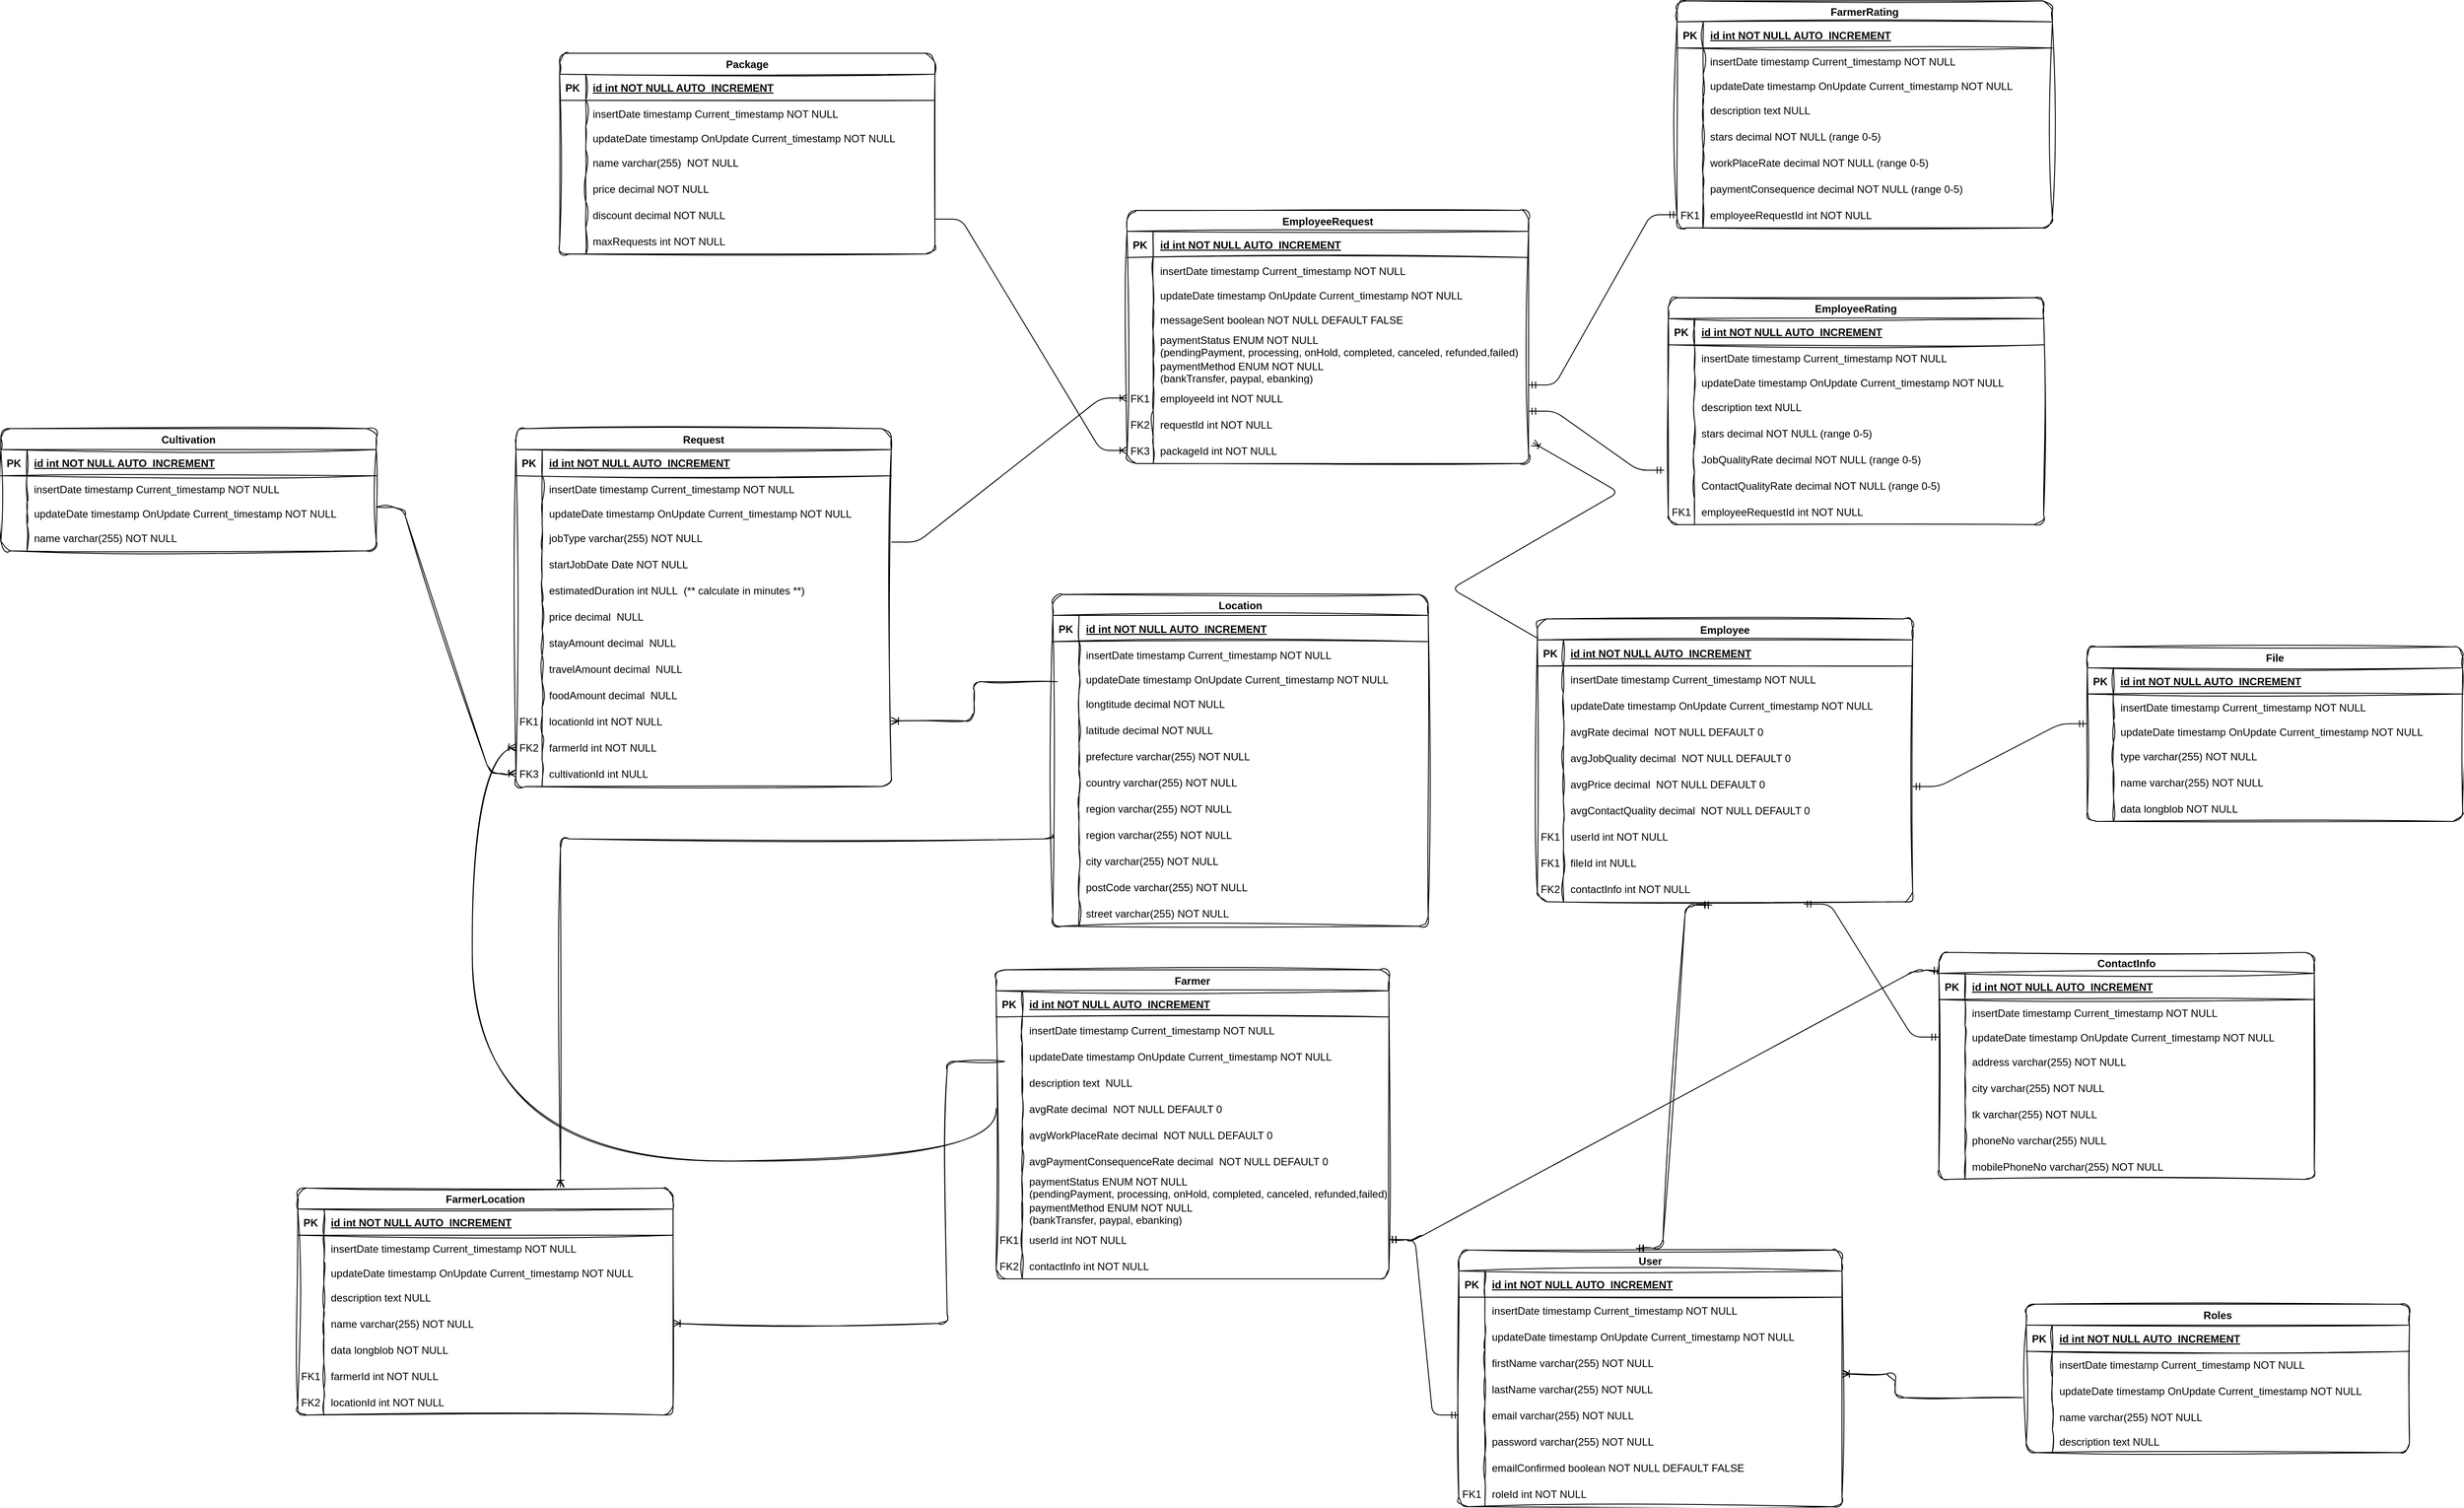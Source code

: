<mxfile version="21.0.10" type="github">
  <diagram id="R2lEEEUBdFMjLlhIrx00" name="Page-1">
    <mxGraphModel dx="4845" dy="2381" grid="1" gridSize="13" guides="1" tooltips="1" connect="1" arrows="1" fold="1" page="1" pageScale="1" pageWidth="827" pageHeight="1169" background="none" math="0" shadow="0" extFonts="Permanent Marker^https://fonts.googleapis.com/css?family=Permanent+Marker">
      <root>
        <mxCell id="0" />
        <mxCell id="1" parent="0" />
        <mxCell id="C-vyLk0tnHw3VtMMgP7b-2" value="User" style="shape=table;startSize=24;container=1;collapsible=1;childLayout=tableLayout;fixedRows=1;rowLines=0;fontStyle=1;align=center;resizeLast=1;rounded=1;shadow=0;sketch=1;curveFitting=1;jiggle=2;labelBackgroundColor=none;" parent="1" vertex="1">
          <mxGeometry x="460" y="371" width="439" height="294" as="geometry">
            <mxRectangle x="471" y="106" width="70" height="30" as="alternateBounds" />
          </mxGeometry>
        </mxCell>
        <mxCell id="C-vyLk0tnHw3VtMMgP7b-3" value="" style="shape=partialRectangle;collapsible=0;dropTarget=0;pointerEvents=0;fillColor=none;points=[[0,0.5],[1,0.5]];portConstraint=eastwest;top=0;left=0;right=0;bottom=1;rounded=1;sketch=1;curveFitting=1;jiggle=2;labelBackgroundColor=none;" parent="C-vyLk0tnHw3VtMMgP7b-2" vertex="1">
          <mxGeometry y="24" width="439" height="30" as="geometry" />
        </mxCell>
        <mxCell id="C-vyLk0tnHw3VtMMgP7b-4" value="PK" style="shape=partialRectangle;overflow=hidden;connectable=0;fillColor=none;top=0;left=0;bottom=0;right=0;fontStyle=1;rounded=1;sketch=1;curveFitting=1;jiggle=2;labelBackgroundColor=none;" parent="C-vyLk0tnHw3VtMMgP7b-3" vertex="1">
          <mxGeometry width="30" height="30" as="geometry">
            <mxRectangle width="30" height="30" as="alternateBounds" />
          </mxGeometry>
        </mxCell>
        <mxCell id="C-vyLk0tnHw3VtMMgP7b-5" value="id int NOT NULL AUTO_INCREMENT" style="shape=partialRectangle;overflow=hidden;connectable=0;fillColor=none;top=0;left=0;bottom=0;right=0;align=left;spacingLeft=6;fontStyle=5;rounded=1;sketch=1;curveFitting=1;jiggle=2;labelBackgroundColor=none;" parent="C-vyLk0tnHw3VtMMgP7b-3" vertex="1">
          <mxGeometry x="30" width="409" height="30" as="geometry">
            <mxRectangle width="409" height="30" as="alternateBounds" />
          </mxGeometry>
        </mxCell>
        <mxCell id="C-vyLk0tnHw3VtMMgP7b-9" value="" style="shape=partialRectangle;collapsible=0;dropTarget=0;pointerEvents=0;fillColor=none;points=[[0,0.5],[1,0.5]];portConstraint=eastwest;top=0;left=0;right=0;bottom=0;rounded=1;sketch=1;curveFitting=1;jiggle=2;labelBackgroundColor=none;" parent="C-vyLk0tnHw3VtMMgP7b-2" vertex="1">
          <mxGeometry y="54" width="439" height="30" as="geometry" />
        </mxCell>
        <mxCell id="C-vyLk0tnHw3VtMMgP7b-10" value="" style="shape=partialRectangle;overflow=hidden;connectable=0;fillColor=none;top=0;left=0;bottom=0;right=0;rounded=1;sketch=1;curveFitting=1;jiggle=2;labelBackgroundColor=none;" parent="C-vyLk0tnHw3VtMMgP7b-9" vertex="1">
          <mxGeometry width="30" height="30" as="geometry">
            <mxRectangle width="30" height="30" as="alternateBounds" />
          </mxGeometry>
        </mxCell>
        <mxCell id="C-vyLk0tnHw3VtMMgP7b-11" value="insertDate timestamp Current_timestamp NOT NULL" style="shape=partialRectangle;overflow=hidden;connectable=0;fillColor=none;top=0;left=0;bottom=0;right=0;align=left;spacingLeft=6;rounded=1;sketch=1;curveFitting=1;jiggle=2;labelBackgroundColor=none;" parent="C-vyLk0tnHw3VtMMgP7b-9" vertex="1">
          <mxGeometry x="30" width="409" height="30" as="geometry">
            <mxRectangle width="409" height="30" as="alternateBounds" />
          </mxGeometry>
        </mxCell>
        <mxCell id="M6ePK1owIh-glwZV6Rkh-6" value="" style="shape=partialRectangle;collapsible=0;dropTarget=0;pointerEvents=0;fillColor=none;points=[[0,0.5],[1,0.5]];portConstraint=eastwest;top=0;left=0;right=0;bottom=0;rounded=1;sketch=1;curveFitting=1;jiggle=2;labelBackgroundColor=none;" parent="C-vyLk0tnHw3VtMMgP7b-2" vertex="1">
          <mxGeometry y="84" width="439" height="30" as="geometry" />
        </mxCell>
        <mxCell id="M6ePK1owIh-glwZV6Rkh-7" value="" style="shape=partialRectangle;overflow=hidden;connectable=0;fillColor=none;top=0;left=0;bottom=0;right=0;rounded=1;sketch=1;curveFitting=1;jiggle=2;labelBackgroundColor=none;" parent="M6ePK1owIh-glwZV6Rkh-6" vertex="1">
          <mxGeometry width="30" height="30" as="geometry">
            <mxRectangle width="30" height="30" as="alternateBounds" />
          </mxGeometry>
        </mxCell>
        <mxCell id="M6ePK1owIh-glwZV6Rkh-8" value="updateDate timestamp OnUpdate Current_timestamp NOT NULL" style="shape=partialRectangle;overflow=hidden;connectable=0;fillColor=none;top=0;left=0;bottom=0;right=0;align=left;spacingLeft=6;rounded=1;sketch=1;curveFitting=1;jiggle=2;labelBackgroundColor=none;" parent="M6ePK1owIh-glwZV6Rkh-6" vertex="1">
          <mxGeometry x="30" width="409" height="30" as="geometry">
            <mxRectangle width="409" height="30" as="alternateBounds" />
          </mxGeometry>
        </mxCell>
        <mxCell id="ExKup5xLBlTpcws5XFxN-4" value="" style="shape=partialRectangle;collapsible=0;dropTarget=0;pointerEvents=0;fillColor=none;points=[[0,0.5],[1,0.5]];portConstraint=eastwest;top=0;left=0;right=0;bottom=0;rounded=1;sketch=1;curveFitting=1;jiggle=2;labelBackgroundColor=none;" parent="C-vyLk0tnHw3VtMMgP7b-2" vertex="1">
          <mxGeometry y="114" width="439" height="30" as="geometry" />
        </mxCell>
        <mxCell id="ExKup5xLBlTpcws5XFxN-5" value="" style="shape=partialRectangle;overflow=hidden;connectable=0;fillColor=none;top=0;left=0;bottom=0;right=0;rounded=1;sketch=1;curveFitting=1;jiggle=2;labelBackgroundColor=none;" parent="ExKup5xLBlTpcws5XFxN-4" vertex="1">
          <mxGeometry width="30" height="30" as="geometry">
            <mxRectangle width="30" height="30" as="alternateBounds" />
          </mxGeometry>
        </mxCell>
        <mxCell id="ExKup5xLBlTpcws5XFxN-6" value="firstName varchar(255) NOT NULL" style="shape=partialRectangle;overflow=hidden;connectable=0;fillColor=none;top=0;left=0;bottom=0;right=0;align=left;spacingLeft=6;rounded=1;sketch=1;curveFitting=1;jiggle=2;labelBackgroundColor=none;" parent="ExKup5xLBlTpcws5XFxN-4" vertex="1">
          <mxGeometry x="30" width="409" height="30" as="geometry">
            <mxRectangle width="409" height="30" as="alternateBounds" />
          </mxGeometry>
        </mxCell>
        <mxCell id="ExKup5xLBlTpcws5XFxN-7" value="" style="shape=partialRectangle;collapsible=0;dropTarget=0;pointerEvents=0;fillColor=none;points=[[0,0.5],[1,0.5]];portConstraint=eastwest;top=0;left=0;right=0;bottom=0;rounded=1;sketch=1;curveFitting=1;jiggle=2;labelBackgroundColor=none;" parent="C-vyLk0tnHw3VtMMgP7b-2" vertex="1">
          <mxGeometry y="144" width="439" height="30" as="geometry" />
        </mxCell>
        <mxCell id="ExKup5xLBlTpcws5XFxN-8" value="" style="shape=partialRectangle;overflow=hidden;connectable=0;fillColor=none;top=0;left=0;bottom=0;right=0;rounded=1;sketch=1;curveFitting=1;jiggle=2;labelBackgroundColor=none;" parent="ExKup5xLBlTpcws5XFxN-7" vertex="1">
          <mxGeometry width="30" height="30" as="geometry">
            <mxRectangle width="30" height="30" as="alternateBounds" />
          </mxGeometry>
        </mxCell>
        <mxCell id="ExKup5xLBlTpcws5XFxN-9" value="lastName varchar(255) NOT NULL" style="shape=partialRectangle;overflow=hidden;connectable=0;fillColor=none;top=0;left=0;bottom=0;right=0;align=left;spacingLeft=6;rounded=1;sketch=1;curveFitting=1;jiggle=2;labelBackgroundColor=none;" parent="ExKup5xLBlTpcws5XFxN-7" vertex="1">
          <mxGeometry x="30" width="409" height="30" as="geometry">
            <mxRectangle width="409" height="30" as="alternateBounds" />
          </mxGeometry>
        </mxCell>
        <mxCell id="C-vyLk0tnHw3VtMMgP7b-6" value="" style="shape=partialRectangle;collapsible=0;dropTarget=0;pointerEvents=0;fillColor=none;points=[[0,0.5],[1,0.5]];portConstraint=eastwest;top=0;left=0;right=0;bottom=0;rounded=1;sketch=1;curveFitting=1;jiggle=2;labelBackgroundColor=none;" parent="C-vyLk0tnHw3VtMMgP7b-2" vertex="1">
          <mxGeometry y="174" width="439" height="30" as="geometry" />
        </mxCell>
        <mxCell id="C-vyLk0tnHw3VtMMgP7b-7" value="" style="shape=partialRectangle;overflow=hidden;connectable=0;fillColor=none;top=0;left=0;bottom=0;right=0;rounded=1;sketch=1;curveFitting=1;jiggle=2;labelBackgroundColor=none;" parent="C-vyLk0tnHw3VtMMgP7b-6" vertex="1">
          <mxGeometry width="30" height="30" as="geometry">
            <mxRectangle width="30" height="30" as="alternateBounds" />
          </mxGeometry>
        </mxCell>
        <mxCell id="C-vyLk0tnHw3VtMMgP7b-8" value="email varchar(255) NOT NULL" style="shape=partialRectangle;overflow=hidden;connectable=0;fillColor=none;top=0;left=0;bottom=0;right=0;align=left;spacingLeft=6;rounded=1;sketch=1;curveFitting=1;jiggle=2;labelBackgroundColor=none;" parent="C-vyLk0tnHw3VtMMgP7b-6" vertex="1">
          <mxGeometry x="30" width="409" height="30" as="geometry">
            <mxRectangle width="409" height="30" as="alternateBounds" />
          </mxGeometry>
        </mxCell>
        <mxCell id="M6ePK1owIh-glwZV6Rkh-9" value="" style="shape=partialRectangle;collapsible=0;dropTarget=0;pointerEvents=0;fillColor=none;points=[[0,0.5],[1,0.5]];portConstraint=eastwest;top=0;left=0;right=0;bottom=0;rounded=1;sketch=1;curveFitting=1;jiggle=2;labelBackgroundColor=none;" parent="C-vyLk0tnHw3VtMMgP7b-2" vertex="1">
          <mxGeometry y="204" width="439" height="30" as="geometry" />
        </mxCell>
        <mxCell id="M6ePK1owIh-glwZV6Rkh-10" value="" style="shape=partialRectangle;overflow=hidden;connectable=0;fillColor=none;top=0;left=0;bottom=0;right=0;rounded=1;sketch=1;curveFitting=1;jiggle=2;labelBackgroundColor=none;" parent="M6ePK1owIh-glwZV6Rkh-9" vertex="1">
          <mxGeometry width="30" height="30" as="geometry">
            <mxRectangle width="30" height="30" as="alternateBounds" />
          </mxGeometry>
        </mxCell>
        <mxCell id="M6ePK1owIh-glwZV6Rkh-11" value="password varchar(255) NOT NULL" style="shape=partialRectangle;overflow=hidden;connectable=0;fillColor=none;top=0;left=0;bottom=0;right=0;align=left;spacingLeft=6;rounded=1;sketch=1;curveFitting=1;jiggle=2;labelBackgroundColor=none;" parent="M6ePK1owIh-glwZV6Rkh-9" vertex="1">
          <mxGeometry x="30" width="409" height="30" as="geometry">
            <mxRectangle width="409" height="30" as="alternateBounds" />
          </mxGeometry>
        </mxCell>
        <mxCell id="M6ePK1owIh-glwZV6Rkh-12" value="" style="shape=partialRectangle;collapsible=0;dropTarget=0;pointerEvents=0;fillColor=none;points=[[0,0.5],[1,0.5]];portConstraint=eastwest;top=0;left=0;right=0;bottom=0;rounded=1;sketch=1;curveFitting=1;jiggle=2;labelBackgroundColor=none;" parent="C-vyLk0tnHw3VtMMgP7b-2" vertex="1">
          <mxGeometry y="234" width="439" height="30" as="geometry" />
        </mxCell>
        <mxCell id="M6ePK1owIh-glwZV6Rkh-13" value="" style="shape=partialRectangle;overflow=hidden;connectable=0;fillColor=none;top=0;left=0;bottom=0;right=0;rounded=1;sketch=1;curveFitting=1;jiggle=2;labelBackgroundColor=none;" parent="M6ePK1owIh-glwZV6Rkh-12" vertex="1">
          <mxGeometry width="30" height="30" as="geometry">
            <mxRectangle width="30" height="30" as="alternateBounds" />
          </mxGeometry>
        </mxCell>
        <mxCell id="M6ePK1owIh-glwZV6Rkh-14" value="emailConfirmed boolean NOT NULL DEFAULT FALSE" style="shape=partialRectangle;overflow=hidden;connectable=0;fillColor=none;top=0;left=0;bottom=0;right=0;align=left;spacingLeft=6;rounded=1;sketch=1;curveFitting=1;jiggle=2;labelBackgroundColor=none;" parent="M6ePK1owIh-glwZV6Rkh-12" vertex="1">
          <mxGeometry x="30" width="409" height="30" as="geometry">
            <mxRectangle width="409" height="30" as="alternateBounds" />
          </mxGeometry>
        </mxCell>
        <mxCell id="M6ePK1owIh-glwZV6Rkh-71" value="" style="shape=partialRectangle;collapsible=0;dropTarget=0;pointerEvents=0;fillColor=none;points=[[0,0.5],[1,0.5]];portConstraint=eastwest;top=0;left=0;right=0;bottom=0;rounded=1;sketch=1;curveFitting=1;jiggle=2;labelBackgroundColor=none;" parent="C-vyLk0tnHw3VtMMgP7b-2" vertex="1">
          <mxGeometry y="264" width="439" height="30" as="geometry" />
        </mxCell>
        <mxCell id="M6ePK1owIh-glwZV6Rkh-72" value="FK1" style="shape=partialRectangle;overflow=hidden;connectable=0;fillColor=none;top=0;left=0;bottom=0;right=0;rounded=1;sketch=1;curveFitting=1;jiggle=2;labelBackgroundColor=none;" parent="M6ePK1owIh-glwZV6Rkh-71" vertex="1">
          <mxGeometry width="30" height="30" as="geometry">
            <mxRectangle width="30" height="30" as="alternateBounds" />
          </mxGeometry>
        </mxCell>
        <mxCell id="M6ePK1owIh-glwZV6Rkh-73" value="roleId int NOT NULL" style="shape=partialRectangle;overflow=hidden;connectable=0;fillColor=none;top=0;left=0;bottom=0;right=0;align=left;spacingLeft=6;rounded=1;sketch=1;curveFitting=1;jiggle=2;labelBackgroundColor=none;" parent="M6ePK1owIh-glwZV6Rkh-71" vertex="1">
          <mxGeometry x="30" width="409" height="30" as="geometry">
            <mxRectangle width="409" height="30" as="alternateBounds" />
          </mxGeometry>
        </mxCell>
        <mxCell id="M6ePK1owIh-glwZV6Rkh-15" value="" style="edgeStyle=entityRelationEdgeStyle;fontSize=12;html=1;endArrow=ERmandOne;startArrow=ERmandOne;rounded=1;exitX=1;exitY=0.5;exitDx=0;exitDy=0;sketch=1;curveFitting=1;jiggle=2;labelBackgroundColor=none;fontColor=default;entryX=0.006;entryY=-0.102;entryDx=0;entryDy=0;entryPerimeter=0;" parent="1" source="ExKup5xLBlTpcws5XFxN-41" edge="1" target="ExKup5xLBlTpcws5XFxN-61">
          <mxGeometry width="100" height="100" relative="1" as="geometry">
            <mxPoint x="375" y="266" as="sourcePoint" />
            <mxPoint x="475" y="166" as="targetPoint" />
          </mxGeometry>
        </mxCell>
        <mxCell id="M6ePK1owIh-glwZV6Rkh-36" value="Roles" style="shape=table;startSize=24;container=1;collapsible=1;childLayout=tableLayout;fixedRows=1;rowLines=0;fontStyle=1;align=center;resizeLast=1;rounded=1;shadow=0;sketch=1;curveFitting=1;jiggle=2;labelBackgroundColor=none;" parent="1" vertex="1">
          <mxGeometry x="1110" y="433" width="439" height="170" as="geometry">
            <mxRectangle x="471" y="106" width="70" height="30" as="alternateBounds" />
          </mxGeometry>
        </mxCell>
        <mxCell id="M6ePK1owIh-glwZV6Rkh-37" value="" style="shape=partialRectangle;collapsible=0;dropTarget=0;pointerEvents=0;fillColor=none;points=[[0,0.5],[1,0.5]];portConstraint=eastwest;top=0;left=0;right=0;bottom=1;rounded=1;sketch=1;curveFitting=1;jiggle=2;labelBackgroundColor=none;" parent="M6ePK1owIh-glwZV6Rkh-36" vertex="1">
          <mxGeometry y="24" width="439" height="30" as="geometry" />
        </mxCell>
        <mxCell id="M6ePK1owIh-glwZV6Rkh-38" value="PK" style="shape=partialRectangle;overflow=hidden;connectable=0;fillColor=none;top=0;left=0;bottom=0;right=0;fontStyle=1;rounded=1;sketch=1;curveFitting=1;jiggle=2;labelBackgroundColor=none;" parent="M6ePK1owIh-glwZV6Rkh-37" vertex="1">
          <mxGeometry width="30" height="30" as="geometry">
            <mxRectangle width="30" height="30" as="alternateBounds" />
          </mxGeometry>
        </mxCell>
        <mxCell id="M6ePK1owIh-glwZV6Rkh-39" value="id int NOT NULL AUTO_INCREMENT" style="shape=partialRectangle;overflow=hidden;connectable=0;fillColor=none;top=0;left=0;bottom=0;right=0;align=left;spacingLeft=6;fontStyle=5;rounded=1;sketch=1;curveFitting=1;jiggle=2;labelBackgroundColor=none;" parent="M6ePK1owIh-glwZV6Rkh-37" vertex="1">
          <mxGeometry x="30" width="409" height="30" as="geometry">
            <mxRectangle width="409" height="30" as="alternateBounds" />
          </mxGeometry>
        </mxCell>
        <mxCell id="M6ePK1owIh-glwZV6Rkh-40" value="" style="shape=partialRectangle;collapsible=0;dropTarget=0;pointerEvents=0;fillColor=none;points=[[0,0.5],[1,0.5]];portConstraint=eastwest;top=0;left=0;right=0;bottom=0;rounded=1;sketch=1;curveFitting=1;jiggle=2;labelBackgroundColor=none;" parent="M6ePK1owIh-glwZV6Rkh-36" vertex="1">
          <mxGeometry y="54" width="439" height="30" as="geometry" />
        </mxCell>
        <mxCell id="M6ePK1owIh-glwZV6Rkh-41" value="" style="shape=partialRectangle;overflow=hidden;connectable=0;fillColor=none;top=0;left=0;bottom=0;right=0;rounded=1;sketch=1;curveFitting=1;jiggle=2;labelBackgroundColor=none;" parent="M6ePK1owIh-glwZV6Rkh-40" vertex="1">
          <mxGeometry width="30" height="30" as="geometry">
            <mxRectangle width="30" height="30" as="alternateBounds" />
          </mxGeometry>
        </mxCell>
        <mxCell id="M6ePK1owIh-glwZV6Rkh-42" value="insertDate timestamp Current_timestamp NOT NULL" style="shape=partialRectangle;overflow=hidden;connectable=0;fillColor=none;top=0;left=0;bottom=0;right=0;align=left;spacingLeft=6;rounded=1;sketch=1;curveFitting=1;jiggle=2;labelBackgroundColor=none;" parent="M6ePK1owIh-glwZV6Rkh-40" vertex="1">
          <mxGeometry x="30" width="409" height="30" as="geometry">
            <mxRectangle width="409" height="30" as="alternateBounds" />
          </mxGeometry>
        </mxCell>
        <mxCell id="M6ePK1owIh-glwZV6Rkh-43" value="" style="shape=partialRectangle;collapsible=0;dropTarget=0;pointerEvents=0;fillColor=none;points=[[0,0.5],[1,0.5]];portConstraint=eastwest;top=0;left=0;right=0;bottom=0;rounded=1;sketch=1;curveFitting=1;jiggle=2;labelBackgroundColor=none;" parent="M6ePK1owIh-glwZV6Rkh-36" vertex="1">
          <mxGeometry y="84" width="439" height="30" as="geometry" />
        </mxCell>
        <mxCell id="M6ePK1owIh-glwZV6Rkh-44" value="" style="shape=partialRectangle;overflow=hidden;connectable=0;fillColor=none;top=0;left=0;bottom=0;right=0;rounded=1;sketch=1;curveFitting=1;jiggle=2;labelBackgroundColor=none;" parent="M6ePK1owIh-glwZV6Rkh-43" vertex="1">
          <mxGeometry width="30" height="30" as="geometry">
            <mxRectangle width="30" height="30" as="alternateBounds" />
          </mxGeometry>
        </mxCell>
        <mxCell id="M6ePK1owIh-glwZV6Rkh-45" value="updateDate timestamp OnUpdate Current_timestamp NOT NULL" style="shape=partialRectangle;overflow=hidden;connectable=0;fillColor=none;top=0;left=0;bottom=0;right=0;align=left;spacingLeft=6;rounded=1;sketch=1;curveFitting=1;jiggle=2;labelBackgroundColor=none;" parent="M6ePK1owIh-glwZV6Rkh-43" vertex="1">
          <mxGeometry x="30" width="409" height="30" as="geometry">
            <mxRectangle width="409" height="30" as="alternateBounds" />
          </mxGeometry>
        </mxCell>
        <mxCell id="M6ePK1owIh-glwZV6Rkh-46" value="" style="shape=partialRectangle;collapsible=0;dropTarget=0;pointerEvents=0;fillColor=none;points=[[0,0.5],[1,0.5]];portConstraint=eastwest;top=0;left=0;right=0;bottom=0;rounded=1;sketch=1;curveFitting=1;jiggle=2;labelBackgroundColor=none;" parent="M6ePK1owIh-glwZV6Rkh-36" vertex="1">
          <mxGeometry y="114" width="439" height="30" as="geometry" />
        </mxCell>
        <mxCell id="M6ePK1owIh-glwZV6Rkh-47" value="" style="shape=partialRectangle;overflow=hidden;connectable=0;fillColor=none;top=0;left=0;bottom=0;right=0;rounded=1;sketch=1;curveFitting=1;jiggle=2;labelBackgroundColor=none;" parent="M6ePK1owIh-glwZV6Rkh-46" vertex="1">
          <mxGeometry width="30" height="30" as="geometry">
            <mxRectangle width="30" height="30" as="alternateBounds" />
          </mxGeometry>
        </mxCell>
        <mxCell id="M6ePK1owIh-glwZV6Rkh-48" value="name varchar(255) NOT NULL" style="shape=partialRectangle;overflow=hidden;connectable=0;fillColor=none;top=0;left=0;bottom=0;right=0;align=left;spacingLeft=6;rounded=1;sketch=1;curveFitting=1;jiggle=2;labelBackgroundColor=none;" parent="M6ePK1owIh-glwZV6Rkh-46" vertex="1">
          <mxGeometry x="30" width="409" height="30" as="geometry">
            <mxRectangle width="409" height="30" as="alternateBounds" />
          </mxGeometry>
        </mxCell>
        <mxCell id="M6ePK1owIh-glwZV6Rkh-49" value="" style="shape=partialRectangle;collapsible=0;dropTarget=0;pointerEvents=0;fillColor=none;points=[[0,0.5],[1,0.5]];portConstraint=eastwest;top=0;left=0;right=0;bottom=0;rounded=1;sketch=1;curveFitting=1;jiggle=2;labelBackgroundColor=none;" parent="M6ePK1owIh-glwZV6Rkh-36" vertex="1">
          <mxGeometry y="144" width="439" height="26" as="geometry" />
        </mxCell>
        <mxCell id="M6ePK1owIh-glwZV6Rkh-50" value="" style="shape=partialRectangle;overflow=hidden;connectable=0;fillColor=none;top=0;left=0;bottom=0;right=0;rounded=1;sketch=1;curveFitting=1;jiggle=2;labelBackgroundColor=none;" parent="M6ePK1owIh-glwZV6Rkh-49" vertex="1">
          <mxGeometry width="30" height="26" as="geometry">
            <mxRectangle width="30" height="26" as="alternateBounds" />
          </mxGeometry>
        </mxCell>
        <mxCell id="M6ePK1owIh-glwZV6Rkh-51" value="description text NULL" style="shape=partialRectangle;overflow=hidden;connectable=0;fillColor=none;top=0;left=0;bottom=0;right=0;align=left;spacingLeft=6;rounded=1;sketch=1;curveFitting=1;jiggle=2;labelBackgroundColor=none;" parent="M6ePK1owIh-glwZV6Rkh-49" vertex="1">
          <mxGeometry x="30" width="409" height="26" as="geometry">
            <mxRectangle width="409" height="26" as="alternateBounds" />
          </mxGeometry>
        </mxCell>
        <mxCell id="ExKup5xLBlTpcws5XFxN-16" value="Farmer" style="shape=table;startSize=24;container=1;collapsible=1;childLayout=tableLayout;fixedRows=1;rowLines=0;fontStyle=1;align=center;resizeLast=1;rounded=1;shadow=0;sketch=1;curveFitting=1;jiggle=2;labelBackgroundColor=none;" parent="1" vertex="1">
          <mxGeometry x="-70" y="50" width="450" height="354" as="geometry">
            <mxRectangle x="471" y="106" width="70" height="30" as="alternateBounds" />
          </mxGeometry>
        </mxCell>
        <mxCell id="ExKup5xLBlTpcws5XFxN-17" value="" style="shape=partialRectangle;collapsible=0;dropTarget=0;pointerEvents=0;fillColor=none;points=[[0,0.5],[1,0.5]];portConstraint=eastwest;top=0;left=0;right=0;bottom=1;rounded=1;sketch=1;curveFitting=1;jiggle=2;labelBackgroundColor=none;" parent="ExKup5xLBlTpcws5XFxN-16" vertex="1">
          <mxGeometry y="24" width="450" height="30" as="geometry" />
        </mxCell>
        <mxCell id="ExKup5xLBlTpcws5XFxN-18" value="PK" style="shape=partialRectangle;overflow=hidden;connectable=0;fillColor=none;top=0;left=0;bottom=0;right=0;fontStyle=1;rounded=1;sketch=1;curveFitting=1;jiggle=2;labelBackgroundColor=none;" parent="ExKup5xLBlTpcws5XFxN-17" vertex="1">
          <mxGeometry width="30" height="30" as="geometry">
            <mxRectangle width="30" height="30" as="alternateBounds" />
          </mxGeometry>
        </mxCell>
        <mxCell id="ExKup5xLBlTpcws5XFxN-19" value="id int NOT NULL AUTO_INCREMENT" style="shape=partialRectangle;overflow=hidden;connectable=0;fillColor=none;top=0;left=0;bottom=0;right=0;align=left;spacingLeft=6;fontStyle=5;rounded=1;sketch=1;curveFitting=1;jiggle=2;labelBackgroundColor=none;" parent="ExKup5xLBlTpcws5XFxN-17" vertex="1">
          <mxGeometry x="30" width="420" height="30" as="geometry">
            <mxRectangle width="420" height="30" as="alternateBounds" />
          </mxGeometry>
        </mxCell>
        <mxCell id="ExKup5xLBlTpcws5XFxN-20" value="" style="shape=partialRectangle;collapsible=0;dropTarget=0;pointerEvents=0;fillColor=none;points=[[0,0.5],[1,0.5]];portConstraint=eastwest;top=0;left=0;right=0;bottom=0;rounded=1;sketch=1;curveFitting=1;jiggle=2;labelBackgroundColor=none;" parent="ExKup5xLBlTpcws5XFxN-16" vertex="1">
          <mxGeometry y="54" width="450" height="30" as="geometry" />
        </mxCell>
        <mxCell id="ExKup5xLBlTpcws5XFxN-21" value="" style="shape=partialRectangle;overflow=hidden;connectable=0;fillColor=none;top=0;left=0;bottom=0;right=0;rounded=1;sketch=1;curveFitting=1;jiggle=2;labelBackgroundColor=none;" parent="ExKup5xLBlTpcws5XFxN-20" vertex="1">
          <mxGeometry width="30" height="30" as="geometry">
            <mxRectangle width="30" height="30" as="alternateBounds" />
          </mxGeometry>
        </mxCell>
        <mxCell id="ExKup5xLBlTpcws5XFxN-22" value="insertDate timestamp Current_timestamp NOT NULL" style="shape=partialRectangle;overflow=hidden;connectable=0;fillColor=none;top=0;left=0;bottom=0;right=0;align=left;spacingLeft=6;rounded=1;sketch=1;curveFitting=1;jiggle=2;labelBackgroundColor=none;" parent="ExKup5xLBlTpcws5XFxN-20" vertex="1">
          <mxGeometry x="30" width="420" height="30" as="geometry">
            <mxRectangle width="420" height="30" as="alternateBounds" />
          </mxGeometry>
        </mxCell>
        <mxCell id="ExKup5xLBlTpcws5XFxN-23" value="" style="shape=partialRectangle;collapsible=0;dropTarget=0;pointerEvents=0;fillColor=none;points=[[0,0.5],[1,0.5]];portConstraint=eastwest;top=0;left=0;right=0;bottom=0;rounded=1;sketch=1;curveFitting=1;jiggle=2;labelBackgroundColor=none;" parent="ExKup5xLBlTpcws5XFxN-16" vertex="1">
          <mxGeometry y="84" width="450" height="30" as="geometry" />
        </mxCell>
        <mxCell id="ExKup5xLBlTpcws5XFxN-24" value="" style="shape=partialRectangle;overflow=hidden;connectable=0;fillColor=none;top=0;left=0;bottom=0;right=0;rounded=1;sketch=1;curveFitting=1;jiggle=2;labelBackgroundColor=none;" parent="ExKup5xLBlTpcws5XFxN-23" vertex="1">
          <mxGeometry width="30" height="30" as="geometry">
            <mxRectangle width="30" height="30" as="alternateBounds" />
          </mxGeometry>
        </mxCell>
        <mxCell id="ExKup5xLBlTpcws5XFxN-25" value="updateDate timestamp OnUpdate Current_timestamp NOT NULL" style="shape=partialRectangle;overflow=hidden;connectable=0;fillColor=none;top=0;left=0;bottom=0;right=0;align=left;spacingLeft=6;rounded=1;sketch=1;curveFitting=1;jiggle=2;labelBackgroundColor=none;" parent="ExKup5xLBlTpcws5XFxN-23" vertex="1">
          <mxGeometry x="30" width="420" height="30" as="geometry">
            <mxRectangle width="420" height="30" as="alternateBounds" />
          </mxGeometry>
        </mxCell>
        <mxCell id="ExKup5xLBlTpcws5XFxN-26" value="" style="shape=partialRectangle;collapsible=0;dropTarget=0;pointerEvents=0;fillColor=none;points=[[0,0.5],[1,0.5]];portConstraint=eastwest;top=0;left=0;right=0;bottom=0;rounded=1;sketch=1;curveFitting=1;jiggle=2;labelBackgroundColor=none;" parent="ExKup5xLBlTpcws5XFxN-16" vertex="1">
          <mxGeometry y="114" width="450" height="30" as="geometry" />
        </mxCell>
        <mxCell id="ExKup5xLBlTpcws5XFxN-27" value="" style="shape=partialRectangle;overflow=hidden;connectable=0;fillColor=none;top=0;left=0;bottom=0;right=0;rounded=1;sketch=1;curveFitting=1;jiggle=2;labelBackgroundColor=none;" parent="ExKup5xLBlTpcws5XFxN-26" vertex="1">
          <mxGeometry width="30" height="30" as="geometry">
            <mxRectangle width="30" height="30" as="alternateBounds" />
          </mxGeometry>
        </mxCell>
        <mxCell id="ExKup5xLBlTpcws5XFxN-28" value="description text  NULL" style="shape=partialRectangle;overflow=hidden;connectable=0;fillColor=none;top=0;left=0;bottom=0;right=0;align=left;spacingLeft=6;rounded=1;sketch=1;curveFitting=1;jiggle=2;labelBackgroundColor=none;" parent="ExKup5xLBlTpcws5XFxN-26" vertex="1">
          <mxGeometry x="30" width="420" height="30" as="geometry">
            <mxRectangle width="420" height="30" as="alternateBounds" />
          </mxGeometry>
        </mxCell>
        <mxCell id="ExKup5xLBlTpcws5XFxN-45" value="" style="shape=partialRectangle;collapsible=0;dropTarget=0;pointerEvents=0;fillColor=none;points=[[0,0.5],[1,0.5]];portConstraint=eastwest;top=0;left=0;right=0;bottom=0;rounded=1;sketch=1;curveFitting=1;jiggle=2;labelBackgroundColor=none;" parent="ExKup5xLBlTpcws5XFxN-16" vertex="1">
          <mxGeometry y="144" width="450" height="30" as="geometry" />
        </mxCell>
        <mxCell id="ExKup5xLBlTpcws5XFxN-46" value="" style="shape=partialRectangle;overflow=hidden;connectable=0;fillColor=none;top=0;left=0;bottom=0;right=0;rounded=1;sketch=1;curveFitting=1;jiggle=2;labelBackgroundColor=none;" parent="ExKup5xLBlTpcws5XFxN-45" vertex="1">
          <mxGeometry width="30" height="30" as="geometry">
            <mxRectangle width="30" height="30" as="alternateBounds" />
          </mxGeometry>
        </mxCell>
        <mxCell id="ExKup5xLBlTpcws5XFxN-47" value="avgRate decimal  NOT NULL DEFAULT 0" style="shape=partialRectangle;overflow=hidden;connectable=0;fillColor=none;top=0;left=0;bottom=0;right=0;align=left;spacingLeft=6;rounded=1;sketch=1;curveFitting=1;jiggle=2;labelBackgroundColor=none;" parent="ExKup5xLBlTpcws5XFxN-45" vertex="1">
          <mxGeometry x="30" width="420" height="30" as="geometry">
            <mxRectangle width="420" height="30" as="alternateBounds" />
          </mxGeometry>
        </mxCell>
        <mxCell id="ExKup5xLBlTpcws5XFxN-48" value="" style="shape=partialRectangle;collapsible=0;dropTarget=0;pointerEvents=0;fillColor=none;points=[[0,0.5],[1,0.5]];portConstraint=eastwest;top=0;left=0;right=0;bottom=0;rounded=1;sketch=1;curveFitting=1;jiggle=2;labelBackgroundColor=none;" parent="ExKup5xLBlTpcws5XFxN-16" vertex="1">
          <mxGeometry y="174" width="450" height="30" as="geometry" />
        </mxCell>
        <mxCell id="ExKup5xLBlTpcws5XFxN-49" value="" style="shape=partialRectangle;overflow=hidden;connectable=0;fillColor=none;top=0;left=0;bottom=0;right=0;rounded=1;sketch=1;curveFitting=1;jiggle=2;labelBackgroundColor=none;" parent="ExKup5xLBlTpcws5XFxN-48" vertex="1">
          <mxGeometry width="30" height="30" as="geometry">
            <mxRectangle width="30" height="30" as="alternateBounds" />
          </mxGeometry>
        </mxCell>
        <mxCell id="ExKup5xLBlTpcws5XFxN-50" value="avgWorkPlaceRate decimal  NOT NULL DEFAULT 0" style="shape=partialRectangle;overflow=hidden;connectable=0;fillColor=none;top=0;left=0;bottom=0;right=0;align=left;spacingLeft=6;rounded=1;sketch=1;curveFitting=1;jiggle=2;labelBackgroundColor=none;" parent="ExKup5xLBlTpcws5XFxN-48" vertex="1">
          <mxGeometry x="30" width="420" height="30" as="geometry">
            <mxRectangle width="420" height="30" as="alternateBounds" />
          </mxGeometry>
        </mxCell>
        <mxCell id="ExKup5xLBlTpcws5XFxN-51" value="" style="shape=partialRectangle;collapsible=0;dropTarget=0;pointerEvents=0;fillColor=none;points=[[0,0.5],[1,0.5]];portConstraint=eastwest;top=0;left=0;right=0;bottom=0;rounded=1;sketch=1;curveFitting=1;jiggle=2;labelBackgroundColor=none;" parent="ExKup5xLBlTpcws5XFxN-16" vertex="1">
          <mxGeometry y="204" width="450" height="30" as="geometry" />
        </mxCell>
        <mxCell id="ExKup5xLBlTpcws5XFxN-52" value="" style="shape=partialRectangle;overflow=hidden;connectable=0;fillColor=none;top=0;left=0;bottom=0;right=0;rounded=1;sketch=1;curveFitting=1;jiggle=2;labelBackgroundColor=none;" parent="ExKup5xLBlTpcws5XFxN-51" vertex="1">
          <mxGeometry width="30" height="30" as="geometry">
            <mxRectangle width="30" height="30" as="alternateBounds" />
          </mxGeometry>
        </mxCell>
        <mxCell id="ExKup5xLBlTpcws5XFxN-53" value="avgPaymentConsequenceRate decimal  NOT NULL DEFAULT 0" style="shape=partialRectangle;overflow=hidden;connectable=0;fillColor=none;top=0;left=0;bottom=0;right=0;align=left;spacingLeft=6;rounded=1;sketch=1;curveFitting=1;jiggle=2;labelBackgroundColor=none;" parent="ExKup5xLBlTpcws5XFxN-51" vertex="1">
          <mxGeometry x="30" width="420" height="30" as="geometry">
            <mxRectangle width="420" height="30" as="alternateBounds" />
          </mxGeometry>
        </mxCell>
        <mxCell id="-vXe2rStmvxL6NYYiN9Q-1" value="" style="shape=partialRectangle;collapsible=0;dropTarget=0;pointerEvents=0;fillColor=none;points=[[0,0.5],[1,0.5]];portConstraint=eastwest;top=0;left=0;right=0;bottom=0;rounded=1;sketch=1;curveFitting=1;jiggle=2;labelBackgroundColor=none;" vertex="1" parent="ExKup5xLBlTpcws5XFxN-16">
          <mxGeometry y="234" width="450" height="30" as="geometry" />
        </mxCell>
        <mxCell id="-vXe2rStmvxL6NYYiN9Q-2" value="" style="shape=partialRectangle;overflow=hidden;connectable=0;fillColor=none;top=0;left=0;bottom=0;right=0;rounded=1;sketch=1;curveFitting=1;jiggle=2;labelBackgroundColor=none;" vertex="1" parent="-vXe2rStmvxL6NYYiN9Q-1">
          <mxGeometry width="30" height="30" as="geometry">
            <mxRectangle width="30" height="30" as="alternateBounds" />
          </mxGeometry>
        </mxCell>
        <mxCell id="-vXe2rStmvxL6NYYiN9Q-3" value="paymentStatus ENUM NOT NULL&#xa;(pendingPayment, processing, onHold, completed, canceled, refunded,failed)" style="shape=partialRectangle;overflow=hidden;connectable=0;fillColor=none;top=0;left=0;bottom=0;right=0;align=left;spacingLeft=6;rounded=1;sketch=1;curveFitting=1;jiggle=2;labelBackgroundColor=none;" vertex="1" parent="-vXe2rStmvxL6NYYiN9Q-1">
          <mxGeometry x="30" width="420" height="30" as="geometry">
            <mxRectangle width="420" height="30" as="alternateBounds" />
          </mxGeometry>
        </mxCell>
        <mxCell id="-vXe2rStmvxL6NYYiN9Q-4" value="" style="shape=partialRectangle;collapsible=0;dropTarget=0;pointerEvents=0;fillColor=none;points=[[0,0.5],[1,0.5]];portConstraint=eastwest;top=0;left=0;right=0;bottom=0;rounded=1;sketch=1;curveFitting=1;jiggle=2;labelBackgroundColor=none;" vertex="1" parent="ExKup5xLBlTpcws5XFxN-16">
          <mxGeometry y="264" width="450" height="30" as="geometry" />
        </mxCell>
        <mxCell id="-vXe2rStmvxL6NYYiN9Q-5" value="" style="shape=partialRectangle;overflow=hidden;connectable=0;fillColor=none;top=0;left=0;bottom=0;right=0;rounded=1;sketch=1;curveFitting=1;jiggle=2;labelBackgroundColor=none;" vertex="1" parent="-vXe2rStmvxL6NYYiN9Q-4">
          <mxGeometry width="30" height="30" as="geometry">
            <mxRectangle width="30" height="30" as="alternateBounds" />
          </mxGeometry>
        </mxCell>
        <mxCell id="-vXe2rStmvxL6NYYiN9Q-6" value="paymentMethod ENUM NOT NULL&#xa;(bankTransfer, paypal, ebanking)" style="shape=partialRectangle;overflow=hidden;connectable=0;fillColor=none;top=0;left=0;bottom=0;right=0;align=left;spacingLeft=6;rounded=1;sketch=1;curveFitting=1;jiggle=2;labelBackgroundColor=none;" vertex="1" parent="-vXe2rStmvxL6NYYiN9Q-4">
          <mxGeometry x="30" width="420" height="30" as="geometry">
            <mxRectangle width="420" height="30" as="alternateBounds" />
          </mxGeometry>
        </mxCell>
        <mxCell id="ExKup5xLBlTpcws5XFxN-41" value="" style="shape=partialRectangle;collapsible=0;dropTarget=0;pointerEvents=0;fillColor=none;points=[[0,0.5],[1,0.5]];portConstraint=eastwest;top=0;left=0;right=0;bottom=0;rounded=1;sketch=1;curveFitting=1;jiggle=2;labelBackgroundColor=none;" parent="ExKup5xLBlTpcws5XFxN-16" vertex="1">
          <mxGeometry y="294" width="450" height="30" as="geometry" />
        </mxCell>
        <mxCell id="ExKup5xLBlTpcws5XFxN-42" value="FK1" style="shape=partialRectangle;overflow=hidden;connectable=0;fillColor=none;top=0;left=0;bottom=0;right=0;rounded=1;sketch=1;curveFitting=1;jiggle=2;labelBackgroundColor=none;" parent="ExKup5xLBlTpcws5XFxN-41" vertex="1">
          <mxGeometry width="30" height="30" as="geometry">
            <mxRectangle width="30" height="30" as="alternateBounds" />
          </mxGeometry>
        </mxCell>
        <mxCell id="ExKup5xLBlTpcws5XFxN-43" value="userId int NOT NULL" style="shape=partialRectangle;overflow=hidden;connectable=0;fillColor=none;top=0;left=0;bottom=0;right=0;align=left;spacingLeft=6;rounded=1;sketch=1;curveFitting=1;jiggle=2;labelBackgroundColor=none;" parent="ExKup5xLBlTpcws5XFxN-41" vertex="1">
          <mxGeometry x="30" width="420" height="30" as="geometry">
            <mxRectangle width="420" height="30" as="alternateBounds" />
          </mxGeometry>
        </mxCell>
        <mxCell id="ExKup5xLBlTpcws5XFxN-57" value="" style="shape=partialRectangle;collapsible=0;dropTarget=0;pointerEvents=0;fillColor=none;points=[[0,0.5],[1,0.5]];portConstraint=eastwest;top=0;left=0;right=0;bottom=0;rounded=1;sketch=1;curveFitting=1;jiggle=2;labelBackgroundColor=none;" parent="ExKup5xLBlTpcws5XFxN-16" vertex="1">
          <mxGeometry y="324" width="450" height="30" as="geometry" />
        </mxCell>
        <mxCell id="ExKup5xLBlTpcws5XFxN-58" value="FK2" style="shape=partialRectangle;overflow=hidden;connectable=0;fillColor=none;top=0;left=0;bottom=0;right=0;rounded=1;sketch=1;curveFitting=1;jiggle=2;labelBackgroundColor=none;" parent="ExKup5xLBlTpcws5XFxN-57" vertex="1">
          <mxGeometry width="30" height="30" as="geometry">
            <mxRectangle width="30" height="30" as="alternateBounds" />
          </mxGeometry>
        </mxCell>
        <mxCell id="ExKup5xLBlTpcws5XFxN-59" value="contactInfo int NOT NULL" style="shape=partialRectangle;overflow=hidden;connectable=0;fillColor=none;top=0;left=0;bottom=0;right=0;align=left;spacingLeft=6;rounded=1;sketch=1;curveFitting=1;jiggle=2;labelBackgroundColor=none;" parent="ExKup5xLBlTpcws5XFxN-57" vertex="1">
          <mxGeometry x="30" width="420" height="30" as="geometry">
            <mxRectangle width="420" height="30" as="alternateBounds" />
          </mxGeometry>
        </mxCell>
        <mxCell id="ExKup5xLBlTpcws5XFxN-60" value="ContactInfo" style="shape=table;startSize=24;container=1;collapsible=1;childLayout=tableLayout;fixedRows=1;rowLines=0;fontStyle=1;align=center;resizeLast=1;rounded=1;shadow=0;sketch=1;curveFitting=1;jiggle=2;labelBackgroundColor=none;" parent="1" vertex="1">
          <mxGeometry x="1010" y="30" width="430" height="260" as="geometry">
            <mxRectangle x="471" y="106" width="70" height="30" as="alternateBounds" />
          </mxGeometry>
        </mxCell>
        <mxCell id="ExKup5xLBlTpcws5XFxN-61" value="" style="shape=partialRectangle;collapsible=0;dropTarget=0;pointerEvents=0;fillColor=none;points=[[0,0.5],[1,0.5]];portConstraint=eastwest;top=0;left=0;right=0;bottom=1;rounded=1;sketch=1;curveFitting=1;jiggle=2;labelBackgroundColor=none;" parent="ExKup5xLBlTpcws5XFxN-60" vertex="1">
          <mxGeometry y="24" width="430" height="30" as="geometry" />
        </mxCell>
        <mxCell id="ExKup5xLBlTpcws5XFxN-62" value="PK" style="shape=partialRectangle;overflow=hidden;connectable=0;fillColor=none;top=0;left=0;bottom=0;right=0;fontStyle=1;rounded=1;sketch=1;curveFitting=1;jiggle=2;labelBackgroundColor=none;" parent="ExKup5xLBlTpcws5XFxN-61" vertex="1">
          <mxGeometry width="30" height="30" as="geometry">
            <mxRectangle width="30" height="30" as="alternateBounds" />
          </mxGeometry>
        </mxCell>
        <mxCell id="ExKup5xLBlTpcws5XFxN-63" value="id int NOT NULL AUTO_INCREMENT" style="shape=partialRectangle;overflow=hidden;connectable=0;fillColor=none;top=0;left=0;bottom=0;right=0;align=left;spacingLeft=6;fontStyle=5;rounded=1;sketch=1;curveFitting=1;jiggle=2;labelBackgroundColor=none;" parent="ExKup5xLBlTpcws5XFxN-61" vertex="1">
          <mxGeometry x="30" width="400" height="30" as="geometry">
            <mxRectangle width="400" height="30" as="alternateBounds" />
          </mxGeometry>
        </mxCell>
        <mxCell id="ExKup5xLBlTpcws5XFxN-64" value="" style="shape=partialRectangle;collapsible=0;dropTarget=0;pointerEvents=0;fillColor=none;points=[[0,0.5],[1,0.5]];portConstraint=eastwest;top=0;left=0;right=0;bottom=0;rounded=1;sketch=1;curveFitting=1;jiggle=2;labelBackgroundColor=none;" parent="ExKup5xLBlTpcws5XFxN-60" vertex="1">
          <mxGeometry y="54" width="430" height="30" as="geometry" />
        </mxCell>
        <mxCell id="ExKup5xLBlTpcws5XFxN-65" value="" style="shape=partialRectangle;overflow=hidden;connectable=0;fillColor=none;top=0;left=0;bottom=0;right=0;rounded=1;sketch=1;curveFitting=1;jiggle=2;labelBackgroundColor=none;" parent="ExKup5xLBlTpcws5XFxN-64" vertex="1">
          <mxGeometry width="30" height="30" as="geometry">
            <mxRectangle width="30" height="30" as="alternateBounds" />
          </mxGeometry>
        </mxCell>
        <mxCell id="ExKup5xLBlTpcws5XFxN-66" value="insertDate timestamp Current_timestamp NOT NULL" style="shape=partialRectangle;overflow=hidden;connectable=0;fillColor=none;top=0;left=0;bottom=0;right=0;align=left;spacingLeft=6;rounded=1;sketch=1;curveFitting=1;jiggle=2;labelBackgroundColor=none;" parent="ExKup5xLBlTpcws5XFxN-64" vertex="1">
          <mxGeometry x="30" width="400" height="30" as="geometry">
            <mxRectangle width="400" height="30" as="alternateBounds" />
          </mxGeometry>
        </mxCell>
        <mxCell id="ExKup5xLBlTpcws5XFxN-67" value="" style="shape=partialRectangle;collapsible=0;dropTarget=0;pointerEvents=0;fillColor=none;points=[[0,0.5],[1,0.5]];portConstraint=eastwest;top=0;left=0;right=0;bottom=0;rounded=1;sketch=1;curveFitting=1;jiggle=2;labelBackgroundColor=none;" parent="ExKup5xLBlTpcws5XFxN-60" vertex="1">
          <mxGeometry y="84" width="430" height="26" as="geometry" />
        </mxCell>
        <mxCell id="ExKup5xLBlTpcws5XFxN-68" value="" style="shape=partialRectangle;overflow=hidden;connectable=0;fillColor=none;top=0;left=0;bottom=0;right=0;rounded=1;sketch=1;curveFitting=1;jiggle=2;labelBackgroundColor=none;" parent="ExKup5xLBlTpcws5XFxN-67" vertex="1">
          <mxGeometry width="30" height="26" as="geometry">
            <mxRectangle width="30" height="26" as="alternateBounds" />
          </mxGeometry>
        </mxCell>
        <mxCell id="ExKup5xLBlTpcws5XFxN-69" value="updateDate timestamp OnUpdate Current_timestamp NOT NULL" style="shape=partialRectangle;overflow=hidden;connectable=0;fillColor=none;top=0;left=0;bottom=0;right=0;align=left;spacingLeft=6;rounded=1;sketch=1;curveFitting=1;jiggle=2;labelBackgroundColor=none;" parent="ExKup5xLBlTpcws5XFxN-67" vertex="1">
          <mxGeometry x="30" width="400" height="26" as="geometry">
            <mxRectangle width="400" height="26" as="alternateBounds" />
          </mxGeometry>
        </mxCell>
        <mxCell id="ExKup5xLBlTpcws5XFxN-70" value="" style="shape=partialRectangle;collapsible=0;dropTarget=0;pointerEvents=0;fillColor=none;points=[[0,0.5],[1,0.5]];portConstraint=eastwest;top=0;left=0;right=0;bottom=0;rounded=1;sketch=1;curveFitting=1;jiggle=2;labelBackgroundColor=none;" parent="ExKup5xLBlTpcws5XFxN-60" vertex="1">
          <mxGeometry y="110" width="430" height="30" as="geometry" />
        </mxCell>
        <mxCell id="ExKup5xLBlTpcws5XFxN-71" value="" style="shape=partialRectangle;overflow=hidden;connectable=0;fillColor=none;top=0;left=0;bottom=0;right=0;rounded=1;sketch=1;curveFitting=1;jiggle=2;labelBackgroundColor=none;" parent="ExKup5xLBlTpcws5XFxN-70" vertex="1">
          <mxGeometry width="30" height="30" as="geometry">
            <mxRectangle width="30" height="30" as="alternateBounds" />
          </mxGeometry>
        </mxCell>
        <mxCell id="ExKup5xLBlTpcws5XFxN-72" value="address varchar(255) NOT NULL" style="shape=partialRectangle;overflow=hidden;connectable=0;fillColor=none;top=0;left=0;bottom=0;right=0;align=left;spacingLeft=6;rounded=1;sketch=1;curveFitting=1;jiggle=2;labelBackgroundColor=none;" parent="ExKup5xLBlTpcws5XFxN-70" vertex="1">
          <mxGeometry x="30" width="400" height="30" as="geometry">
            <mxRectangle width="400" height="30" as="alternateBounds" />
          </mxGeometry>
        </mxCell>
        <mxCell id="ExKup5xLBlTpcws5XFxN-73" value="" style="shape=partialRectangle;collapsible=0;dropTarget=0;pointerEvents=0;fillColor=none;points=[[0,0.5],[1,0.5]];portConstraint=eastwest;top=0;left=0;right=0;bottom=0;rounded=1;sketch=1;curveFitting=1;jiggle=2;labelBackgroundColor=none;" parent="ExKup5xLBlTpcws5XFxN-60" vertex="1">
          <mxGeometry y="140" width="430" height="30" as="geometry" />
        </mxCell>
        <mxCell id="ExKup5xLBlTpcws5XFxN-74" value="" style="shape=partialRectangle;overflow=hidden;connectable=0;fillColor=none;top=0;left=0;bottom=0;right=0;rounded=1;sketch=1;curveFitting=1;jiggle=2;labelBackgroundColor=none;" parent="ExKup5xLBlTpcws5XFxN-73" vertex="1">
          <mxGeometry width="30" height="30" as="geometry">
            <mxRectangle width="30" height="30" as="alternateBounds" />
          </mxGeometry>
        </mxCell>
        <mxCell id="ExKup5xLBlTpcws5XFxN-75" value="city varchar(255) NOT NULL " style="shape=partialRectangle;overflow=hidden;connectable=0;fillColor=none;top=0;left=0;bottom=0;right=0;align=left;spacingLeft=6;rounded=1;sketch=1;curveFitting=1;jiggle=2;labelBackgroundColor=none;" parent="ExKup5xLBlTpcws5XFxN-73" vertex="1">
          <mxGeometry x="30" width="400" height="30" as="geometry">
            <mxRectangle width="400" height="30" as="alternateBounds" />
          </mxGeometry>
        </mxCell>
        <mxCell id="ExKup5xLBlTpcws5XFxN-88" value="" style="shape=partialRectangle;collapsible=0;dropTarget=0;pointerEvents=0;fillColor=none;points=[[0,0.5],[1,0.5]];portConstraint=eastwest;top=0;left=0;right=0;bottom=0;rounded=1;sketch=1;curveFitting=1;jiggle=2;labelBackgroundColor=none;" parent="ExKup5xLBlTpcws5XFxN-60" vertex="1">
          <mxGeometry y="170" width="430" height="30" as="geometry" />
        </mxCell>
        <mxCell id="ExKup5xLBlTpcws5XFxN-89" value="" style="shape=partialRectangle;overflow=hidden;connectable=0;fillColor=none;top=0;left=0;bottom=0;right=0;rounded=1;sketch=1;curveFitting=1;jiggle=2;labelBackgroundColor=none;" parent="ExKup5xLBlTpcws5XFxN-88" vertex="1">
          <mxGeometry width="30" height="30" as="geometry">
            <mxRectangle width="30" height="30" as="alternateBounds" />
          </mxGeometry>
        </mxCell>
        <mxCell id="ExKup5xLBlTpcws5XFxN-90" value="tk varchar(255) NOT NULL " style="shape=partialRectangle;overflow=hidden;connectable=0;fillColor=none;top=0;left=0;bottom=0;right=0;align=left;spacingLeft=6;rounded=1;sketch=1;curveFitting=1;jiggle=2;labelBackgroundColor=none;" parent="ExKup5xLBlTpcws5XFxN-88" vertex="1">
          <mxGeometry x="30" width="400" height="30" as="geometry">
            <mxRectangle width="400" height="30" as="alternateBounds" />
          </mxGeometry>
        </mxCell>
        <mxCell id="ExKup5xLBlTpcws5XFxN-91" value="" style="shape=partialRectangle;collapsible=0;dropTarget=0;pointerEvents=0;fillColor=none;points=[[0,0.5],[1,0.5]];portConstraint=eastwest;top=0;left=0;right=0;bottom=0;rounded=1;sketch=1;curveFitting=1;jiggle=2;labelBackgroundColor=none;" parent="ExKup5xLBlTpcws5XFxN-60" vertex="1">
          <mxGeometry y="200" width="430" height="30" as="geometry" />
        </mxCell>
        <mxCell id="ExKup5xLBlTpcws5XFxN-92" value="" style="shape=partialRectangle;overflow=hidden;connectable=0;fillColor=none;top=0;left=0;bottom=0;right=0;rounded=1;sketch=1;curveFitting=1;jiggle=2;labelBackgroundColor=none;" parent="ExKup5xLBlTpcws5XFxN-91" vertex="1">
          <mxGeometry width="30" height="30" as="geometry">
            <mxRectangle width="30" height="30" as="alternateBounds" />
          </mxGeometry>
        </mxCell>
        <mxCell id="ExKup5xLBlTpcws5XFxN-93" value="phoneNo varchar(255) NULL " style="shape=partialRectangle;overflow=hidden;connectable=0;fillColor=none;top=0;left=0;bottom=0;right=0;align=left;spacingLeft=6;rounded=1;sketch=1;curveFitting=1;jiggle=2;labelBackgroundColor=none;" parent="ExKup5xLBlTpcws5XFxN-91" vertex="1">
          <mxGeometry x="30" width="400" height="30" as="geometry">
            <mxRectangle width="400" height="30" as="alternateBounds" />
          </mxGeometry>
        </mxCell>
        <mxCell id="ExKup5xLBlTpcws5XFxN-94" value="" style="shape=partialRectangle;collapsible=0;dropTarget=0;pointerEvents=0;fillColor=none;points=[[0,0.5],[1,0.5]];portConstraint=eastwest;top=0;left=0;right=0;bottom=0;rounded=1;sketch=1;curveFitting=1;jiggle=2;labelBackgroundColor=none;" parent="ExKup5xLBlTpcws5XFxN-60" vertex="1">
          <mxGeometry y="230" width="430" height="30" as="geometry" />
        </mxCell>
        <mxCell id="ExKup5xLBlTpcws5XFxN-95" value="" style="shape=partialRectangle;overflow=hidden;connectable=0;fillColor=none;top=0;left=0;bottom=0;right=0;rounded=1;sketch=1;curveFitting=1;jiggle=2;labelBackgroundColor=none;" parent="ExKup5xLBlTpcws5XFxN-94" vertex="1">
          <mxGeometry width="30" height="30" as="geometry">
            <mxRectangle width="30" height="30" as="alternateBounds" />
          </mxGeometry>
        </mxCell>
        <mxCell id="ExKup5xLBlTpcws5XFxN-96" value="mobilePhoneNo varchar(255) NOT NULL " style="shape=partialRectangle;overflow=hidden;connectable=0;fillColor=none;top=0;left=0;bottom=0;right=0;align=left;spacingLeft=6;rounded=1;sketch=1;curveFitting=1;jiggle=2;labelBackgroundColor=none;" parent="ExKup5xLBlTpcws5XFxN-94" vertex="1">
          <mxGeometry x="30" width="400" height="30" as="geometry">
            <mxRectangle width="400" height="30" as="alternateBounds" />
          </mxGeometry>
        </mxCell>
        <mxCell id="ExKup5xLBlTpcws5XFxN-99" value="Employee" style="shape=table;startSize=24;container=1;collapsible=1;childLayout=tableLayout;fixedRows=1;rowLines=0;fontStyle=1;align=center;resizeLast=1;rounded=1;shadow=0;sketch=1;curveFitting=1;jiggle=2;labelBackgroundColor=none;" parent="1" vertex="1">
          <mxGeometry x="550" y="-352" width="430" height="324" as="geometry">
            <mxRectangle x="471" y="106" width="70" height="30" as="alternateBounds" />
          </mxGeometry>
        </mxCell>
        <mxCell id="ExKup5xLBlTpcws5XFxN-100" value="" style="shape=partialRectangle;collapsible=0;dropTarget=0;pointerEvents=0;fillColor=none;points=[[0,0.5],[1,0.5]];portConstraint=eastwest;top=0;left=0;right=0;bottom=1;rounded=1;sketch=1;curveFitting=1;jiggle=2;labelBackgroundColor=none;" parent="ExKup5xLBlTpcws5XFxN-99" vertex="1">
          <mxGeometry y="24" width="430" height="30" as="geometry" />
        </mxCell>
        <mxCell id="ExKup5xLBlTpcws5XFxN-101" value="PK" style="shape=partialRectangle;overflow=hidden;connectable=0;fillColor=none;top=0;left=0;bottom=0;right=0;fontStyle=1;rounded=1;sketch=1;curveFitting=1;jiggle=2;labelBackgroundColor=none;" parent="ExKup5xLBlTpcws5XFxN-100" vertex="1">
          <mxGeometry width="30" height="30" as="geometry">
            <mxRectangle width="30" height="30" as="alternateBounds" />
          </mxGeometry>
        </mxCell>
        <mxCell id="ExKup5xLBlTpcws5XFxN-102" value="id int NOT NULL AUTO_INCREMENT" style="shape=partialRectangle;overflow=hidden;connectable=0;fillColor=none;top=0;left=0;bottom=0;right=0;align=left;spacingLeft=6;fontStyle=5;rounded=1;sketch=1;curveFitting=1;jiggle=2;labelBackgroundColor=none;" parent="ExKup5xLBlTpcws5XFxN-100" vertex="1">
          <mxGeometry x="30" width="400" height="30" as="geometry">
            <mxRectangle width="400" height="30" as="alternateBounds" />
          </mxGeometry>
        </mxCell>
        <mxCell id="ExKup5xLBlTpcws5XFxN-103" value="" style="shape=partialRectangle;collapsible=0;dropTarget=0;pointerEvents=0;fillColor=none;points=[[0,0.5],[1,0.5]];portConstraint=eastwest;top=0;left=0;right=0;bottom=0;rounded=1;sketch=1;curveFitting=1;jiggle=2;labelBackgroundColor=none;" parent="ExKup5xLBlTpcws5XFxN-99" vertex="1">
          <mxGeometry y="54" width="430" height="30" as="geometry" />
        </mxCell>
        <mxCell id="ExKup5xLBlTpcws5XFxN-104" value="" style="shape=partialRectangle;overflow=hidden;connectable=0;fillColor=none;top=0;left=0;bottom=0;right=0;rounded=1;sketch=1;curveFitting=1;jiggle=2;labelBackgroundColor=none;" parent="ExKup5xLBlTpcws5XFxN-103" vertex="1">
          <mxGeometry width="30" height="30" as="geometry">
            <mxRectangle width="30" height="30" as="alternateBounds" />
          </mxGeometry>
        </mxCell>
        <mxCell id="ExKup5xLBlTpcws5XFxN-105" value="insertDate timestamp Current_timestamp NOT NULL" style="shape=partialRectangle;overflow=hidden;connectable=0;fillColor=none;top=0;left=0;bottom=0;right=0;align=left;spacingLeft=6;rounded=1;sketch=1;curveFitting=1;jiggle=2;labelBackgroundColor=none;" parent="ExKup5xLBlTpcws5XFxN-103" vertex="1">
          <mxGeometry x="30" width="400" height="30" as="geometry">
            <mxRectangle width="400" height="30" as="alternateBounds" />
          </mxGeometry>
        </mxCell>
        <mxCell id="ExKup5xLBlTpcws5XFxN-106" value="" style="shape=partialRectangle;collapsible=0;dropTarget=0;pointerEvents=0;fillColor=none;points=[[0,0.5],[1,0.5]];portConstraint=eastwest;top=0;left=0;right=0;bottom=0;rounded=1;sketch=1;curveFitting=1;jiggle=2;labelBackgroundColor=none;" parent="ExKup5xLBlTpcws5XFxN-99" vertex="1">
          <mxGeometry y="84" width="430" height="30" as="geometry" />
        </mxCell>
        <mxCell id="ExKup5xLBlTpcws5XFxN-107" value="" style="shape=partialRectangle;overflow=hidden;connectable=0;fillColor=none;top=0;left=0;bottom=0;right=0;rounded=1;sketch=1;curveFitting=1;jiggle=2;labelBackgroundColor=none;" parent="ExKup5xLBlTpcws5XFxN-106" vertex="1">
          <mxGeometry width="30" height="30" as="geometry">
            <mxRectangle width="30" height="30" as="alternateBounds" />
          </mxGeometry>
        </mxCell>
        <mxCell id="ExKup5xLBlTpcws5XFxN-108" value="updateDate timestamp OnUpdate Current_timestamp NOT NULL" style="shape=partialRectangle;overflow=hidden;connectable=0;fillColor=none;top=0;left=0;bottom=0;right=0;align=left;spacingLeft=6;rounded=1;sketch=1;curveFitting=1;jiggle=2;labelBackgroundColor=none;" parent="ExKup5xLBlTpcws5XFxN-106" vertex="1">
          <mxGeometry x="30" width="400" height="30" as="geometry">
            <mxRectangle width="400" height="30" as="alternateBounds" />
          </mxGeometry>
        </mxCell>
        <mxCell id="ExKup5xLBlTpcws5XFxN-112" value="" style="shape=partialRectangle;collapsible=0;dropTarget=0;pointerEvents=0;fillColor=none;points=[[0,0.5],[1,0.5]];portConstraint=eastwest;top=0;left=0;right=0;bottom=0;rounded=1;sketch=1;curveFitting=1;jiggle=2;labelBackgroundColor=none;" parent="ExKup5xLBlTpcws5XFxN-99" vertex="1">
          <mxGeometry y="114" width="430" height="30" as="geometry" />
        </mxCell>
        <mxCell id="ExKup5xLBlTpcws5XFxN-113" value="" style="shape=partialRectangle;overflow=hidden;connectable=0;fillColor=none;top=0;left=0;bottom=0;right=0;rounded=1;sketch=1;curveFitting=1;jiggle=2;labelBackgroundColor=none;" parent="ExKup5xLBlTpcws5XFxN-112" vertex="1">
          <mxGeometry width="30" height="30" as="geometry">
            <mxRectangle width="30" height="30" as="alternateBounds" />
          </mxGeometry>
        </mxCell>
        <mxCell id="ExKup5xLBlTpcws5XFxN-114" value="avgRate decimal  NOT NULL DEFAULT 0" style="shape=partialRectangle;overflow=hidden;connectable=0;fillColor=none;top=0;left=0;bottom=0;right=0;align=left;spacingLeft=6;rounded=1;sketch=1;curveFitting=1;jiggle=2;labelBackgroundColor=none;" parent="ExKup5xLBlTpcws5XFxN-112" vertex="1">
          <mxGeometry x="30" width="400" height="30" as="geometry">
            <mxRectangle width="400" height="30" as="alternateBounds" />
          </mxGeometry>
        </mxCell>
        <mxCell id="ExKup5xLBlTpcws5XFxN-115" value="" style="shape=partialRectangle;collapsible=0;dropTarget=0;pointerEvents=0;fillColor=none;points=[[0,0.5],[1,0.5]];portConstraint=eastwest;top=0;left=0;right=0;bottom=0;rounded=1;sketch=1;curveFitting=1;jiggle=2;labelBackgroundColor=none;" parent="ExKup5xLBlTpcws5XFxN-99" vertex="1">
          <mxGeometry y="144" width="430" height="30" as="geometry" />
        </mxCell>
        <mxCell id="ExKup5xLBlTpcws5XFxN-116" value="" style="shape=partialRectangle;overflow=hidden;connectable=0;fillColor=none;top=0;left=0;bottom=0;right=0;rounded=1;sketch=1;curveFitting=1;jiggle=2;labelBackgroundColor=none;" parent="ExKup5xLBlTpcws5XFxN-115" vertex="1">
          <mxGeometry width="30" height="30" as="geometry">
            <mxRectangle width="30" height="30" as="alternateBounds" />
          </mxGeometry>
        </mxCell>
        <mxCell id="ExKup5xLBlTpcws5XFxN-117" value="avgJobQuality decimal  NOT NULL DEFAULT 0" style="shape=partialRectangle;overflow=hidden;connectable=0;fillColor=none;top=0;left=0;bottom=0;right=0;align=left;spacingLeft=6;rounded=1;sketch=1;curveFitting=1;jiggle=2;labelBackgroundColor=none;" parent="ExKup5xLBlTpcws5XFxN-115" vertex="1">
          <mxGeometry x="30" width="400" height="30" as="geometry">
            <mxRectangle width="400" height="30" as="alternateBounds" />
          </mxGeometry>
        </mxCell>
        <mxCell id="ExKup5xLBlTpcws5XFxN-118" value="" style="shape=partialRectangle;collapsible=0;dropTarget=0;pointerEvents=0;fillColor=none;points=[[0,0.5],[1,0.5]];portConstraint=eastwest;top=0;left=0;right=0;bottom=0;rounded=1;sketch=1;curveFitting=1;jiggle=2;labelBackgroundColor=none;" parent="ExKup5xLBlTpcws5XFxN-99" vertex="1">
          <mxGeometry y="174" width="430" height="30" as="geometry" />
        </mxCell>
        <mxCell id="ExKup5xLBlTpcws5XFxN-119" value="" style="shape=partialRectangle;overflow=hidden;connectable=0;fillColor=none;top=0;left=0;bottom=0;right=0;rounded=1;sketch=1;curveFitting=1;jiggle=2;labelBackgroundColor=none;" parent="ExKup5xLBlTpcws5XFxN-118" vertex="1">
          <mxGeometry width="30" height="30" as="geometry">
            <mxRectangle width="30" height="30" as="alternateBounds" />
          </mxGeometry>
        </mxCell>
        <mxCell id="ExKup5xLBlTpcws5XFxN-120" value="avgPrice decimal  NOT NULL DEFAULT 0" style="shape=partialRectangle;overflow=hidden;connectable=0;fillColor=none;top=0;left=0;bottom=0;right=0;align=left;spacingLeft=6;rounded=1;sketch=1;curveFitting=1;jiggle=2;labelBackgroundColor=none;" parent="ExKup5xLBlTpcws5XFxN-118" vertex="1">
          <mxGeometry x="30" width="400" height="30" as="geometry">
            <mxRectangle width="400" height="30" as="alternateBounds" />
          </mxGeometry>
        </mxCell>
        <mxCell id="ExKup5xLBlTpcws5XFxN-127" value="" style="shape=partialRectangle;collapsible=0;dropTarget=0;pointerEvents=0;fillColor=none;points=[[0,0.5],[1,0.5]];portConstraint=eastwest;top=0;left=0;right=0;bottom=0;rounded=1;sketch=1;curveFitting=1;jiggle=2;labelBackgroundColor=none;" parent="ExKup5xLBlTpcws5XFxN-99" vertex="1">
          <mxGeometry y="204" width="430" height="30" as="geometry" />
        </mxCell>
        <mxCell id="ExKup5xLBlTpcws5XFxN-128" value="" style="shape=partialRectangle;overflow=hidden;connectable=0;fillColor=none;top=0;left=0;bottom=0;right=0;rounded=1;sketch=1;curveFitting=1;jiggle=2;labelBackgroundColor=none;" parent="ExKup5xLBlTpcws5XFxN-127" vertex="1">
          <mxGeometry width="30" height="30" as="geometry">
            <mxRectangle width="30" height="30" as="alternateBounds" />
          </mxGeometry>
        </mxCell>
        <mxCell id="ExKup5xLBlTpcws5XFxN-129" value="avgContactQuality decimal  NOT NULL DEFAULT 0" style="shape=partialRectangle;overflow=hidden;connectable=0;fillColor=none;top=0;left=0;bottom=0;right=0;align=left;spacingLeft=6;rounded=1;sketch=1;curveFitting=1;jiggle=2;labelBackgroundColor=none;" parent="ExKup5xLBlTpcws5XFxN-127" vertex="1">
          <mxGeometry x="30" width="400" height="30" as="geometry">
            <mxRectangle width="400" height="30" as="alternateBounds" />
          </mxGeometry>
        </mxCell>
        <mxCell id="ExKup5xLBlTpcws5XFxN-131" value="" style="shape=partialRectangle;collapsible=0;dropTarget=0;pointerEvents=0;fillColor=none;points=[[0,0.5],[1,0.5]];portConstraint=eastwest;top=0;left=0;right=0;bottom=0;rounded=1;sketch=1;curveFitting=1;jiggle=2;labelBackgroundColor=none;" parent="ExKup5xLBlTpcws5XFxN-99" vertex="1">
          <mxGeometry y="234" width="430" height="30" as="geometry" />
        </mxCell>
        <mxCell id="ExKup5xLBlTpcws5XFxN-132" value="FK1" style="shape=partialRectangle;overflow=hidden;connectable=0;fillColor=none;top=0;left=0;bottom=0;right=0;rounded=1;sketch=1;curveFitting=1;jiggle=2;labelBackgroundColor=none;" parent="ExKup5xLBlTpcws5XFxN-131" vertex="1">
          <mxGeometry width="30" height="30" as="geometry">
            <mxRectangle width="30" height="30" as="alternateBounds" />
          </mxGeometry>
        </mxCell>
        <mxCell id="ExKup5xLBlTpcws5XFxN-133" value="userId int NOT NULL" style="shape=partialRectangle;overflow=hidden;connectable=0;fillColor=none;top=0;left=0;bottom=0;right=0;align=left;spacingLeft=6;rounded=1;sketch=1;curveFitting=1;jiggle=2;labelBackgroundColor=none;" parent="ExKup5xLBlTpcws5XFxN-131" vertex="1">
          <mxGeometry x="30" width="400" height="30" as="geometry">
            <mxRectangle width="400" height="30" as="alternateBounds" />
          </mxGeometry>
        </mxCell>
        <mxCell id="ExKup5xLBlTpcws5XFxN-121" value="" style="shape=partialRectangle;collapsible=0;dropTarget=0;pointerEvents=0;fillColor=none;points=[[0,0.5],[1,0.5]];portConstraint=eastwest;top=0;left=0;right=0;bottom=0;rounded=1;sketch=1;curveFitting=1;jiggle=2;labelBackgroundColor=none;" parent="ExKup5xLBlTpcws5XFxN-99" vertex="1">
          <mxGeometry y="264" width="430" height="30" as="geometry" />
        </mxCell>
        <mxCell id="ExKup5xLBlTpcws5XFxN-122" value="FK1" style="shape=partialRectangle;overflow=hidden;connectable=0;fillColor=none;top=0;left=0;bottom=0;right=0;rounded=1;sketch=1;curveFitting=1;jiggle=2;labelBackgroundColor=none;" parent="ExKup5xLBlTpcws5XFxN-121" vertex="1">
          <mxGeometry width="30" height="30" as="geometry">
            <mxRectangle width="30" height="30" as="alternateBounds" />
          </mxGeometry>
        </mxCell>
        <mxCell id="ExKup5xLBlTpcws5XFxN-123" value="fileId int NULL" style="shape=partialRectangle;overflow=hidden;connectable=0;fillColor=none;top=0;left=0;bottom=0;right=0;align=left;spacingLeft=6;rounded=1;sketch=1;curveFitting=1;jiggle=2;labelBackgroundColor=none;" parent="ExKup5xLBlTpcws5XFxN-121" vertex="1">
          <mxGeometry x="30" width="400" height="30" as="geometry">
            <mxRectangle width="400" height="30" as="alternateBounds" />
          </mxGeometry>
        </mxCell>
        <mxCell id="ExKup5xLBlTpcws5XFxN-124" value="" style="shape=partialRectangle;collapsible=0;dropTarget=0;pointerEvents=0;fillColor=none;points=[[0,0.5],[1,0.5]];portConstraint=eastwest;top=0;left=0;right=0;bottom=0;rounded=1;sketch=1;curveFitting=1;jiggle=2;labelBackgroundColor=none;" parent="ExKup5xLBlTpcws5XFxN-99" vertex="1">
          <mxGeometry y="294" width="430" height="30" as="geometry" />
        </mxCell>
        <mxCell id="ExKup5xLBlTpcws5XFxN-125" value="FK2" style="shape=partialRectangle;overflow=hidden;connectable=0;fillColor=none;top=0;left=0;bottom=0;right=0;rounded=1;sketch=1;curveFitting=1;jiggle=2;labelBackgroundColor=none;" parent="ExKup5xLBlTpcws5XFxN-124" vertex="1">
          <mxGeometry width="30" height="30" as="geometry">
            <mxRectangle width="30" height="30" as="alternateBounds" />
          </mxGeometry>
        </mxCell>
        <mxCell id="ExKup5xLBlTpcws5XFxN-126" value="contactInfo int NOT NULL" style="shape=partialRectangle;overflow=hidden;connectable=0;fillColor=none;top=0;left=0;bottom=0;right=0;align=left;spacingLeft=6;rounded=1;sketch=1;curveFitting=1;jiggle=2;labelBackgroundColor=none;" parent="ExKup5xLBlTpcws5XFxN-124" vertex="1">
          <mxGeometry x="30" width="400" height="30" as="geometry">
            <mxRectangle width="400" height="30" as="alternateBounds" />
          </mxGeometry>
        </mxCell>
        <mxCell id="ExKup5xLBlTpcws5XFxN-135" value="File" style="shape=table;startSize=24;container=1;collapsible=1;childLayout=tableLayout;fixedRows=1;rowLines=0;fontStyle=1;align=center;resizeLast=1;rounded=1;shadow=0;sketch=1;curveFitting=1;jiggle=2;labelBackgroundColor=none;" parent="1" vertex="1">
          <mxGeometry x="1180" y="-320" width="430" height="200" as="geometry">
            <mxRectangle x="471" y="106" width="70" height="30" as="alternateBounds" />
          </mxGeometry>
        </mxCell>
        <mxCell id="ExKup5xLBlTpcws5XFxN-136" value="" style="shape=partialRectangle;collapsible=0;dropTarget=0;pointerEvents=0;fillColor=none;points=[[0,0.5],[1,0.5]];portConstraint=eastwest;top=0;left=0;right=0;bottom=1;rounded=1;sketch=1;curveFitting=1;jiggle=2;labelBackgroundColor=none;" parent="ExKup5xLBlTpcws5XFxN-135" vertex="1">
          <mxGeometry y="24" width="430" height="30" as="geometry" />
        </mxCell>
        <mxCell id="ExKup5xLBlTpcws5XFxN-137" value="PK" style="shape=partialRectangle;overflow=hidden;connectable=0;fillColor=none;top=0;left=0;bottom=0;right=0;fontStyle=1;rounded=1;sketch=1;curveFitting=1;jiggle=2;labelBackgroundColor=none;" parent="ExKup5xLBlTpcws5XFxN-136" vertex="1">
          <mxGeometry width="30" height="30" as="geometry">
            <mxRectangle width="30" height="30" as="alternateBounds" />
          </mxGeometry>
        </mxCell>
        <mxCell id="ExKup5xLBlTpcws5XFxN-138" value="id int NOT NULL AUTO_INCREMENT" style="shape=partialRectangle;overflow=hidden;connectable=0;fillColor=none;top=0;left=0;bottom=0;right=0;align=left;spacingLeft=6;fontStyle=5;rounded=1;sketch=1;curveFitting=1;jiggle=2;labelBackgroundColor=none;" parent="ExKup5xLBlTpcws5XFxN-136" vertex="1">
          <mxGeometry x="30" width="400" height="30" as="geometry">
            <mxRectangle width="400" height="30" as="alternateBounds" />
          </mxGeometry>
        </mxCell>
        <mxCell id="ExKup5xLBlTpcws5XFxN-139" value="" style="shape=partialRectangle;collapsible=0;dropTarget=0;pointerEvents=0;fillColor=none;points=[[0,0.5],[1,0.5]];portConstraint=eastwest;top=0;left=0;right=0;bottom=0;rounded=1;sketch=1;curveFitting=1;jiggle=2;labelBackgroundColor=none;" parent="ExKup5xLBlTpcws5XFxN-135" vertex="1">
          <mxGeometry y="54" width="430" height="30" as="geometry" />
        </mxCell>
        <mxCell id="ExKup5xLBlTpcws5XFxN-140" value="" style="shape=partialRectangle;overflow=hidden;connectable=0;fillColor=none;top=0;left=0;bottom=0;right=0;rounded=1;sketch=1;curveFitting=1;jiggle=2;labelBackgroundColor=none;" parent="ExKup5xLBlTpcws5XFxN-139" vertex="1">
          <mxGeometry width="30" height="30" as="geometry">
            <mxRectangle width="30" height="30" as="alternateBounds" />
          </mxGeometry>
        </mxCell>
        <mxCell id="ExKup5xLBlTpcws5XFxN-141" value="insertDate timestamp Current_timestamp NOT NULL" style="shape=partialRectangle;overflow=hidden;connectable=0;fillColor=none;top=0;left=0;bottom=0;right=0;align=left;spacingLeft=6;rounded=1;sketch=1;curveFitting=1;jiggle=2;labelBackgroundColor=none;" parent="ExKup5xLBlTpcws5XFxN-139" vertex="1">
          <mxGeometry x="30" width="400" height="30" as="geometry">
            <mxRectangle width="400" height="30" as="alternateBounds" />
          </mxGeometry>
        </mxCell>
        <mxCell id="ExKup5xLBlTpcws5XFxN-142" value="" style="shape=partialRectangle;collapsible=0;dropTarget=0;pointerEvents=0;fillColor=none;points=[[0,0.5],[1,0.5]];portConstraint=eastwest;top=0;left=0;right=0;bottom=0;rounded=1;sketch=1;curveFitting=1;jiggle=2;labelBackgroundColor=none;" parent="ExKup5xLBlTpcws5XFxN-135" vertex="1">
          <mxGeometry y="84" width="430" height="26" as="geometry" />
        </mxCell>
        <mxCell id="ExKup5xLBlTpcws5XFxN-143" value="" style="shape=partialRectangle;overflow=hidden;connectable=0;fillColor=none;top=0;left=0;bottom=0;right=0;rounded=1;sketch=1;curveFitting=1;jiggle=2;labelBackgroundColor=none;" parent="ExKup5xLBlTpcws5XFxN-142" vertex="1">
          <mxGeometry width="30" height="26" as="geometry">
            <mxRectangle width="30" height="26" as="alternateBounds" />
          </mxGeometry>
        </mxCell>
        <mxCell id="ExKup5xLBlTpcws5XFxN-144" value="updateDate timestamp OnUpdate Current_timestamp NOT NULL" style="shape=partialRectangle;overflow=hidden;connectable=0;fillColor=none;top=0;left=0;bottom=0;right=0;align=left;spacingLeft=6;rounded=1;sketch=1;curveFitting=1;jiggle=2;labelBackgroundColor=none;" parent="ExKup5xLBlTpcws5XFxN-142" vertex="1">
          <mxGeometry x="30" width="400" height="26" as="geometry">
            <mxRectangle width="400" height="26" as="alternateBounds" />
          </mxGeometry>
        </mxCell>
        <mxCell id="ExKup5xLBlTpcws5XFxN-145" value="" style="shape=partialRectangle;collapsible=0;dropTarget=0;pointerEvents=0;fillColor=none;points=[[0,0.5],[1,0.5]];portConstraint=eastwest;top=0;left=0;right=0;bottom=0;rounded=1;sketch=1;curveFitting=1;jiggle=2;labelBackgroundColor=none;" parent="ExKup5xLBlTpcws5XFxN-135" vertex="1">
          <mxGeometry y="110" width="430" height="30" as="geometry" />
        </mxCell>
        <mxCell id="ExKup5xLBlTpcws5XFxN-146" value="" style="shape=partialRectangle;overflow=hidden;connectable=0;fillColor=none;top=0;left=0;bottom=0;right=0;rounded=1;sketch=1;curveFitting=1;jiggle=2;labelBackgroundColor=none;" parent="ExKup5xLBlTpcws5XFxN-145" vertex="1">
          <mxGeometry width="30" height="30" as="geometry">
            <mxRectangle width="30" height="30" as="alternateBounds" />
          </mxGeometry>
        </mxCell>
        <mxCell id="ExKup5xLBlTpcws5XFxN-147" value="type varchar(255) NOT NULL" style="shape=partialRectangle;overflow=hidden;connectable=0;fillColor=none;top=0;left=0;bottom=0;right=0;align=left;spacingLeft=6;rounded=1;sketch=1;curveFitting=1;jiggle=2;labelBackgroundColor=none;" parent="ExKup5xLBlTpcws5XFxN-145" vertex="1">
          <mxGeometry x="30" width="400" height="30" as="geometry">
            <mxRectangle width="400" height="30" as="alternateBounds" />
          </mxGeometry>
        </mxCell>
        <mxCell id="ExKup5xLBlTpcws5XFxN-148" value="" style="shape=partialRectangle;collapsible=0;dropTarget=0;pointerEvents=0;fillColor=none;points=[[0,0.5],[1,0.5]];portConstraint=eastwest;top=0;left=0;right=0;bottom=0;rounded=1;sketch=1;curveFitting=1;jiggle=2;labelBackgroundColor=none;" parent="ExKup5xLBlTpcws5XFxN-135" vertex="1">
          <mxGeometry y="140" width="430" height="30" as="geometry" />
        </mxCell>
        <mxCell id="ExKup5xLBlTpcws5XFxN-149" value="" style="shape=partialRectangle;overflow=hidden;connectable=0;fillColor=none;top=0;left=0;bottom=0;right=0;rounded=1;sketch=1;curveFitting=1;jiggle=2;labelBackgroundColor=none;" parent="ExKup5xLBlTpcws5XFxN-148" vertex="1">
          <mxGeometry width="30" height="30" as="geometry">
            <mxRectangle width="30" height="30" as="alternateBounds" />
          </mxGeometry>
        </mxCell>
        <mxCell id="ExKup5xLBlTpcws5XFxN-150" value="name varchar(255) NOT NULL " style="shape=partialRectangle;overflow=hidden;connectable=0;fillColor=none;top=0;left=0;bottom=0;right=0;align=left;spacingLeft=6;rounded=1;sketch=1;curveFitting=1;jiggle=2;labelBackgroundColor=none;" parent="ExKup5xLBlTpcws5XFxN-148" vertex="1">
          <mxGeometry x="30" width="400" height="30" as="geometry">
            <mxRectangle width="400" height="30" as="alternateBounds" />
          </mxGeometry>
        </mxCell>
        <mxCell id="ExKup5xLBlTpcws5XFxN-151" value="" style="shape=partialRectangle;collapsible=0;dropTarget=0;pointerEvents=0;fillColor=none;points=[[0,0.5],[1,0.5]];portConstraint=eastwest;top=0;left=0;right=0;bottom=0;rounded=1;sketch=1;curveFitting=1;jiggle=2;labelBackgroundColor=none;" parent="ExKup5xLBlTpcws5XFxN-135" vertex="1">
          <mxGeometry y="170" width="430" height="30" as="geometry" />
        </mxCell>
        <mxCell id="ExKup5xLBlTpcws5XFxN-152" value="" style="shape=partialRectangle;overflow=hidden;connectable=0;fillColor=none;top=0;left=0;bottom=0;right=0;rounded=1;sketch=1;curveFitting=1;jiggle=2;labelBackgroundColor=none;" parent="ExKup5xLBlTpcws5XFxN-151" vertex="1">
          <mxGeometry width="30" height="30" as="geometry">
            <mxRectangle width="30" height="30" as="alternateBounds" />
          </mxGeometry>
        </mxCell>
        <mxCell id="ExKup5xLBlTpcws5XFxN-153" value="data longblob NOT NULL " style="shape=partialRectangle;overflow=hidden;connectable=0;fillColor=none;top=0;left=0;bottom=0;right=0;align=left;spacingLeft=6;rounded=1;sketch=1;curveFitting=1;jiggle=2;labelBackgroundColor=none;" parent="ExKup5xLBlTpcws5XFxN-151" vertex="1">
          <mxGeometry x="30" width="400" height="30" as="geometry">
            <mxRectangle width="400" height="30" as="alternateBounds" />
          </mxGeometry>
        </mxCell>
        <mxCell id="ExKup5xLBlTpcws5XFxN-192" value="FarmerLocation" style="shape=table;startSize=24;container=1;collapsible=1;childLayout=tableLayout;fixedRows=1;rowLines=0;fontStyle=1;align=center;resizeLast=1;rounded=1;shadow=0;sketch=1;curveFitting=1;jiggle=2;labelBackgroundColor=none;" parent="1" vertex="1">
          <mxGeometry x="-870" y="300" width="430" height="260" as="geometry">
            <mxRectangle x="471" y="106" width="70" height="30" as="alternateBounds" />
          </mxGeometry>
        </mxCell>
        <mxCell id="ExKup5xLBlTpcws5XFxN-193" value="" style="shape=partialRectangle;collapsible=0;dropTarget=0;pointerEvents=0;fillColor=none;points=[[0,0.5],[1,0.5]];portConstraint=eastwest;top=0;left=0;right=0;bottom=1;rounded=1;sketch=1;curveFitting=1;jiggle=2;labelBackgroundColor=none;" parent="ExKup5xLBlTpcws5XFxN-192" vertex="1">
          <mxGeometry y="24" width="430" height="30" as="geometry" />
        </mxCell>
        <mxCell id="ExKup5xLBlTpcws5XFxN-194" value="PK" style="shape=partialRectangle;overflow=hidden;connectable=0;fillColor=none;top=0;left=0;bottom=0;right=0;fontStyle=1;rounded=1;sketch=1;curveFitting=1;jiggle=2;labelBackgroundColor=none;" parent="ExKup5xLBlTpcws5XFxN-193" vertex="1">
          <mxGeometry width="30" height="30" as="geometry">
            <mxRectangle width="30" height="30" as="alternateBounds" />
          </mxGeometry>
        </mxCell>
        <mxCell id="ExKup5xLBlTpcws5XFxN-195" value="id int NOT NULL AUTO_INCREMENT" style="shape=partialRectangle;overflow=hidden;connectable=0;fillColor=none;top=0;left=0;bottom=0;right=0;align=left;spacingLeft=6;fontStyle=5;rounded=1;sketch=1;curveFitting=1;jiggle=2;labelBackgroundColor=none;" parent="ExKup5xLBlTpcws5XFxN-193" vertex="1">
          <mxGeometry x="30" width="400" height="30" as="geometry">
            <mxRectangle width="400" height="30" as="alternateBounds" />
          </mxGeometry>
        </mxCell>
        <mxCell id="ExKup5xLBlTpcws5XFxN-196" value="" style="shape=partialRectangle;collapsible=0;dropTarget=0;pointerEvents=0;fillColor=none;points=[[0,0.5],[1,0.5]];portConstraint=eastwest;top=0;left=0;right=0;bottom=0;rounded=1;sketch=1;curveFitting=1;jiggle=2;labelBackgroundColor=none;" parent="ExKup5xLBlTpcws5XFxN-192" vertex="1">
          <mxGeometry y="54" width="430" height="30" as="geometry" />
        </mxCell>
        <mxCell id="ExKup5xLBlTpcws5XFxN-197" value="" style="shape=partialRectangle;overflow=hidden;connectable=0;fillColor=none;top=0;left=0;bottom=0;right=0;rounded=1;sketch=1;curveFitting=1;jiggle=2;labelBackgroundColor=none;" parent="ExKup5xLBlTpcws5XFxN-196" vertex="1">
          <mxGeometry width="30" height="30" as="geometry">
            <mxRectangle width="30" height="30" as="alternateBounds" />
          </mxGeometry>
        </mxCell>
        <mxCell id="ExKup5xLBlTpcws5XFxN-198" value="insertDate timestamp Current_timestamp NOT NULL" style="shape=partialRectangle;overflow=hidden;connectable=0;fillColor=none;top=0;left=0;bottom=0;right=0;align=left;spacingLeft=6;rounded=1;sketch=1;curveFitting=1;jiggle=2;labelBackgroundColor=none;" parent="ExKup5xLBlTpcws5XFxN-196" vertex="1">
          <mxGeometry x="30" width="400" height="30" as="geometry">
            <mxRectangle width="400" height="30" as="alternateBounds" />
          </mxGeometry>
        </mxCell>
        <mxCell id="ExKup5xLBlTpcws5XFxN-199" value="" style="shape=partialRectangle;collapsible=0;dropTarget=0;pointerEvents=0;fillColor=none;points=[[0,0.5],[1,0.5]];portConstraint=eastwest;top=0;left=0;right=0;bottom=0;rounded=1;sketch=1;curveFitting=1;jiggle=2;labelBackgroundColor=none;" parent="ExKup5xLBlTpcws5XFxN-192" vertex="1">
          <mxGeometry y="84" width="430" height="26" as="geometry" />
        </mxCell>
        <mxCell id="ExKup5xLBlTpcws5XFxN-200" value="" style="shape=partialRectangle;overflow=hidden;connectable=0;fillColor=none;top=0;left=0;bottom=0;right=0;rounded=1;sketch=1;curveFitting=1;jiggle=2;labelBackgroundColor=none;" parent="ExKup5xLBlTpcws5XFxN-199" vertex="1">
          <mxGeometry width="30" height="26" as="geometry">
            <mxRectangle width="30" height="26" as="alternateBounds" />
          </mxGeometry>
        </mxCell>
        <mxCell id="ExKup5xLBlTpcws5XFxN-201" value="updateDate timestamp OnUpdate Current_timestamp NOT NULL" style="shape=partialRectangle;overflow=hidden;connectable=0;fillColor=none;top=0;left=0;bottom=0;right=0;align=left;spacingLeft=6;rounded=1;sketch=1;curveFitting=1;jiggle=2;labelBackgroundColor=none;" parent="ExKup5xLBlTpcws5XFxN-199" vertex="1">
          <mxGeometry x="30" width="400" height="26" as="geometry">
            <mxRectangle width="400" height="26" as="alternateBounds" />
          </mxGeometry>
        </mxCell>
        <mxCell id="ExKup5xLBlTpcws5XFxN-202" value="" style="shape=partialRectangle;collapsible=0;dropTarget=0;pointerEvents=0;fillColor=none;points=[[0,0.5],[1,0.5]];portConstraint=eastwest;top=0;left=0;right=0;bottom=0;rounded=1;sketch=1;curveFitting=1;jiggle=2;labelBackgroundColor=none;" parent="ExKup5xLBlTpcws5XFxN-192" vertex="1">
          <mxGeometry y="110" width="430" height="30" as="geometry" />
        </mxCell>
        <mxCell id="ExKup5xLBlTpcws5XFxN-203" value="" style="shape=partialRectangle;overflow=hidden;connectable=0;fillColor=none;top=0;left=0;bottom=0;right=0;rounded=1;sketch=1;curveFitting=1;jiggle=2;labelBackgroundColor=none;" parent="ExKup5xLBlTpcws5XFxN-202" vertex="1">
          <mxGeometry width="30" height="30" as="geometry">
            <mxRectangle width="30" height="30" as="alternateBounds" />
          </mxGeometry>
        </mxCell>
        <mxCell id="ExKup5xLBlTpcws5XFxN-204" value="description text NULL" style="shape=partialRectangle;overflow=hidden;connectable=0;fillColor=none;top=0;left=0;bottom=0;right=0;align=left;spacingLeft=6;rounded=1;sketch=1;curveFitting=1;jiggle=2;labelBackgroundColor=none;" parent="ExKup5xLBlTpcws5XFxN-202" vertex="1">
          <mxGeometry x="30" width="400" height="30" as="geometry">
            <mxRectangle width="400" height="30" as="alternateBounds" />
          </mxGeometry>
        </mxCell>
        <mxCell id="ExKup5xLBlTpcws5XFxN-205" value="" style="shape=partialRectangle;collapsible=0;dropTarget=0;pointerEvents=0;fillColor=none;points=[[0,0.5],[1,0.5]];portConstraint=eastwest;top=0;left=0;right=0;bottom=0;rounded=1;sketch=1;curveFitting=1;jiggle=2;labelBackgroundColor=none;" parent="ExKup5xLBlTpcws5XFxN-192" vertex="1">
          <mxGeometry y="140" width="430" height="30" as="geometry" />
        </mxCell>
        <mxCell id="ExKup5xLBlTpcws5XFxN-206" value="" style="shape=partialRectangle;overflow=hidden;connectable=0;fillColor=none;top=0;left=0;bottom=0;right=0;rounded=1;sketch=1;curveFitting=1;jiggle=2;labelBackgroundColor=none;" parent="ExKup5xLBlTpcws5XFxN-205" vertex="1">
          <mxGeometry width="30" height="30" as="geometry">
            <mxRectangle width="30" height="30" as="alternateBounds" />
          </mxGeometry>
        </mxCell>
        <mxCell id="ExKup5xLBlTpcws5XFxN-207" value="name varchar(255) NOT NULL " style="shape=partialRectangle;overflow=hidden;connectable=0;fillColor=none;top=0;left=0;bottom=0;right=0;align=left;spacingLeft=6;rounded=1;sketch=1;curveFitting=1;jiggle=2;labelBackgroundColor=none;" parent="ExKup5xLBlTpcws5XFxN-205" vertex="1">
          <mxGeometry x="30" width="400" height="30" as="geometry">
            <mxRectangle width="400" height="30" as="alternateBounds" />
          </mxGeometry>
        </mxCell>
        <mxCell id="ExKup5xLBlTpcws5XFxN-208" value="" style="shape=partialRectangle;collapsible=0;dropTarget=0;pointerEvents=0;fillColor=none;points=[[0,0.5],[1,0.5]];portConstraint=eastwest;top=0;left=0;right=0;bottom=0;rounded=1;sketch=1;curveFitting=1;jiggle=2;labelBackgroundColor=none;" parent="ExKup5xLBlTpcws5XFxN-192" vertex="1">
          <mxGeometry y="170" width="430" height="30" as="geometry" />
        </mxCell>
        <mxCell id="ExKup5xLBlTpcws5XFxN-209" value="" style="shape=partialRectangle;overflow=hidden;connectable=0;fillColor=none;top=0;left=0;bottom=0;right=0;rounded=1;sketch=1;curveFitting=1;jiggle=2;labelBackgroundColor=none;" parent="ExKup5xLBlTpcws5XFxN-208" vertex="1">
          <mxGeometry width="30" height="30" as="geometry">
            <mxRectangle width="30" height="30" as="alternateBounds" />
          </mxGeometry>
        </mxCell>
        <mxCell id="ExKup5xLBlTpcws5XFxN-210" value="data longblob NOT NULL " style="shape=partialRectangle;overflow=hidden;connectable=0;fillColor=none;top=0;left=0;bottom=0;right=0;align=left;spacingLeft=6;rounded=1;sketch=1;curveFitting=1;jiggle=2;labelBackgroundColor=none;" parent="ExKup5xLBlTpcws5XFxN-208" vertex="1">
          <mxGeometry x="30" width="400" height="30" as="geometry">
            <mxRectangle width="400" height="30" as="alternateBounds" />
          </mxGeometry>
        </mxCell>
        <mxCell id="ExKup5xLBlTpcws5XFxN-276" value="" style="shape=partialRectangle;collapsible=0;dropTarget=0;pointerEvents=0;fillColor=none;points=[[0,0.5],[1,0.5]];portConstraint=eastwest;top=0;left=0;right=0;bottom=0;rounded=1;sketch=1;curveFitting=1;jiggle=2;labelBackgroundColor=none;" parent="ExKup5xLBlTpcws5XFxN-192" vertex="1">
          <mxGeometry y="200" width="430" height="30" as="geometry" />
        </mxCell>
        <mxCell id="ExKup5xLBlTpcws5XFxN-277" value="FK1" style="shape=partialRectangle;overflow=hidden;connectable=0;fillColor=none;top=0;left=0;bottom=0;right=0;rounded=1;sketch=1;curveFitting=1;jiggle=2;labelBackgroundColor=none;" parent="ExKup5xLBlTpcws5XFxN-276" vertex="1">
          <mxGeometry width="30" height="30" as="geometry">
            <mxRectangle width="30" height="30" as="alternateBounds" />
          </mxGeometry>
        </mxCell>
        <mxCell id="ExKup5xLBlTpcws5XFxN-278" value="farmerId int NOT NULL " style="shape=partialRectangle;overflow=hidden;connectable=0;fillColor=none;top=0;left=0;bottom=0;right=0;align=left;spacingLeft=6;rounded=1;sketch=1;curveFitting=1;jiggle=2;labelBackgroundColor=none;" parent="ExKup5xLBlTpcws5XFxN-276" vertex="1">
          <mxGeometry x="30" width="400" height="30" as="geometry">
            <mxRectangle width="400" height="30" as="alternateBounds" />
          </mxGeometry>
        </mxCell>
        <mxCell id="ExKup5xLBlTpcws5XFxN-285" value="" style="shape=partialRectangle;collapsible=0;dropTarget=0;pointerEvents=0;fillColor=none;points=[[0,0.5],[1,0.5]];portConstraint=eastwest;top=0;left=0;right=0;bottom=0;rounded=1;sketch=1;curveFitting=1;jiggle=2;labelBackgroundColor=none;" parent="ExKup5xLBlTpcws5XFxN-192" vertex="1">
          <mxGeometry y="230" width="430" height="30" as="geometry" />
        </mxCell>
        <mxCell id="ExKup5xLBlTpcws5XFxN-286" value="FK2" style="shape=partialRectangle;overflow=hidden;connectable=0;fillColor=none;top=0;left=0;bottom=0;right=0;rounded=1;sketch=1;curveFitting=1;jiggle=2;labelBackgroundColor=none;" parent="ExKup5xLBlTpcws5XFxN-285" vertex="1">
          <mxGeometry width="30" height="30" as="geometry">
            <mxRectangle width="30" height="30" as="alternateBounds" />
          </mxGeometry>
        </mxCell>
        <mxCell id="ExKup5xLBlTpcws5XFxN-287" value="locationId int NOT NULL " style="shape=partialRectangle;overflow=hidden;connectable=0;fillColor=none;top=0;left=0;bottom=0;right=0;align=left;spacingLeft=6;rounded=1;sketch=1;curveFitting=1;jiggle=2;labelBackgroundColor=none;" parent="ExKup5xLBlTpcws5XFxN-285" vertex="1">
          <mxGeometry x="30" width="400" height="30" as="geometry">
            <mxRectangle width="400" height="30" as="alternateBounds" />
          </mxGeometry>
        </mxCell>
        <mxCell id="ExKup5xLBlTpcws5XFxN-211" value="Location" style="shape=table;startSize=24;container=1;collapsible=1;childLayout=tableLayout;fixedRows=1;rowLines=0;fontStyle=1;align=center;resizeLast=1;rounded=1;shadow=0;sketch=1;curveFitting=1;jiggle=2;labelBackgroundColor=none;" parent="1" vertex="1">
          <mxGeometry x="-5" y="-380" width="430" height="380" as="geometry">
            <mxRectangle x="471" y="106" width="70" height="30" as="alternateBounds" />
          </mxGeometry>
        </mxCell>
        <mxCell id="ExKup5xLBlTpcws5XFxN-212" value="" style="shape=partialRectangle;collapsible=0;dropTarget=0;pointerEvents=0;fillColor=none;points=[[0,0.5],[1,0.5]];portConstraint=eastwest;top=0;left=0;right=0;bottom=1;rounded=1;sketch=1;curveFitting=1;jiggle=2;labelBackgroundColor=none;" parent="ExKup5xLBlTpcws5XFxN-211" vertex="1">
          <mxGeometry y="24" width="430" height="30" as="geometry" />
        </mxCell>
        <mxCell id="ExKup5xLBlTpcws5XFxN-213" value="PK" style="shape=partialRectangle;overflow=hidden;connectable=0;fillColor=none;top=0;left=0;bottom=0;right=0;fontStyle=1;rounded=1;sketch=1;curveFitting=1;jiggle=2;labelBackgroundColor=none;" parent="ExKup5xLBlTpcws5XFxN-212" vertex="1">
          <mxGeometry width="30" height="30" as="geometry">
            <mxRectangle width="30" height="30" as="alternateBounds" />
          </mxGeometry>
        </mxCell>
        <mxCell id="ExKup5xLBlTpcws5XFxN-214" value="id int NOT NULL AUTO_INCREMENT" style="shape=partialRectangle;overflow=hidden;connectable=0;fillColor=none;top=0;left=0;bottom=0;right=0;align=left;spacingLeft=6;fontStyle=5;rounded=1;sketch=1;curveFitting=1;jiggle=2;labelBackgroundColor=none;" parent="ExKup5xLBlTpcws5XFxN-212" vertex="1">
          <mxGeometry x="30" width="400" height="30" as="geometry">
            <mxRectangle width="400" height="30" as="alternateBounds" />
          </mxGeometry>
        </mxCell>
        <mxCell id="ExKup5xLBlTpcws5XFxN-215" value="" style="shape=partialRectangle;collapsible=0;dropTarget=0;pointerEvents=0;fillColor=none;points=[[0,0.5],[1,0.5]];portConstraint=eastwest;top=0;left=0;right=0;bottom=0;rounded=1;sketch=1;curveFitting=1;jiggle=2;labelBackgroundColor=none;" parent="ExKup5xLBlTpcws5XFxN-211" vertex="1">
          <mxGeometry y="54" width="430" height="30" as="geometry" />
        </mxCell>
        <mxCell id="ExKup5xLBlTpcws5XFxN-216" value="" style="shape=partialRectangle;overflow=hidden;connectable=0;fillColor=none;top=0;left=0;bottom=0;right=0;rounded=1;sketch=1;curveFitting=1;jiggle=2;labelBackgroundColor=none;" parent="ExKup5xLBlTpcws5XFxN-215" vertex="1">
          <mxGeometry width="30" height="30" as="geometry">
            <mxRectangle width="30" height="30" as="alternateBounds" />
          </mxGeometry>
        </mxCell>
        <mxCell id="ExKup5xLBlTpcws5XFxN-217" value="insertDate timestamp Current_timestamp NOT NULL" style="shape=partialRectangle;overflow=hidden;connectable=0;fillColor=none;top=0;left=0;bottom=0;right=0;align=left;spacingLeft=6;rounded=1;sketch=1;curveFitting=1;jiggle=2;labelBackgroundColor=none;" parent="ExKup5xLBlTpcws5XFxN-215" vertex="1">
          <mxGeometry x="30" width="400" height="30" as="geometry">
            <mxRectangle width="400" height="30" as="alternateBounds" />
          </mxGeometry>
        </mxCell>
        <mxCell id="ExKup5xLBlTpcws5XFxN-218" value="" style="shape=partialRectangle;collapsible=0;dropTarget=0;pointerEvents=0;fillColor=none;points=[[0,0.5],[1,0.5]];portConstraint=eastwest;top=0;left=0;right=0;bottom=0;rounded=1;sketch=1;curveFitting=1;jiggle=2;labelBackgroundColor=none;" parent="ExKup5xLBlTpcws5XFxN-211" vertex="1">
          <mxGeometry y="84" width="430" height="26" as="geometry" />
        </mxCell>
        <mxCell id="ExKup5xLBlTpcws5XFxN-219" value="" style="shape=partialRectangle;overflow=hidden;connectable=0;fillColor=none;top=0;left=0;bottom=0;right=0;rounded=1;sketch=1;curveFitting=1;jiggle=2;labelBackgroundColor=none;" parent="ExKup5xLBlTpcws5XFxN-218" vertex="1">
          <mxGeometry width="30" height="26" as="geometry">
            <mxRectangle width="30" height="26" as="alternateBounds" />
          </mxGeometry>
        </mxCell>
        <mxCell id="ExKup5xLBlTpcws5XFxN-220" value="updateDate timestamp OnUpdate Current_timestamp NOT NULL" style="shape=partialRectangle;overflow=hidden;connectable=0;fillColor=none;top=0;left=0;bottom=0;right=0;align=left;spacingLeft=6;rounded=1;sketch=1;curveFitting=1;jiggle=2;labelBackgroundColor=none;" parent="ExKup5xLBlTpcws5XFxN-218" vertex="1">
          <mxGeometry x="30" width="400" height="26" as="geometry">
            <mxRectangle width="400" height="26" as="alternateBounds" />
          </mxGeometry>
        </mxCell>
        <mxCell id="ExKup5xLBlTpcws5XFxN-221" value="" style="shape=partialRectangle;collapsible=0;dropTarget=0;pointerEvents=0;fillColor=none;points=[[0,0.5],[1,0.5]];portConstraint=eastwest;top=0;left=0;right=0;bottom=0;rounded=1;sketch=1;curveFitting=1;jiggle=2;labelBackgroundColor=none;" parent="ExKup5xLBlTpcws5XFxN-211" vertex="1">
          <mxGeometry y="110" width="430" height="30" as="geometry" />
        </mxCell>
        <mxCell id="ExKup5xLBlTpcws5XFxN-222" value="" style="shape=partialRectangle;overflow=hidden;connectable=0;fillColor=none;top=0;left=0;bottom=0;right=0;rounded=1;sketch=1;curveFitting=1;jiggle=2;labelBackgroundColor=none;" parent="ExKup5xLBlTpcws5XFxN-221" vertex="1">
          <mxGeometry width="30" height="30" as="geometry">
            <mxRectangle width="30" height="30" as="alternateBounds" />
          </mxGeometry>
        </mxCell>
        <mxCell id="ExKup5xLBlTpcws5XFxN-223" value="longtitude decimal NOT NULL" style="shape=partialRectangle;overflow=hidden;connectable=0;fillColor=none;top=0;left=0;bottom=0;right=0;align=left;spacingLeft=6;rounded=1;sketch=1;curveFitting=1;jiggle=2;labelBackgroundColor=none;" parent="ExKup5xLBlTpcws5XFxN-221" vertex="1">
          <mxGeometry x="30" width="400" height="30" as="geometry">
            <mxRectangle width="400" height="30" as="alternateBounds" />
          </mxGeometry>
        </mxCell>
        <mxCell id="ExKup5xLBlTpcws5XFxN-224" value="" style="shape=partialRectangle;collapsible=0;dropTarget=0;pointerEvents=0;fillColor=none;points=[[0,0.5],[1,0.5]];portConstraint=eastwest;top=0;left=0;right=0;bottom=0;rounded=1;sketch=1;curveFitting=1;jiggle=2;labelBackgroundColor=none;" parent="ExKup5xLBlTpcws5XFxN-211" vertex="1">
          <mxGeometry y="140" width="430" height="30" as="geometry" />
        </mxCell>
        <mxCell id="ExKup5xLBlTpcws5XFxN-225" value="" style="shape=partialRectangle;overflow=hidden;connectable=0;fillColor=none;top=0;left=0;bottom=0;right=0;rounded=1;sketch=1;curveFitting=1;jiggle=2;labelBackgroundColor=none;" parent="ExKup5xLBlTpcws5XFxN-224" vertex="1">
          <mxGeometry width="30" height="30" as="geometry">
            <mxRectangle width="30" height="30" as="alternateBounds" />
          </mxGeometry>
        </mxCell>
        <mxCell id="ExKup5xLBlTpcws5XFxN-226" value="latitude decimal NOT NULL " style="shape=partialRectangle;overflow=hidden;connectable=0;fillColor=none;top=0;left=0;bottom=0;right=0;align=left;spacingLeft=6;rounded=1;sketch=1;curveFitting=1;jiggle=2;labelBackgroundColor=none;" parent="ExKup5xLBlTpcws5XFxN-224" vertex="1">
          <mxGeometry x="30" width="400" height="30" as="geometry">
            <mxRectangle width="400" height="30" as="alternateBounds" />
          </mxGeometry>
        </mxCell>
        <mxCell id="ExKup5xLBlTpcws5XFxN-227" value="" style="shape=partialRectangle;collapsible=0;dropTarget=0;pointerEvents=0;fillColor=none;points=[[0,0.5],[1,0.5]];portConstraint=eastwest;top=0;left=0;right=0;bottom=0;rounded=1;sketch=1;curveFitting=1;jiggle=2;labelBackgroundColor=none;" parent="ExKup5xLBlTpcws5XFxN-211" vertex="1">
          <mxGeometry y="170" width="430" height="30" as="geometry" />
        </mxCell>
        <mxCell id="ExKup5xLBlTpcws5XFxN-228" value="" style="shape=partialRectangle;overflow=hidden;connectable=0;fillColor=none;top=0;left=0;bottom=0;right=0;rounded=1;sketch=1;curveFitting=1;jiggle=2;labelBackgroundColor=none;" parent="ExKup5xLBlTpcws5XFxN-227" vertex="1">
          <mxGeometry width="30" height="30" as="geometry">
            <mxRectangle width="30" height="30" as="alternateBounds" />
          </mxGeometry>
        </mxCell>
        <mxCell id="ExKup5xLBlTpcws5XFxN-229" value="prefecture varchar(255) NOT NULL" style="shape=partialRectangle;overflow=hidden;connectable=0;fillColor=none;top=0;left=0;bottom=0;right=0;align=left;spacingLeft=6;rounded=1;sketch=1;curveFitting=1;jiggle=2;labelBackgroundColor=none;" parent="ExKup5xLBlTpcws5XFxN-227" vertex="1">
          <mxGeometry x="30" width="400" height="30" as="geometry">
            <mxRectangle width="400" height="30" as="alternateBounds" />
          </mxGeometry>
        </mxCell>
        <mxCell id="ExKup5xLBlTpcws5XFxN-230" value="" style="shape=partialRectangle;collapsible=0;dropTarget=0;pointerEvents=0;fillColor=none;points=[[0,0.5],[1,0.5]];portConstraint=eastwest;top=0;left=0;right=0;bottom=0;rounded=1;sketch=1;curveFitting=1;jiggle=2;labelBackgroundColor=none;" parent="ExKup5xLBlTpcws5XFxN-211" vertex="1">
          <mxGeometry y="200" width="430" height="30" as="geometry" />
        </mxCell>
        <mxCell id="ExKup5xLBlTpcws5XFxN-231" value="" style="shape=partialRectangle;overflow=hidden;connectable=0;fillColor=none;top=0;left=0;bottom=0;right=0;rounded=1;sketch=1;curveFitting=1;jiggle=2;labelBackgroundColor=none;" parent="ExKup5xLBlTpcws5XFxN-230" vertex="1">
          <mxGeometry width="30" height="30" as="geometry">
            <mxRectangle width="30" height="30" as="alternateBounds" />
          </mxGeometry>
        </mxCell>
        <mxCell id="ExKup5xLBlTpcws5XFxN-232" value="country varchar(255) NOT NULL" style="shape=partialRectangle;overflow=hidden;connectable=0;fillColor=none;top=0;left=0;bottom=0;right=0;align=left;spacingLeft=6;rounded=1;sketch=1;curveFitting=1;jiggle=2;labelBackgroundColor=none;" parent="ExKup5xLBlTpcws5XFxN-230" vertex="1">
          <mxGeometry x="30" width="400" height="30" as="geometry">
            <mxRectangle width="400" height="30" as="alternateBounds" />
          </mxGeometry>
        </mxCell>
        <mxCell id="ExKup5xLBlTpcws5XFxN-414" value="" style="shape=partialRectangle;collapsible=0;dropTarget=0;pointerEvents=0;fillColor=none;points=[[0,0.5],[1,0.5]];portConstraint=eastwest;top=0;left=0;right=0;bottom=0;rounded=1;sketch=1;curveFitting=1;jiggle=2;labelBackgroundColor=none;" parent="ExKup5xLBlTpcws5XFxN-211" vertex="1">
          <mxGeometry y="230" width="430" height="30" as="geometry" />
        </mxCell>
        <mxCell id="ExKup5xLBlTpcws5XFxN-415" value="" style="shape=partialRectangle;overflow=hidden;connectable=0;fillColor=none;top=0;left=0;bottom=0;right=0;rounded=1;sketch=1;curveFitting=1;jiggle=2;labelBackgroundColor=none;" parent="ExKup5xLBlTpcws5XFxN-414" vertex="1">
          <mxGeometry width="30" height="30" as="geometry">
            <mxRectangle width="30" height="30" as="alternateBounds" />
          </mxGeometry>
        </mxCell>
        <mxCell id="ExKup5xLBlTpcws5XFxN-416" value="region varchar(255) NOT NULL" style="shape=partialRectangle;overflow=hidden;connectable=0;fillColor=none;top=0;left=0;bottom=0;right=0;align=left;spacingLeft=6;rounded=1;sketch=1;curveFitting=1;jiggle=2;labelBackgroundColor=none;" parent="ExKup5xLBlTpcws5XFxN-414" vertex="1">
          <mxGeometry x="30" width="400" height="30" as="geometry">
            <mxRectangle width="400" height="30" as="alternateBounds" />
          </mxGeometry>
        </mxCell>
        <mxCell id="ExKup5xLBlTpcws5XFxN-233" value="" style="shape=partialRectangle;collapsible=0;dropTarget=0;pointerEvents=0;fillColor=none;points=[[0,0.5],[1,0.5]];portConstraint=eastwest;top=0;left=0;right=0;bottom=0;rounded=1;sketch=1;curveFitting=1;jiggle=2;labelBackgroundColor=none;" parent="ExKup5xLBlTpcws5XFxN-211" vertex="1">
          <mxGeometry y="260" width="430" height="30" as="geometry" />
        </mxCell>
        <mxCell id="ExKup5xLBlTpcws5XFxN-234" value="" style="shape=partialRectangle;overflow=hidden;connectable=0;fillColor=none;top=0;left=0;bottom=0;right=0;rounded=1;sketch=1;curveFitting=1;jiggle=2;labelBackgroundColor=none;" parent="ExKup5xLBlTpcws5XFxN-233" vertex="1">
          <mxGeometry width="30" height="30" as="geometry">
            <mxRectangle width="30" height="30" as="alternateBounds" />
          </mxGeometry>
        </mxCell>
        <mxCell id="ExKup5xLBlTpcws5XFxN-235" value="region varchar(255) NOT NULL" style="shape=partialRectangle;overflow=hidden;connectable=0;fillColor=none;top=0;left=0;bottom=0;right=0;align=left;spacingLeft=6;rounded=1;sketch=1;curveFitting=1;jiggle=2;labelBackgroundColor=none;" parent="ExKup5xLBlTpcws5XFxN-233" vertex="1">
          <mxGeometry x="30" width="400" height="30" as="geometry">
            <mxRectangle width="400" height="30" as="alternateBounds" />
          </mxGeometry>
        </mxCell>
        <mxCell id="ExKup5xLBlTpcws5XFxN-236" value="" style="shape=partialRectangle;collapsible=0;dropTarget=0;pointerEvents=0;fillColor=none;points=[[0,0.5],[1,0.5]];portConstraint=eastwest;top=0;left=0;right=0;bottom=0;rounded=1;sketch=1;curveFitting=1;jiggle=2;labelBackgroundColor=none;" parent="ExKup5xLBlTpcws5XFxN-211" vertex="1">
          <mxGeometry y="290" width="430" height="30" as="geometry" />
        </mxCell>
        <mxCell id="ExKup5xLBlTpcws5XFxN-237" value="" style="shape=partialRectangle;overflow=hidden;connectable=0;fillColor=none;top=0;left=0;bottom=0;right=0;rounded=1;sketch=1;curveFitting=1;jiggle=2;labelBackgroundColor=none;" parent="ExKup5xLBlTpcws5XFxN-236" vertex="1">
          <mxGeometry width="30" height="30" as="geometry">
            <mxRectangle width="30" height="30" as="alternateBounds" />
          </mxGeometry>
        </mxCell>
        <mxCell id="ExKup5xLBlTpcws5XFxN-238" value="city varchar(255) NOT NULL" style="shape=partialRectangle;overflow=hidden;connectable=0;fillColor=none;top=0;left=0;bottom=0;right=0;align=left;spacingLeft=6;rounded=1;sketch=1;curveFitting=1;jiggle=2;labelBackgroundColor=none;" parent="ExKup5xLBlTpcws5XFxN-236" vertex="1">
          <mxGeometry x="30" width="400" height="30" as="geometry">
            <mxRectangle width="400" height="30" as="alternateBounds" />
          </mxGeometry>
        </mxCell>
        <mxCell id="ExKup5xLBlTpcws5XFxN-239" value="" style="shape=partialRectangle;collapsible=0;dropTarget=0;pointerEvents=0;fillColor=none;points=[[0,0.5],[1,0.5]];portConstraint=eastwest;top=0;left=0;right=0;bottom=0;rounded=1;sketch=1;curveFitting=1;jiggle=2;labelBackgroundColor=none;" parent="ExKup5xLBlTpcws5XFxN-211" vertex="1">
          <mxGeometry y="320" width="430" height="30" as="geometry" />
        </mxCell>
        <mxCell id="ExKup5xLBlTpcws5XFxN-240" value="" style="shape=partialRectangle;overflow=hidden;connectable=0;fillColor=none;top=0;left=0;bottom=0;right=0;rounded=1;sketch=1;curveFitting=1;jiggle=2;labelBackgroundColor=none;" parent="ExKup5xLBlTpcws5XFxN-239" vertex="1">
          <mxGeometry width="30" height="30" as="geometry">
            <mxRectangle width="30" height="30" as="alternateBounds" />
          </mxGeometry>
        </mxCell>
        <mxCell id="ExKup5xLBlTpcws5XFxN-241" value="postCode varchar(255) NOT NULL" style="shape=partialRectangle;overflow=hidden;connectable=0;fillColor=none;top=0;left=0;bottom=0;right=0;align=left;spacingLeft=6;rounded=1;sketch=1;curveFitting=1;jiggle=2;labelBackgroundColor=none;" parent="ExKup5xLBlTpcws5XFxN-239" vertex="1">
          <mxGeometry x="30" width="400" height="30" as="geometry">
            <mxRectangle width="400" height="30" as="alternateBounds" />
          </mxGeometry>
        </mxCell>
        <mxCell id="ExKup5xLBlTpcws5XFxN-242" value="" style="shape=partialRectangle;collapsible=0;dropTarget=0;pointerEvents=0;fillColor=none;points=[[0,0.5],[1,0.5]];portConstraint=eastwest;top=0;left=0;right=0;bottom=0;rounded=1;sketch=1;curveFitting=1;jiggle=2;labelBackgroundColor=none;" parent="ExKup5xLBlTpcws5XFxN-211" vertex="1">
          <mxGeometry y="350" width="430" height="30" as="geometry" />
        </mxCell>
        <mxCell id="ExKup5xLBlTpcws5XFxN-243" value="" style="shape=partialRectangle;overflow=hidden;connectable=0;fillColor=none;top=0;left=0;bottom=0;right=0;rounded=1;sketch=1;curveFitting=1;jiggle=2;labelBackgroundColor=none;" parent="ExKup5xLBlTpcws5XFxN-242" vertex="1">
          <mxGeometry width="30" height="30" as="geometry">
            <mxRectangle width="30" height="30" as="alternateBounds" />
          </mxGeometry>
        </mxCell>
        <mxCell id="ExKup5xLBlTpcws5XFxN-244" value="street varchar(255) NOT NULL" style="shape=partialRectangle;overflow=hidden;connectable=0;fillColor=none;top=0;left=0;bottom=0;right=0;align=left;spacingLeft=6;rounded=1;sketch=1;curveFitting=1;jiggle=2;labelBackgroundColor=none;" parent="ExKup5xLBlTpcws5XFxN-242" vertex="1">
          <mxGeometry x="30" width="400" height="30" as="geometry">
            <mxRectangle width="400" height="30" as="alternateBounds" />
          </mxGeometry>
        </mxCell>
        <mxCell id="ExKup5xLBlTpcws5XFxN-282" value="" style="edgeStyle=elbowEdgeStyle;fontSize=12;html=1;endArrow=ERoneToMany;rounded=1;sketch=1;curveFitting=1;jiggle=2;labelBackgroundColor=none;fontColor=default;entryX=1.001;entryY=0.929;entryDx=0;entryDy=0;entryPerimeter=0;" parent="1" edge="1" target="ExKup5xLBlTpcws5XFxN-4">
          <mxGeometry width="100" height="100" relative="1" as="geometry">
            <mxPoint x="1106" y="540" as="sourcePoint" />
            <mxPoint x="910" y="270" as="targetPoint" />
            <Array as="points">
              <mxPoint x="960" y="470" />
              <mxPoint x="960" y="190" />
            </Array>
          </mxGeometry>
        </mxCell>
        <mxCell id="ExKup5xLBlTpcws5XFxN-283" value="" style="edgeStyle=elbowEdgeStyle;fontSize=12;html=1;endArrow=ERoneToMany;rounded=1;exitX=-0.009;exitY=0.867;exitDx=0;exitDy=0;exitPerimeter=0;sketch=1;curveFitting=1;jiggle=2;labelBackgroundColor=none;fontColor=default;" parent="1" target="ExKup5xLBlTpcws5XFxN-205" edge="1">
          <mxGeometry width="100" height="100" relative="1" as="geometry">
            <mxPoint x="-60" y="155" as="sourcePoint" />
            <mxPoint x="-176" y="255" as="targetPoint" />
            <Array as="points">
              <mxPoint x="-126" y="175" />
            </Array>
          </mxGeometry>
        </mxCell>
        <mxCell id="ExKup5xLBlTpcws5XFxN-284" value="" style="edgeStyle=orthogonalEdgeStyle;fontSize=12;html=1;endArrow=ERoneToMany;rounded=1;entryX=0.7;entryY=-0.004;entryDx=0;entryDy=0;entryPerimeter=0;sketch=1;curveFitting=1;jiggle=2;labelBackgroundColor=none;fontColor=default;exitX=0;exitY=0.5;exitDx=0;exitDy=0;" parent="1" source="ExKup5xLBlTpcws5XFxN-233" target="ExKup5xLBlTpcws5XFxN-192" edge="1">
          <mxGeometry width="100" height="100" relative="1" as="geometry">
            <mxPoint x="-60" y="-130" as="sourcePoint" />
            <mxPoint x="-300" y="-20" as="targetPoint" />
            <Array as="points">
              <mxPoint x="-5" y="-100" />
              <mxPoint x="-569" y="-100" />
            </Array>
          </mxGeometry>
        </mxCell>
        <mxCell id="ExKup5xLBlTpcws5XFxN-288" value="Request" style="shape=table;startSize=24;container=1;collapsible=1;childLayout=tableLayout;fixedRows=1;rowLines=0;fontStyle=1;align=center;resizeLast=1;rounded=1;shadow=0;sketch=1;curveFitting=1;jiggle=2;labelBackgroundColor=none;" parent="1" vertex="1">
          <mxGeometry x="-620" y="-570" width="430" height="410" as="geometry">
            <mxRectangle x="471" y="106" width="70" height="30" as="alternateBounds" />
          </mxGeometry>
        </mxCell>
        <mxCell id="ExKup5xLBlTpcws5XFxN-289" value="" style="shape=partialRectangle;collapsible=0;dropTarget=0;pointerEvents=0;fillColor=none;points=[[0,0.5],[1,0.5]];portConstraint=eastwest;top=0;left=0;right=0;bottom=1;rounded=1;sketch=1;curveFitting=1;jiggle=2;labelBackgroundColor=none;" parent="ExKup5xLBlTpcws5XFxN-288" vertex="1">
          <mxGeometry y="24" width="430" height="30" as="geometry" />
        </mxCell>
        <mxCell id="ExKup5xLBlTpcws5XFxN-290" value="PK" style="shape=partialRectangle;overflow=hidden;connectable=0;fillColor=none;top=0;left=0;bottom=0;right=0;fontStyle=1;rounded=1;sketch=1;curveFitting=1;jiggle=2;labelBackgroundColor=none;" parent="ExKup5xLBlTpcws5XFxN-289" vertex="1">
          <mxGeometry width="30" height="30" as="geometry">
            <mxRectangle width="30" height="30" as="alternateBounds" />
          </mxGeometry>
        </mxCell>
        <mxCell id="ExKup5xLBlTpcws5XFxN-291" value="id int NOT NULL AUTO_INCREMENT" style="shape=partialRectangle;overflow=hidden;connectable=0;fillColor=none;top=0;left=0;bottom=0;right=0;align=left;spacingLeft=6;fontStyle=5;rounded=1;sketch=1;curveFitting=1;jiggle=2;labelBackgroundColor=none;" parent="ExKup5xLBlTpcws5XFxN-289" vertex="1">
          <mxGeometry x="30" width="400" height="30" as="geometry">
            <mxRectangle width="400" height="30" as="alternateBounds" />
          </mxGeometry>
        </mxCell>
        <mxCell id="ExKup5xLBlTpcws5XFxN-292" value="" style="shape=partialRectangle;collapsible=0;dropTarget=0;pointerEvents=0;fillColor=none;points=[[0,0.5],[1,0.5]];portConstraint=eastwest;top=0;left=0;right=0;bottom=0;rounded=1;sketch=1;curveFitting=1;jiggle=2;labelBackgroundColor=none;" parent="ExKup5xLBlTpcws5XFxN-288" vertex="1">
          <mxGeometry y="54" width="430" height="30" as="geometry" />
        </mxCell>
        <mxCell id="ExKup5xLBlTpcws5XFxN-293" value="" style="shape=partialRectangle;overflow=hidden;connectable=0;fillColor=none;top=0;left=0;bottom=0;right=0;rounded=1;sketch=1;curveFitting=1;jiggle=2;labelBackgroundColor=none;" parent="ExKup5xLBlTpcws5XFxN-292" vertex="1">
          <mxGeometry width="30" height="30" as="geometry">
            <mxRectangle width="30" height="30" as="alternateBounds" />
          </mxGeometry>
        </mxCell>
        <mxCell id="ExKup5xLBlTpcws5XFxN-294" value="insertDate timestamp Current_timestamp NOT NULL" style="shape=partialRectangle;overflow=hidden;connectable=0;fillColor=none;top=0;left=0;bottom=0;right=0;align=left;spacingLeft=6;rounded=1;sketch=1;curveFitting=1;jiggle=2;labelBackgroundColor=none;" parent="ExKup5xLBlTpcws5XFxN-292" vertex="1">
          <mxGeometry x="30" width="400" height="30" as="geometry">
            <mxRectangle width="400" height="30" as="alternateBounds" />
          </mxGeometry>
        </mxCell>
        <mxCell id="ExKup5xLBlTpcws5XFxN-295" value="" style="shape=partialRectangle;collapsible=0;dropTarget=0;pointerEvents=0;fillColor=none;points=[[0,0.5],[1,0.5]];portConstraint=eastwest;top=0;left=0;right=0;bottom=0;rounded=1;sketch=1;curveFitting=1;jiggle=2;labelBackgroundColor=none;" parent="ExKup5xLBlTpcws5XFxN-288" vertex="1">
          <mxGeometry y="84" width="430" height="26" as="geometry" />
        </mxCell>
        <mxCell id="ExKup5xLBlTpcws5XFxN-296" value="" style="shape=partialRectangle;overflow=hidden;connectable=0;fillColor=none;top=0;left=0;bottom=0;right=0;rounded=1;sketch=1;curveFitting=1;jiggle=2;labelBackgroundColor=none;" parent="ExKup5xLBlTpcws5XFxN-295" vertex="1">
          <mxGeometry width="30" height="26" as="geometry">
            <mxRectangle width="30" height="26" as="alternateBounds" />
          </mxGeometry>
        </mxCell>
        <mxCell id="ExKup5xLBlTpcws5XFxN-297" value="updateDate timestamp OnUpdate Current_timestamp NOT NULL" style="shape=partialRectangle;overflow=hidden;connectable=0;fillColor=none;top=0;left=0;bottom=0;right=0;align=left;spacingLeft=6;rounded=1;sketch=1;curveFitting=1;jiggle=2;labelBackgroundColor=none;" parent="ExKup5xLBlTpcws5XFxN-295" vertex="1">
          <mxGeometry x="30" width="400" height="26" as="geometry">
            <mxRectangle width="400" height="26" as="alternateBounds" />
          </mxGeometry>
        </mxCell>
        <mxCell id="ExKup5xLBlTpcws5XFxN-298" value="" style="shape=partialRectangle;collapsible=0;dropTarget=0;pointerEvents=0;fillColor=none;points=[[0,0.5],[1,0.5]];portConstraint=eastwest;top=0;left=0;right=0;bottom=0;rounded=1;sketch=1;curveFitting=1;jiggle=2;labelBackgroundColor=none;" parent="ExKup5xLBlTpcws5XFxN-288" vertex="1">
          <mxGeometry y="110" width="430" height="30" as="geometry" />
        </mxCell>
        <mxCell id="ExKup5xLBlTpcws5XFxN-299" value="" style="shape=partialRectangle;overflow=hidden;connectable=0;fillColor=none;top=0;left=0;bottom=0;right=0;rounded=1;sketch=1;curveFitting=1;jiggle=2;labelBackgroundColor=none;" parent="ExKup5xLBlTpcws5XFxN-298" vertex="1">
          <mxGeometry width="30" height="30" as="geometry">
            <mxRectangle width="30" height="30" as="alternateBounds" />
          </mxGeometry>
        </mxCell>
        <mxCell id="ExKup5xLBlTpcws5XFxN-300" value="jobType varchar(255) NOT NULL" style="shape=partialRectangle;overflow=hidden;connectable=0;fillColor=none;top=0;left=0;bottom=0;right=0;align=left;spacingLeft=6;rounded=1;sketch=1;curveFitting=1;jiggle=2;labelBackgroundColor=none;" parent="ExKup5xLBlTpcws5XFxN-298" vertex="1">
          <mxGeometry x="30" width="400" height="30" as="geometry">
            <mxRectangle width="400" height="30" as="alternateBounds" />
          </mxGeometry>
        </mxCell>
        <mxCell id="ExKup5xLBlTpcws5XFxN-301" value="" style="shape=partialRectangle;collapsible=0;dropTarget=0;pointerEvents=0;fillColor=none;points=[[0,0.5],[1,0.5]];portConstraint=eastwest;top=0;left=0;right=0;bottom=0;rounded=1;sketch=1;curveFitting=1;jiggle=2;labelBackgroundColor=none;" parent="ExKup5xLBlTpcws5XFxN-288" vertex="1">
          <mxGeometry y="140" width="430" height="30" as="geometry" />
        </mxCell>
        <mxCell id="ExKup5xLBlTpcws5XFxN-302" value="" style="shape=partialRectangle;overflow=hidden;connectable=0;fillColor=none;top=0;left=0;bottom=0;right=0;rounded=1;sketch=1;curveFitting=1;jiggle=2;labelBackgroundColor=none;" parent="ExKup5xLBlTpcws5XFxN-301" vertex="1">
          <mxGeometry width="30" height="30" as="geometry">
            <mxRectangle width="30" height="30" as="alternateBounds" />
          </mxGeometry>
        </mxCell>
        <mxCell id="ExKup5xLBlTpcws5XFxN-303" value="startJobDate Date NOT NULL " style="shape=partialRectangle;overflow=hidden;connectable=0;fillColor=none;top=0;left=0;bottom=0;right=0;align=left;spacingLeft=6;rounded=1;sketch=1;curveFitting=1;jiggle=2;labelBackgroundColor=none;" parent="ExKup5xLBlTpcws5XFxN-301" vertex="1">
          <mxGeometry x="30" width="400" height="30" as="geometry">
            <mxRectangle width="400" height="30" as="alternateBounds" />
          </mxGeometry>
        </mxCell>
        <mxCell id="ExKup5xLBlTpcws5XFxN-304" value="" style="shape=partialRectangle;collapsible=0;dropTarget=0;pointerEvents=0;fillColor=none;points=[[0,0.5],[1,0.5]];portConstraint=eastwest;top=0;left=0;right=0;bottom=0;rounded=1;sketch=1;curveFitting=1;jiggle=2;labelBackgroundColor=none;" parent="ExKup5xLBlTpcws5XFxN-288" vertex="1">
          <mxGeometry y="170" width="430" height="30" as="geometry" />
        </mxCell>
        <mxCell id="ExKup5xLBlTpcws5XFxN-305" value="" style="shape=partialRectangle;overflow=hidden;connectable=0;fillColor=none;top=0;left=0;bottom=0;right=0;rounded=1;sketch=1;curveFitting=1;jiggle=2;labelBackgroundColor=none;" parent="ExKup5xLBlTpcws5XFxN-304" vertex="1">
          <mxGeometry width="30" height="30" as="geometry">
            <mxRectangle width="30" height="30" as="alternateBounds" />
          </mxGeometry>
        </mxCell>
        <mxCell id="ExKup5xLBlTpcws5XFxN-306" value="estimatedDuration int NULL  (** calculate in minutes **)" style="shape=partialRectangle;overflow=hidden;connectable=0;fillColor=none;top=0;left=0;bottom=0;right=0;align=left;spacingLeft=6;rounded=1;sketch=1;curveFitting=1;jiggle=2;labelBackgroundColor=none;" parent="ExKup5xLBlTpcws5XFxN-304" vertex="1">
          <mxGeometry x="30" width="400" height="30" as="geometry">
            <mxRectangle width="400" height="30" as="alternateBounds" />
          </mxGeometry>
        </mxCell>
        <mxCell id="ExKup5xLBlTpcws5XFxN-355" value="" style="shape=partialRectangle;collapsible=0;dropTarget=0;pointerEvents=0;fillColor=none;points=[[0,0.5],[1,0.5]];portConstraint=eastwest;top=0;left=0;right=0;bottom=0;rounded=1;sketch=1;curveFitting=1;jiggle=2;labelBackgroundColor=none;" parent="ExKup5xLBlTpcws5XFxN-288" vertex="1">
          <mxGeometry y="200" width="430" height="30" as="geometry" />
        </mxCell>
        <mxCell id="ExKup5xLBlTpcws5XFxN-356" value="" style="shape=partialRectangle;overflow=hidden;connectable=0;fillColor=none;top=0;left=0;bottom=0;right=0;rounded=1;sketch=1;curveFitting=1;jiggle=2;labelBackgroundColor=none;" parent="ExKup5xLBlTpcws5XFxN-355" vertex="1">
          <mxGeometry width="30" height="30" as="geometry">
            <mxRectangle width="30" height="30" as="alternateBounds" />
          </mxGeometry>
        </mxCell>
        <mxCell id="ExKup5xLBlTpcws5XFxN-357" value="price decimal  NULL " style="shape=partialRectangle;overflow=hidden;connectable=0;fillColor=none;top=0;left=0;bottom=0;right=0;align=left;spacingLeft=6;rounded=1;sketch=1;curveFitting=1;jiggle=2;labelBackgroundColor=none;" parent="ExKup5xLBlTpcws5XFxN-355" vertex="1">
          <mxGeometry x="30" width="400" height="30" as="geometry">
            <mxRectangle width="400" height="30" as="alternateBounds" />
          </mxGeometry>
        </mxCell>
        <mxCell id="ExKup5xLBlTpcws5XFxN-358" value="" style="shape=partialRectangle;collapsible=0;dropTarget=0;pointerEvents=0;fillColor=none;points=[[0,0.5],[1,0.5]];portConstraint=eastwest;top=0;left=0;right=0;bottom=0;rounded=1;sketch=1;curveFitting=1;jiggle=2;labelBackgroundColor=none;" parent="ExKup5xLBlTpcws5XFxN-288" vertex="1">
          <mxGeometry y="230" width="430" height="30" as="geometry" />
        </mxCell>
        <mxCell id="ExKup5xLBlTpcws5XFxN-359" value="" style="shape=partialRectangle;overflow=hidden;connectable=0;fillColor=none;top=0;left=0;bottom=0;right=0;rounded=1;sketch=1;curveFitting=1;jiggle=2;labelBackgroundColor=none;" parent="ExKup5xLBlTpcws5XFxN-358" vertex="1">
          <mxGeometry width="30" height="30" as="geometry">
            <mxRectangle width="30" height="30" as="alternateBounds" />
          </mxGeometry>
        </mxCell>
        <mxCell id="ExKup5xLBlTpcws5XFxN-360" value="stayAmount decimal  NULL " style="shape=partialRectangle;overflow=hidden;connectable=0;fillColor=none;top=0;left=0;bottom=0;right=0;align=left;spacingLeft=6;rounded=1;sketch=1;curveFitting=1;jiggle=2;labelBackgroundColor=none;" parent="ExKup5xLBlTpcws5XFxN-358" vertex="1">
          <mxGeometry x="30" width="400" height="30" as="geometry">
            <mxRectangle width="400" height="30" as="alternateBounds" />
          </mxGeometry>
        </mxCell>
        <mxCell id="ExKup5xLBlTpcws5XFxN-361" value="" style="shape=partialRectangle;collapsible=0;dropTarget=0;pointerEvents=0;fillColor=none;points=[[0,0.5],[1,0.5]];portConstraint=eastwest;top=0;left=0;right=0;bottom=0;rounded=1;sketch=1;curveFitting=1;jiggle=2;labelBackgroundColor=none;" parent="ExKup5xLBlTpcws5XFxN-288" vertex="1">
          <mxGeometry y="260" width="430" height="30" as="geometry" />
        </mxCell>
        <mxCell id="ExKup5xLBlTpcws5XFxN-362" value="" style="shape=partialRectangle;overflow=hidden;connectable=0;fillColor=none;top=0;left=0;bottom=0;right=0;rounded=1;sketch=1;curveFitting=1;jiggle=2;labelBackgroundColor=none;" parent="ExKup5xLBlTpcws5XFxN-361" vertex="1">
          <mxGeometry width="30" height="30" as="geometry">
            <mxRectangle width="30" height="30" as="alternateBounds" />
          </mxGeometry>
        </mxCell>
        <mxCell id="ExKup5xLBlTpcws5XFxN-363" value="travelAmount decimal  NULL " style="shape=partialRectangle;overflow=hidden;connectable=0;fillColor=none;top=0;left=0;bottom=0;right=0;align=left;spacingLeft=6;rounded=1;sketch=1;curveFitting=1;jiggle=2;labelBackgroundColor=none;" parent="ExKup5xLBlTpcws5XFxN-361" vertex="1">
          <mxGeometry x="30" width="400" height="30" as="geometry">
            <mxRectangle width="400" height="30" as="alternateBounds" />
          </mxGeometry>
        </mxCell>
        <mxCell id="ExKup5xLBlTpcws5XFxN-364" value="" style="shape=partialRectangle;collapsible=0;dropTarget=0;pointerEvents=0;fillColor=none;points=[[0,0.5],[1,0.5]];portConstraint=eastwest;top=0;left=0;right=0;bottom=0;rounded=1;sketch=1;curveFitting=1;jiggle=2;labelBackgroundColor=none;" parent="ExKup5xLBlTpcws5XFxN-288" vertex="1">
          <mxGeometry y="290" width="430" height="30" as="geometry" />
        </mxCell>
        <mxCell id="ExKup5xLBlTpcws5XFxN-365" value="" style="shape=partialRectangle;overflow=hidden;connectable=0;fillColor=none;top=0;left=0;bottom=0;right=0;rounded=1;sketch=1;curveFitting=1;jiggle=2;labelBackgroundColor=none;" parent="ExKup5xLBlTpcws5XFxN-364" vertex="1">
          <mxGeometry width="30" height="30" as="geometry">
            <mxRectangle width="30" height="30" as="alternateBounds" />
          </mxGeometry>
        </mxCell>
        <mxCell id="ExKup5xLBlTpcws5XFxN-366" value="foodAmount decimal  NULL " style="shape=partialRectangle;overflow=hidden;connectable=0;fillColor=none;top=0;left=0;bottom=0;right=0;align=left;spacingLeft=6;rounded=1;sketch=1;curveFitting=1;jiggle=2;labelBackgroundColor=none;" parent="ExKup5xLBlTpcws5XFxN-364" vertex="1">
          <mxGeometry x="30" width="400" height="30" as="geometry">
            <mxRectangle width="400" height="30" as="alternateBounds" />
          </mxGeometry>
        </mxCell>
        <mxCell id="ExKup5xLBlTpcws5XFxN-367" value="" style="shape=partialRectangle;collapsible=0;dropTarget=0;pointerEvents=0;fillColor=none;points=[[0,0.5],[1,0.5]];portConstraint=eastwest;top=0;left=0;right=0;bottom=0;rounded=1;sketch=1;curveFitting=1;jiggle=2;labelBackgroundColor=none;" parent="ExKup5xLBlTpcws5XFxN-288" vertex="1">
          <mxGeometry y="320" width="430" height="30" as="geometry" />
        </mxCell>
        <mxCell id="ExKup5xLBlTpcws5XFxN-368" value="FK1" style="shape=partialRectangle;overflow=hidden;connectable=0;fillColor=none;top=0;left=0;bottom=0;right=0;rounded=1;sketch=1;curveFitting=1;jiggle=2;labelBackgroundColor=none;" parent="ExKup5xLBlTpcws5XFxN-367" vertex="1">
          <mxGeometry width="30" height="30" as="geometry">
            <mxRectangle width="30" height="30" as="alternateBounds" />
          </mxGeometry>
        </mxCell>
        <mxCell id="ExKup5xLBlTpcws5XFxN-369" value="locationId int NOT NULL " style="shape=partialRectangle;overflow=hidden;connectable=0;fillColor=none;top=0;left=0;bottom=0;right=0;align=left;spacingLeft=6;rounded=1;sketch=1;curveFitting=1;jiggle=2;labelBackgroundColor=none;" parent="ExKup5xLBlTpcws5XFxN-367" vertex="1">
          <mxGeometry x="30" width="400" height="30" as="geometry">
            <mxRectangle width="400" height="30" as="alternateBounds" />
          </mxGeometry>
        </mxCell>
        <mxCell id="ExKup5xLBlTpcws5XFxN-370" value="" style="shape=partialRectangle;collapsible=0;dropTarget=0;pointerEvents=0;fillColor=none;points=[[0,0.5],[1,0.5]];portConstraint=eastwest;top=0;left=0;right=0;bottom=0;rounded=1;sketch=1;curveFitting=1;jiggle=2;labelBackgroundColor=none;" parent="ExKup5xLBlTpcws5XFxN-288" vertex="1">
          <mxGeometry y="350" width="430" height="30" as="geometry" />
        </mxCell>
        <mxCell id="ExKup5xLBlTpcws5XFxN-371" value="FK2" style="shape=partialRectangle;overflow=hidden;connectable=0;fillColor=none;top=0;left=0;bottom=0;right=0;rounded=1;sketch=1;curveFitting=1;jiggle=2;labelBackgroundColor=none;" parent="ExKup5xLBlTpcws5XFxN-370" vertex="1">
          <mxGeometry width="30" height="30" as="geometry">
            <mxRectangle width="30" height="30" as="alternateBounds" />
          </mxGeometry>
        </mxCell>
        <mxCell id="ExKup5xLBlTpcws5XFxN-372" value="farmerId int NOT NULL " style="shape=partialRectangle;overflow=hidden;connectable=0;fillColor=none;top=0;left=0;bottom=0;right=0;align=left;spacingLeft=6;rounded=1;sketch=1;curveFitting=1;jiggle=2;labelBackgroundColor=none;" parent="ExKup5xLBlTpcws5XFxN-370" vertex="1">
          <mxGeometry x="30" width="400" height="30" as="geometry">
            <mxRectangle width="400" height="30" as="alternateBounds" />
          </mxGeometry>
        </mxCell>
        <mxCell id="ExKup5xLBlTpcws5XFxN-373" value="" style="shape=partialRectangle;collapsible=0;dropTarget=0;pointerEvents=0;fillColor=none;points=[[0,0.5],[1,0.5]];portConstraint=eastwest;top=0;left=0;right=0;bottom=0;rounded=1;sketch=1;curveFitting=1;jiggle=2;labelBackgroundColor=none;" parent="ExKup5xLBlTpcws5XFxN-288" vertex="1">
          <mxGeometry y="380" width="430" height="30" as="geometry" />
        </mxCell>
        <mxCell id="ExKup5xLBlTpcws5XFxN-374" value="FK3" style="shape=partialRectangle;overflow=hidden;connectable=0;fillColor=none;top=0;left=0;bottom=0;right=0;rounded=1;sketch=1;curveFitting=1;jiggle=2;labelBackgroundColor=none;" parent="ExKup5xLBlTpcws5XFxN-373" vertex="1">
          <mxGeometry width="30" height="30" as="geometry">
            <mxRectangle width="30" height="30" as="alternateBounds" />
          </mxGeometry>
        </mxCell>
        <mxCell id="ExKup5xLBlTpcws5XFxN-375" value="cultivationId int NULL " style="shape=partialRectangle;overflow=hidden;connectable=0;fillColor=none;top=0;left=0;bottom=0;right=0;align=left;spacingLeft=6;rounded=1;sketch=1;curveFitting=1;jiggle=2;labelBackgroundColor=none;" parent="ExKup5xLBlTpcws5XFxN-373" vertex="1">
          <mxGeometry x="30" width="400" height="30" as="geometry">
            <mxRectangle width="400" height="30" as="alternateBounds" />
          </mxGeometry>
        </mxCell>
        <mxCell id="ExKup5xLBlTpcws5XFxN-379" value="Cultivation" style="shape=table;startSize=24;container=1;collapsible=1;childLayout=tableLayout;fixedRows=1;rowLines=0;fontStyle=1;align=center;resizeLast=1;rounded=1;shadow=0;sketch=1;curveFitting=1;jiggle=2;labelBackgroundColor=none;" parent="1" vertex="1">
          <mxGeometry x="-1210" y="-570" width="430" height="140" as="geometry">
            <mxRectangle x="471" y="106" width="70" height="30" as="alternateBounds" />
          </mxGeometry>
        </mxCell>
        <mxCell id="ExKup5xLBlTpcws5XFxN-380" value="" style="shape=partialRectangle;collapsible=0;dropTarget=0;pointerEvents=0;fillColor=none;points=[[0,0.5],[1,0.5]];portConstraint=eastwest;top=0;left=0;right=0;bottom=1;rounded=1;sketch=1;curveFitting=1;jiggle=2;labelBackgroundColor=none;" parent="ExKup5xLBlTpcws5XFxN-379" vertex="1">
          <mxGeometry y="24" width="430" height="30" as="geometry" />
        </mxCell>
        <mxCell id="ExKup5xLBlTpcws5XFxN-381" value="PK" style="shape=partialRectangle;overflow=hidden;connectable=0;fillColor=none;top=0;left=0;bottom=0;right=0;fontStyle=1;rounded=1;sketch=1;curveFitting=1;jiggle=2;labelBackgroundColor=none;" parent="ExKup5xLBlTpcws5XFxN-380" vertex="1">
          <mxGeometry width="30" height="30" as="geometry">
            <mxRectangle width="30" height="30" as="alternateBounds" />
          </mxGeometry>
        </mxCell>
        <mxCell id="ExKup5xLBlTpcws5XFxN-382" value="id int NOT NULL AUTO_INCREMENT" style="shape=partialRectangle;overflow=hidden;connectable=0;fillColor=none;top=0;left=0;bottom=0;right=0;align=left;spacingLeft=6;fontStyle=5;rounded=1;sketch=1;curveFitting=1;jiggle=2;labelBackgroundColor=none;" parent="ExKup5xLBlTpcws5XFxN-380" vertex="1">
          <mxGeometry x="30" width="400" height="30" as="geometry">
            <mxRectangle width="400" height="30" as="alternateBounds" />
          </mxGeometry>
        </mxCell>
        <mxCell id="ExKup5xLBlTpcws5XFxN-383" value="" style="shape=partialRectangle;collapsible=0;dropTarget=0;pointerEvents=0;fillColor=none;points=[[0,0.5],[1,0.5]];portConstraint=eastwest;top=0;left=0;right=0;bottom=0;rounded=1;sketch=1;curveFitting=1;jiggle=2;labelBackgroundColor=none;" parent="ExKup5xLBlTpcws5XFxN-379" vertex="1">
          <mxGeometry y="54" width="430" height="30" as="geometry" />
        </mxCell>
        <mxCell id="ExKup5xLBlTpcws5XFxN-384" value="" style="shape=partialRectangle;overflow=hidden;connectable=0;fillColor=none;top=0;left=0;bottom=0;right=0;rounded=1;sketch=1;curveFitting=1;jiggle=2;labelBackgroundColor=none;" parent="ExKup5xLBlTpcws5XFxN-383" vertex="1">
          <mxGeometry width="30" height="30" as="geometry">
            <mxRectangle width="30" height="30" as="alternateBounds" />
          </mxGeometry>
        </mxCell>
        <mxCell id="ExKup5xLBlTpcws5XFxN-385" value="insertDate timestamp Current_timestamp NOT NULL" style="shape=partialRectangle;overflow=hidden;connectable=0;fillColor=none;top=0;left=0;bottom=0;right=0;align=left;spacingLeft=6;rounded=1;sketch=1;curveFitting=1;jiggle=2;labelBackgroundColor=none;" parent="ExKup5xLBlTpcws5XFxN-383" vertex="1">
          <mxGeometry x="30" width="400" height="30" as="geometry">
            <mxRectangle width="400" height="30" as="alternateBounds" />
          </mxGeometry>
        </mxCell>
        <mxCell id="ExKup5xLBlTpcws5XFxN-386" value="" style="shape=partialRectangle;collapsible=0;dropTarget=0;pointerEvents=0;fillColor=none;points=[[0,0.5],[1,0.5]];portConstraint=eastwest;top=0;left=0;right=0;bottom=0;rounded=1;sketch=1;curveFitting=1;jiggle=2;labelBackgroundColor=none;" parent="ExKup5xLBlTpcws5XFxN-379" vertex="1">
          <mxGeometry y="84" width="430" height="26" as="geometry" />
        </mxCell>
        <mxCell id="ExKup5xLBlTpcws5XFxN-387" value="" style="shape=partialRectangle;overflow=hidden;connectable=0;fillColor=none;top=0;left=0;bottom=0;right=0;rounded=1;sketch=1;curveFitting=1;jiggle=2;labelBackgroundColor=none;" parent="ExKup5xLBlTpcws5XFxN-386" vertex="1">
          <mxGeometry width="30" height="26" as="geometry">
            <mxRectangle width="30" height="26" as="alternateBounds" />
          </mxGeometry>
        </mxCell>
        <mxCell id="ExKup5xLBlTpcws5XFxN-388" value="updateDate timestamp OnUpdate Current_timestamp NOT NULL" style="shape=partialRectangle;overflow=hidden;connectable=0;fillColor=none;top=0;left=0;bottom=0;right=0;align=left;spacingLeft=6;rounded=1;sketch=1;curveFitting=1;jiggle=2;labelBackgroundColor=none;" parent="ExKup5xLBlTpcws5XFxN-386" vertex="1">
          <mxGeometry x="30" width="400" height="26" as="geometry">
            <mxRectangle width="400" height="26" as="alternateBounds" />
          </mxGeometry>
        </mxCell>
        <mxCell id="ExKup5xLBlTpcws5XFxN-389" value="" style="shape=partialRectangle;collapsible=0;dropTarget=0;pointerEvents=0;fillColor=none;points=[[0,0.5],[1,0.5]];portConstraint=eastwest;top=0;left=0;right=0;bottom=0;rounded=1;sketch=1;curveFitting=1;jiggle=2;labelBackgroundColor=none;" parent="ExKup5xLBlTpcws5XFxN-379" vertex="1">
          <mxGeometry y="110" width="430" height="30" as="geometry" />
        </mxCell>
        <mxCell id="ExKup5xLBlTpcws5XFxN-390" value="" style="shape=partialRectangle;overflow=hidden;connectable=0;fillColor=none;top=0;left=0;bottom=0;right=0;rounded=1;sketch=1;curveFitting=1;jiggle=2;labelBackgroundColor=none;" parent="ExKup5xLBlTpcws5XFxN-389" vertex="1">
          <mxGeometry width="30" height="30" as="geometry">
            <mxRectangle width="30" height="30" as="alternateBounds" />
          </mxGeometry>
        </mxCell>
        <mxCell id="ExKup5xLBlTpcws5XFxN-391" value="name varchar(255) NOT NULL" style="shape=partialRectangle;overflow=hidden;connectable=0;fillColor=none;top=0;left=0;bottom=0;right=0;align=left;spacingLeft=6;rounded=1;sketch=1;curveFitting=1;jiggle=2;labelBackgroundColor=none;" parent="ExKup5xLBlTpcws5XFxN-389" vertex="1">
          <mxGeometry x="30" width="400" height="30" as="geometry">
            <mxRectangle width="400" height="30" as="alternateBounds" />
          </mxGeometry>
        </mxCell>
        <mxCell id="ExKup5xLBlTpcws5XFxN-413" value="" style="edgeStyle=elbowEdgeStyle;fontSize=12;html=1;endArrow=ERoneToMany;rounded=1;sketch=1;hachureGap=4;jiggle=2;curveFitting=1;fontFamily=Architects Daughter;fontSource=https%3A%2F%2Ffonts.googleapis.com%2Fcss%3Ffamily%3DArchitects%2BDaughter;entryX=1;entryY=0.5;entryDx=0;entryDy=0;" parent="1" target="ExKup5xLBlTpcws5XFxN-367" edge="1">
          <mxGeometry width="100" height="100" relative="1" as="geometry">
            <mxPoint y="-280" as="sourcePoint" />
            <mxPoint x="-100" y="-180" as="targetPoint" />
          </mxGeometry>
        </mxCell>
        <mxCell id="ExKup5xLBlTpcws5XFxN-377" value="" style="edgeStyle=orthogonalEdgeStyle;fontSize=12;html=1;endArrow=ERoneToMany;rounded=1;sketch=1;hachureGap=4;jiggle=2;curveFitting=1;fontFamily=Architects Daughter;fontSource=https%3A%2F%2Ffonts.googleapis.com%2Fcss%3Ffamily%3DArchitects%2BDaughter;fontColor=default;labelBackgroundColor=none;curved=1;exitX=0;exitY=0.5;exitDx=0;exitDy=0;entryX=0;entryY=0.5;entryDx=0;entryDy=0;" parent="1" source="ExKup5xLBlTpcws5XFxN-45" target="ExKup5xLBlTpcws5XFxN-370" edge="1">
          <mxGeometry width="100" height="100" relative="1" as="geometry">
            <mxPoint x="-790" y="160" as="sourcePoint" />
            <mxPoint x="-690" y="60" as="targetPoint" />
            <Array as="points">
              <mxPoint x="-670" y="269" />
              <mxPoint x="-670" y="-205" />
            </Array>
          </mxGeometry>
        </mxCell>
        <mxCell id="ExKup5xLBlTpcws5XFxN-417" value="" style="edgeStyle=entityRelationEdgeStyle;fontSize=12;html=1;endArrow=ERoneToMany;rounded=1;sketch=1;hachureGap=4;jiggle=2;curveFitting=1;fontFamily=Architects Daughter;fontSource=https%3A%2F%2Ffonts.googleapis.com%2Fcss%3Ffamily%3DArchitects%2BDaughter;entryX=0;entryY=0.5;entryDx=0;entryDy=0;" parent="1" target="ExKup5xLBlTpcws5XFxN-373" edge="1">
          <mxGeometry width="100" height="100" relative="1" as="geometry">
            <mxPoint x="-780" y="-480" as="sourcePoint" />
            <mxPoint x="-680" y="-570" as="targetPoint" />
          </mxGeometry>
        </mxCell>
        <mxCell id="ExKup5xLBlTpcws5XFxN-418" value="EmployeeRequest" style="shape=table;startSize=24;container=1;collapsible=1;childLayout=tableLayout;fixedRows=1;rowLines=0;fontStyle=1;align=center;resizeLast=1;rounded=1;shadow=0;sketch=1;curveFitting=1;jiggle=2;labelBackgroundColor=none;" parent="1" vertex="1">
          <mxGeometry x="80" y="-820" width="460" height="290" as="geometry">
            <mxRectangle x="471" y="106" width="70" height="30" as="alternateBounds" />
          </mxGeometry>
        </mxCell>
        <mxCell id="ExKup5xLBlTpcws5XFxN-419" value="" style="shape=partialRectangle;collapsible=0;dropTarget=0;pointerEvents=0;fillColor=none;points=[[0,0.5],[1,0.5]];portConstraint=eastwest;top=0;left=0;right=0;bottom=1;rounded=1;sketch=1;curveFitting=1;jiggle=2;labelBackgroundColor=none;" parent="ExKup5xLBlTpcws5XFxN-418" vertex="1">
          <mxGeometry y="24" width="460" height="30" as="geometry" />
        </mxCell>
        <mxCell id="ExKup5xLBlTpcws5XFxN-420" value="PK" style="shape=partialRectangle;overflow=hidden;connectable=0;fillColor=none;top=0;left=0;bottom=0;right=0;fontStyle=1;rounded=1;sketch=1;curveFitting=1;jiggle=2;labelBackgroundColor=none;" parent="ExKup5xLBlTpcws5XFxN-419" vertex="1">
          <mxGeometry width="30" height="30" as="geometry">
            <mxRectangle width="30" height="30" as="alternateBounds" />
          </mxGeometry>
        </mxCell>
        <mxCell id="ExKup5xLBlTpcws5XFxN-421" value="id int NOT NULL AUTO_INCREMENT" style="shape=partialRectangle;overflow=hidden;connectable=0;fillColor=none;top=0;left=0;bottom=0;right=0;align=left;spacingLeft=6;fontStyle=5;rounded=1;sketch=1;curveFitting=1;jiggle=2;labelBackgroundColor=none;" parent="ExKup5xLBlTpcws5XFxN-419" vertex="1">
          <mxGeometry x="30" width="430" height="30" as="geometry">
            <mxRectangle width="430" height="30" as="alternateBounds" />
          </mxGeometry>
        </mxCell>
        <mxCell id="ExKup5xLBlTpcws5XFxN-422" value="" style="shape=partialRectangle;collapsible=0;dropTarget=0;pointerEvents=0;fillColor=none;points=[[0,0.5],[1,0.5]];portConstraint=eastwest;top=0;left=0;right=0;bottom=0;rounded=1;sketch=1;curveFitting=1;jiggle=2;labelBackgroundColor=none;" parent="ExKup5xLBlTpcws5XFxN-418" vertex="1">
          <mxGeometry y="54" width="460" height="30" as="geometry" />
        </mxCell>
        <mxCell id="ExKup5xLBlTpcws5XFxN-423" value="" style="shape=partialRectangle;overflow=hidden;connectable=0;fillColor=none;top=0;left=0;bottom=0;right=0;rounded=1;sketch=1;curveFitting=1;jiggle=2;labelBackgroundColor=none;" parent="ExKup5xLBlTpcws5XFxN-422" vertex="1">
          <mxGeometry width="30" height="30" as="geometry">
            <mxRectangle width="30" height="30" as="alternateBounds" />
          </mxGeometry>
        </mxCell>
        <mxCell id="ExKup5xLBlTpcws5XFxN-424" value="insertDate timestamp Current_timestamp NOT NULL" style="shape=partialRectangle;overflow=hidden;connectable=0;fillColor=none;top=0;left=0;bottom=0;right=0;align=left;spacingLeft=6;rounded=1;sketch=1;curveFitting=1;jiggle=2;labelBackgroundColor=none;" parent="ExKup5xLBlTpcws5XFxN-422" vertex="1">
          <mxGeometry x="30" width="430" height="30" as="geometry">
            <mxRectangle width="430" height="30" as="alternateBounds" />
          </mxGeometry>
        </mxCell>
        <mxCell id="ExKup5xLBlTpcws5XFxN-425" value="" style="shape=partialRectangle;collapsible=0;dropTarget=0;pointerEvents=0;fillColor=none;points=[[0,0.5],[1,0.5]];portConstraint=eastwest;top=0;left=0;right=0;bottom=0;rounded=1;sketch=1;curveFitting=1;jiggle=2;labelBackgroundColor=none;" parent="ExKup5xLBlTpcws5XFxN-418" vertex="1">
          <mxGeometry y="84" width="460" height="26" as="geometry" />
        </mxCell>
        <mxCell id="ExKup5xLBlTpcws5XFxN-426" value="" style="shape=partialRectangle;overflow=hidden;connectable=0;fillColor=none;top=0;left=0;bottom=0;right=0;rounded=1;sketch=1;curveFitting=1;jiggle=2;labelBackgroundColor=none;" parent="ExKup5xLBlTpcws5XFxN-425" vertex="1">
          <mxGeometry width="30" height="26" as="geometry">
            <mxRectangle width="30" height="26" as="alternateBounds" />
          </mxGeometry>
        </mxCell>
        <mxCell id="ExKup5xLBlTpcws5XFxN-427" value="updateDate timestamp OnUpdate Current_timestamp NOT NULL" style="shape=partialRectangle;overflow=hidden;connectable=0;fillColor=none;top=0;left=0;bottom=0;right=0;align=left;spacingLeft=6;rounded=1;sketch=1;curveFitting=1;jiggle=2;labelBackgroundColor=none;" parent="ExKup5xLBlTpcws5XFxN-425" vertex="1">
          <mxGeometry x="30" width="430" height="26" as="geometry">
            <mxRectangle width="430" height="26" as="alternateBounds" />
          </mxGeometry>
        </mxCell>
        <mxCell id="ExKup5xLBlTpcws5XFxN-443" value="" style="shape=partialRectangle;collapsible=0;dropTarget=0;pointerEvents=0;fillColor=none;points=[[0,0.5],[1,0.5]];portConstraint=eastwest;top=0;left=0;right=0;bottom=0;rounded=1;sketch=1;curveFitting=1;jiggle=2;labelBackgroundColor=none;" parent="ExKup5xLBlTpcws5XFxN-418" vertex="1">
          <mxGeometry y="110" width="460" height="30" as="geometry" />
        </mxCell>
        <mxCell id="ExKup5xLBlTpcws5XFxN-444" value="" style="shape=partialRectangle;overflow=hidden;connectable=0;fillColor=none;top=0;left=0;bottom=0;right=0;rounded=1;sketch=1;curveFitting=1;jiggle=2;labelBackgroundColor=none;" parent="ExKup5xLBlTpcws5XFxN-443" vertex="1">
          <mxGeometry width="30" height="30" as="geometry">
            <mxRectangle width="30" height="30" as="alternateBounds" />
          </mxGeometry>
        </mxCell>
        <mxCell id="ExKup5xLBlTpcws5XFxN-445" value="messageSent boolean NOT NULL DEFAULT FALSE" style="shape=partialRectangle;overflow=hidden;connectable=0;fillColor=none;top=0;left=0;bottom=0;right=0;align=left;spacingLeft=6;rounded=1;sketch=1;curveFitting=1;jiggle=2;labelBackgroundColor=none;" parent="ExKup5xLBlTpcws5XFxN-443" vertex="1">
          <mxGeometry x="30" width="430" height="30" as="geometry">
            <mxRectangle width="430" height="30" as="alternateBounds" />
          </mxGeometry>
        </mxCell>
        <mxCell id="ExKup5xLBlTpcws5XFxN-467" value="" style="shape=partialRectangle;collapsible=0;dropTarget=0;pointerEvents=0;fillColor=none;points=[[0,0.5],[1,0.5]];portConstraint=eastwest;top=0;left=0;right=0;bottom=0;rounded=1;sketch=1;curveFitting=1;jiggle=2;labelBackgroundColor=none;" parent="ExKup5xLBlTpcws5XFxN-418" vertex="1">
          <mxGeometry y="140" width="460" height="30" as="geometry" />
        </mxCell>
        <mxCell id="ExKup5xLBlTpcws5XFxN-468" value="" style="shape=partialRectangle;overflow=hidden;connectable=0;fillColor=none;top=0;left=0;bottom=0;right=0;rounded=1;sketch=1;curveFitting=1;jiggle=2;labelBackgroundColor=none;" parent="ExKup5xLBlTpcws5XFxN-467" vertex="1">
          <mxGeometry width="30" height="30" as="geometry">
            <mxRectangle width="30" height="30" as="alternateBounds" />
          </mxGeometry>
        </mxCell>
        <mxCell id="ExKup5xLBlTpcws5XFxN-469" value="paymentStatus ENUM NOT NULL&#xa;(pendingPayment, processing, onHold, completed, canceled, refunded,failed)" style="shape=partialRectangle;overflow=hidden;connectable=0;fillColor=none;top=0;left=0;bottom=0;right=0;align=left;spacingLeft=6;rounded=1;sketch=1;curveFitting=1;jiggle=2;labelBackgroundColor=none;" parent="ExKup5xLBlTpcws5XFxN-467" vertex="1">
          <mxGeometry x="30" width="430" height="30" as="geometry">
            <mxRectangle width="430" height="30" as="alternateBounds" />
          </mxGeometry>
        </mxCell>
        <mxCell id="ExKup5xLBlTpcws5XFxN-470" value="" style="shape=partialRectangle;collapsible=0;dropTarget=0;pointerEvents=0;fillColor=none;points=[[0,0.5],[1,0.5]];portConstraint=eastwest;top=0;left=0;right=0;bottom=0;rounded=1;sketch=1;curveFitting=1;jiggle=2;labelBackgroundColor=none;" parent="ExKup5xLBlTpcws5XFxN-418" vertex="1">
          <mxGeometry y="170" width="460" height="30" as="geometry" />
        </mxCell>
        <mxCell id="ExKup5xLBlTpcws5XFxN-471" value="" style="shape=partialRectangle;overflow=hidden;connectable=0;fillColor=none;top=0;left=0;bottom=0;right=0;rounded=1;sketch=1;curveFitting=1;jiggle=2;labelBackgroundColor=none;" parent="ExKup5xLBlTpcws5XFxN-470" vertex="1">
          <mxGeometry width="30" height="30" as="geometry">
            <mxRectangle width="30" height="30" as="alternateBounds" />
          </mxGeometry>
        </mxCell>
        <mxCell id="ExKup5xLBlTpcws5XFxN-472" value="paymentMethod ENUM NOT NULL &#xa;(bankTransfer, paypal, ebanking)" style="shape=partialRectangle;overflow=hidden;connectable=0;fillColor=none;top=0;left=0;bottom=0;right=0;align=left;spacingLeft=6;rounded=1;sketch=1;curveFitting=1;jiggle=2;labelBackgroundColor=none;" parent="ExKup5xLBlTpcws5XFxN-470" vertex="1">
          <mxGeometry x="30" width="430" height="30" as="geometry">
            <mxRectangle width="430" height="30" as="alternateBounds" />
          </mxGeometry>
        </mxCell>
        <mxCell id="ExKup5xLBlTpcws5XFxN-446" value="" style="shape=partialRectangle;collapsible=0;dropTarget=0;pointerEvents=0;fillColor=none;points=[[0,0.5],[1,0.5]];portConstraint=eastwest;top=0;left=0;right=0;bottom=0;rounded=1;sketch=1;curveFitting=1;jiggle=2;labelBackgroundColor=none;" parent="ExKup5xLBlTpcws5XFxN-418" vertex="1">
          <mxGeometry y="200" width="460" height="30" as="geometry" />
        </mxCell>
        <mxCell id="ExKup5xLBlTpcws5XFxN-447" value="FK1" style="shape=partialRectangle;overflow=hidden;connectable=0;fillColor=none;top=0;left=0;bottom=0;right=0;rounded=1;sketch=1;curveFitting=1;jiggle=2;labelBackgroundColor=none;" parent="ExKup5xLBlTpcws5XFxN-446" vertex="1">
          <mxGeometry width="30" height="30" as="geometry">
            <mxRectangle width="30" height="30" as="alternateBounds" />
          </mxGeometry>
        </mxCell>
        <mxCell id="ExKup5xLBlTpcws5XFxN-448" value="employeeId int NOT NULL" style="shape=partialRectangle;overflow=hidden;connectable=0;fillColor=none;top=0;left=0;bottom=0;right=0;align=left;spacingLeft=6;rounded=1;sketch=1;curveFitting=1;jiggle=2;labelBackgroundColor=none;" parent="ExKup5xLBlTpcws5XFxN-446" vertex="1">
          <mxGeometry x="30" width="430" height="30" as="geometry">
            <mxRectangle width="430" height="30" as="alternateBounds" />
          </mxGeometry>
        </mxCell>
        <mxCell id="ExKup5xLBlTpcws5XFxN-449" value="" style="shape=partialRectangle;collapsible=0;dropTarget=0;pointerEvents=0;fillColor=none;points=[[0,0.5],[1,0.5]];portConstraint=eastwest;top=0;left=0;right=0;bottom=0;rounded=1;sketch=1;curveFitting=1;jiggle=2;labelBackgroundColor=none;" parent="ExKup5xLBlTpcws5XFxN-418" vertex="1">
          <mxGeometry y="230" width="460" height="30" as="geometry" />
        </mxCell>
        <mxCell id="ExKup5xLBlTpcws5XFxN-450" value="FK2" style="shape=partialRectangle;overflow=hidden;connectable=0;fillColor=none;top=0;left=0;bottom=0;right=0;rounded=1;sketch=1;curveFitting=1;jiggle=2;labelBackgroundColor=none;" parent="ExKup5xLBlTpcws5XFxN-449" vertex="1">
          <mxGeometry width="30" height="30" as="geometry">
            <mxRectangle width="30" height="30" as="alternateBounds" />
          </mxGeometry>
        </mxCell>
        <mxCell id="ExKup5xLBlTpcws5XFxN-451" value="requestId int NOT NULL" style="shape=partialRectangle;overflow=hidden;connectable=0;fillColor=none;top=0;left=0;bottom=0;right=0;align=left;spacingLeft=6;rounded=1;sketch=1;curveFitting=1;jiggle=2;labelBackgroundColor=none;" parent="ExKup5xLBlTpcws5XFxN-449" vertex="1">
          <mxGeometry x="30" width="430" height="30" as="geometry">
            <mxRectangle width="430" height="30" as="alternateBounds" />
          </mxGeometry>
        </mxCell>
        <mxCell id="ExKup5xLBlTpcws5XFxN-473" value="" style="shape=partialRectangle;collapsible=0;dropTarget=0;pointerEvents=0;fillColor=none;points=[[0,0.5],[1,0.5]];portConstraint=eastwest;top=0;left=0;right=0;bottom=0;rounded=1;sketch=1;curveFitting=1;jiggle=2;labelBackgroundColor=none;" parent="ExKup5xLBlTpcws5XFxN-418" vertex="1">
          <mxGeometry y="260" width="460" height="30" as="geometry" />
        </mxCell>
        <mxCell id="ExKup5xLBlTpcws5XFxN-474" value="FK3" style="shape=partialRectangle;overflow=hidden;connectable=0;fillColor=none;top=0;left=0;bottom=0;right=0;rounded=1;sketch=1;curveFitting=1;jiggle=2;labelBackgroundColor=none;" parent="ExKup5xLBlTpcws5XFxN-473" vertex="1">
          <mxGeometry width="30" height="30" as="geometry">
            <mxRectangle width="30" height="30" as="alternateBounds" />
          </mxGeometry>
        </mxCell>
        <mxCell id="ExKup5xLBlTpcws5XFxN-475" value="packageId int NOT NULL" style="shape=partialRectangle;overflow=hidden;connectable=0;fillColor=none;top=0;left=0;bottom=0;right=0;align=left;spacingLeft=6;rounded=1;sketch=1;curveFitting=1;jiggle=2;labelBackgroundColor=none;" parent="ExKup5xLBlTpcws5XFxN-473" vertex="1">
          <mxGeometry x="30" width="430" height="30" as="geometry">
            <mxRectangle width="430" height="30" as="alternateBounds" />
          </mxGeometry>
        </mxCell>
        <mxCell id="ExKup5xLBlTpcws5XFxN-476" value="Package" style="shape=table;startSize=24;container=1;collapsible=1;childLayout=tableLayout;fixedRows=1;rowLines=0;fontStyle=1;align=center;resizeLast=1;rounded=1;shadow=0;sketch=1;curveFitting=1;jiggle=2;labelBackgroundColor=none;" parent="1" vertex="1">
          <mxGeometry x="-570" y="-1000" width="430" height="230" as="geometry">
            <mxRectangle x="471" y="106" width="70" height="30" as="alternateBounds" />
          </mxGeometry>
        </mxCell>
        <mxCell id="ExKup5xLBlTpcws5XFxN-477" value="" style="shape=partialRectangle;collapsible=0;dropTarget=0;pointerEvents=0;fillColor=none;points=[[0,0.5],[1,0.5]];portConstraint=eastwest;top=0;left=0;right=0;bottom=1;rounded=1;sketch=1;curveFitting=1;jiggle=2;labelBackgroundColor=none;" parent="ExKup5xLBlTpcws5XFxN-476" vertex="1">
          <mxGeometry y="24" width="430" height="30" as="geometry" />
        </mxCell>
        <mxCell id="ExKup5xLBlTpcws5XFxN-478" value="PK" style="shape=partialRectangle;overflow=hidden;connectable=0;fillColor=none;top=0;left=0;bottom=0;right=0;fontStyle=1;rounded=1;sketch=1;curveFitting=1;jiggle=2;labelBackgroundColor=none;" parent="ExKup5xLBlTpcws5XFxN-477" vertex="1">
          <mxGeometry width="30" height="30" as="geometry">
            <mxRectangle width="30" height="30" as="alternateBounds" />
          </mxGeometry>
        </mxCell>
        <mxCell id="ExKup5xLBlTpcws5XFxN-479" value="id int NOT NULL AUTO_INCREMENT" style="shape=partialRectangle;overflow=hidden;connectable=0;fillColor=none;top=0;left=0;bottom=0;right=0;align=left;spacingLeft=6;fontStyle=5;rounded=1;sketch=1;curveFitting=1;jiggle=2;labelBackgroundColor=none;" parent="ExKup5xLBlTpcws5XFxN-477" vertex="1">
          <mxGeometry x="30" width="400" height="30" as="geometry">
            <mxRectangle width="400" height="30" as="alternateBounds" />
          </mxGeometry>
        </mxCell>
        <mxCell id="ExKup5xLBlTpcws5XFxN-480" value="" style="shape=partialRectangle;collapsible=0;dropTarget=0;pointerEvents=0;fillColor=none;points=[[0,0.5],[1,0.5]];portConstraint=eastwest;top=0;left=0;right=0;bottom=0;rounded=1;sketch=1;curveFitting=1;jiggle=2;labelBackgroundColor=none;" parent="ExKup5xLBlTpcws5XFxN-476" vertex="1">
          <mxGeometry y="54" width="430" height="30" as="geometry" />
        </mxCell>
        <mxCell id="ExKup5xLBlTpcws5XFxN-481" value="" style="shape=partialRectangle;overflow=hidden;connectable=0;fillColor=none;top=0;left=0;bottom=0;right=0;rounded=1;sketch=1;curveFitting=1;jiggle=2;labelBackgroundColor=none;" parent="ExKup5xLBlTpcws5XFxN-480" vertex="1">
          <mxGeometry width="30" height="30" as="geometry">
            <mxRectangle width="30" height="30" as="alternateBounds" />
          </mxGeometry>
        </mxCell>
        <mxCell id="ExKup5xLBlTpcws5XFxN-482" value="insertDate timestamp Current_timestamp NOT NULL" style="shape=partialRectangle;overflow=hidden;connectable=0;fillColor=none;top=0;left=0;bottom=0;right=0;align=left;spacingLeft=6;rounded=1;sketch=1;curveFitting=1;jiggle=2;labelBackgroundColor=none;" parent="ExKup5xLBlTpcws5XFxN-480" vertex="1">
          <mxGeometry x="30" width="400" height="30" as="geometry">
            <mxRectangle width="400" height="30" as="alternateBounds" />
          </mxGeometry>
        </mxCell>
        <mxCell id="ExKup5xLBlTpcws5XFxN-483" value="" style="shape=partialRectangle;collapsible=0;dropTarget=0;pointerEvents=0;fillColor=none;points=[[0,0.5],[1,0.5]];portConstraint=eastwest;top=0;left=0;right=0;bottom=0;rounded=1;sketch=1;curveFitting=1;jiggle=2;labelBackgroundColor=none;" parent="ExKup5xLBlTpcws5XFxN-476" vertex="1">
          <mxGeometry y="84" width="430" height="26" as="geometry" />
        </mxCell>
        <mxCell id="ExKup5xLBlTpcws5XFxN-484" value="" style="shape=partialRectangle;overflow=hidden;connectable=0;fillColor=none;top=0;left=0;bottom=0;right=0;rounded=1;sketch=1;curveFitting=1;jiggle=2;labelBackgroundColor=none;" parent="ExKup5xLBlTpcws5XFxN-483" vertex="1">
          <mxGeometry width="30" height="26" as="geometry">
            <mxRectangle width="30" height="26" as="alternateBounds" />
          </mxGeometry>
        </mxCell>
        <mxCell id="ExKup5xLBlTpcws5XFxN-485" value="updateDate timestamp OnUpdate Current_timestamp NOT NULL" style="shape=partialRectangle;overflow=hidden;connectable=0;fillColor=none;top=0;left=0;bottom=0;right=0;align=left;spacingLeft=6;rounded=1;sketch=1;curveFitting=1;jiggle=2;labelBackgroundColor=none;" parent="ExKup5xLBlTpcws5XFxN-483" vertex="1">
          <mxGeometry x="30" width="400" height="26" as="geometry">
            <mxRectangle width="400" height="26" as="alternateBounds" />
          </mxGeometry>
        </mxCell>
        <mxCell id="ExKup5xLBlTpcws5XFxN-486" value="" style="shape=partialRectangle;collapsible=0;dropTarget=0;pointerEvents=0;fillColor=none;points=[[0,0.5],[1,0.5]];portConstraint=eastwest;top=0;left=0;right=0;bottom=0;rounded=1;sketch=1;curveFitting=1;jiggle=2;labelBackgroundColor=none;" parent="ExKup5xLBlTpcws5XFxN-476" vertex="1">
          <mxGeometry y="110" width="430" height="30" as="geometry" />
        </mxCell>
        <mxCell id="ExKup5xLBlTpcws5XFxN-487" value="" style="shape=partialRectangle;overflow=hidden;connectable=0;fillColor=none;top=0;left=0;bottom=0;right=0;rounded=1;sketch=1;curveFitting=1;jiggle=2;labelBackgroundColor=none;" parent="ExKup5xLBlTpcws5XFxN-486" vertex="1">
          <mxGeometry width="30" height="30" as="geometry">
            <mxRectangle width="30" height="30" as="alternateBounds" />
          </mxGeometry>
        </mxCell>
        <mxCell id="ExKup5xLBlTpcws5XFxN-488" value="name varchar(255)  NOT NULL" style="shape=partialRectangle;overflow=hidden;connectable=0;fillColor=none;top=0;left=0;bottom=0;right=0;align=left;spacingLeft=6;rounded=1;sketch=1;curveFitting=1;jiggle=2;labelBackgroundColor=none;" parent="ExKup5xLBlTpcws5XFxN-486" vertex="1">
          <mxGeometry x="30" width="400" height="30" as="geometry">
            <mxRectangle width="400" height="30" as="alternateBounds" />
          </mxGeometry>
        </mxCell>
        <mxCell id="ExKup5xLBlTpcws5XFxN-489" value="" style="shape=partialRectangle;collapsible=0;dropTarget=0;pointerEvents=0;fillColor=none;points=[[0,0.5],[1,0.5]];portConstraint=eastwest;top=0;left=0;right=0;bottom=0;rounded=1;sketch=1;curveFitting=1;jiggle=2;labelBackgroundColor=none;" parent="ExKup5xLBlTpcws5XFxN-476" vertex="1">
          <mxGeometry y="140" width="430" height="30" as="geometry" />
        </mxCell>
        <mxCell id="ExKup5xLBlTpcws5XFxN-490" value="" style="shape=partialRectangle;overflow=hidden;connectable=0;fillColor=none;top=0;left=0;bottom=0;right=0;rounded=1;sketch=1;curveFitting=1;jiggle=2;labelBackgroundColor=none;" parent="ExKup5xLBlTpcws5XFxN-489" vertex="1">
          <mxGeometry width="30" height="30" as="geometry">
            <mxRectangle width="30" height="30" as="alternateBounds" />
          </mxGeometry>
        </mxCell>
        <mxCell id="ExKup5xLBlTpcws5XFxN-491" value="price decimal NOT NULL" style="shape=partialRectangle;overflow=hidden;connectable=0;fillColor=none;top=0;left=0;bottom=0;right=0;align=left;spacingLeft=6;rounded=1;sketch=1;curveFitting=1;jiggle=2;labelBackgroundColor=none;" parent="ExKup5xLBlTpcws5XFxN-489" vertex="1">
          <mxGeometry x="30" width="400" height="30" as="geometry">
            <mxRectangle width="400" height="30" as="alternateBounds" />
          </mxGeometry>
        </mxCell>
        <mxCell id="ExKup5xLBlTpcws5XFxN-492" value="" style="shape=partialRectangle;collapsible=0;dropTarget=0;pointerEvents=0;fillColor=none;points=[[0,0.5],[1,0.5]];portConstraint=eastwest;top=0;left=0;right=0;bottom=0;rounded=1;sketch=1;curveFitting=1;jiggle=2;labelBackgroundColor=none;" parent="ExKup5xLBlTpcws5XFxN-476" vertex="1">
          <mxGeometry y="170" width="430" height="30" as="geometry" />
        </mxCell>
        <mxCell id="ExKup5xLBlTpcws5XFxN-493" value="" style="shape=partialRectangle;overflow=hidden;connectable=0;fillColor=none;top=0;left=0;bottom=0;right=0;rounded=1;sketch=1;curveFitting=1;jiggle=2;labelBackgroundColor=none;" parent="ExKup5xLBlTpcws5XFxN-492" vertex="1">
          <mxGeometry width="30" height="30" as="geometry">
            <mxRectangle width="30" height="30" as="alternateBounds" />
          </mxGeometry>
        </mxCell>
        <mxCell id="ExKup5xLBlTpcws5XFxN-494" value="discount decimal NOT NULL" style="shape=partialRectangle;overflow=hidden;connectable=0;fillColor=none;top=0;left=0;bottom=0;right=0;align=left;spacingLeft=6;rounded=1;sketch=1;curveFitting=1;jiggle=2;labelBackgroundColor=none;" parent="ExKup5xLBlTpcws5XFxN-492" vertex="1">
          <mxGeometry x="30" width="400" height="30" as="geometry">
            <mxRectangle width="400" height="30" as="alternateBounds" />
          </mxGeometry>
        </mxCell>
        <mxCell id="ExKup5xLBlTpcws5XFxN-526" value="" style="shape=partialRectangle;collapsible=0;dropTarget=0;pointerEvents=0;fillColor=none;points=[[0,0.5],[1,0.5]];portConstraint=eastwest;top=0;left=0;right=0;bottom=0;rounded=1;sketch=1;curveFitting=1;jiggle=2;labelBackgroundColor=none;" parent="ExKup5xLBlTpcws5XFxN-476" vertex="1">
          <mxGeometry y="200" width="430" height="30" as="geometry" />
        </mxCell>
        <mxCell id="ExKup5xLBlTpcws5XFxN-527" value="" style="shape=partialRectangle;overflow=hidden;connectable=0;fillColor=none;top=0;left=0;bottom=0;right=0;rounded=1;sketch=1;curveFitting=1;jiggle=2;labelBackgroundColor=none;" parent="ExKup5xLBlTpcws5XFxN-526" vertex="1">
          <mxGeometry width="30" height="30" as="geometry">
            <mxRectangle width="30" height="30" as="alternateBounds" />
          </mxGeometry>
        </mxCell>
        <mxCell id="ExKup5xLBlTpcws5XFxN-528" value="maxRequests int NOT NULL" style="shape=partialRectangle;overflow=hidden;connectable=0;fillColor=none;top=0;left=0;bottom=0;right=0;align=left;spacingLeft=6;rounded=1;sketch=1;curveFitting=1;jiggle=2;labelBackgroundColor=none;" parent="ExKup5xLBlTpcws5XFxN-526" vertex="1">
          <mxGeometry x="30" width="400" height="30" as="geometry">
            <mxRectangle width="400" height="30" as="alternateBounds" />
          </mxGeometry>
        </mxCell>
        <mxCell id="-vXe2rStmvxL6NYYiN9Q-7" value="FarmerRating" style="shape=table;startSize=24;container=1;collapsible=1;childLayout=tableLayout;fixedRows=1;rowLines=0;fontStyle=1;align=center;resizeLast=1;rounded=1;shadow=0;sketch=1;curveFitting=1;jiggle=2;labelBackgroundColor=none;" vertex="1" parent="1">
          <mxGeometry x="710" y="-1060" width="430" height="260" as="geometry">
            <mxRectangle x="471" y="106" width="70" height="30" as="alternateBounds" />
          </mxGeometry>
        </mxCell>
        <mxCell id="-vXe2rStmvxL6NYYiN9Q-8" value="" style="shape=partialRectangle;collapsible=0;dropTarget=0;pointerEvents=0;fillColor=none;points=[[0,0.5],[1,0.5]];portConstraint=eastwest;top=0;left=0;right=0;bottom=1;rounded=1;sketch=1;curveFitting=1;jiggle=2;labelBackgroundColor=none;" vertex="1" parent="-vXe2rStmvxL6NYYiN9Q-7">
          <mxGeometry y="24" width="430" height="30" as="geometry" />
        </mxCell>
        <mxCell id="-vXe2rStmvxL6NYYiN9Q-9" value="PK" style="shape=partialRectangle;overflow=hidden;connectable=0;fillColor=none;top=0;left=0;bottom=0;right=0;fontStyle=1;rounded=1;sketch=1;curveFitting=1;jiggle=2;labelBackgroundColor=none;" vertex="1" parent="-vXe2rStmvxL6NYYiN9Q-8">
          <mxGeometry width="30" height="30" as="geometry">
            <mxRectangle width="30" height="30" as="alternateBounds" />
          </mxGeometry>
        </mxCell>
        <mxCell id="-vXe2rStmvxL6NYYiN9Q-10" value="id int NOT NULL AUTO_INCREMENT" style="shape=partialRectangle;overflow=hidden;connectable=0;fillColor=none;top=0;left=0;bottom=0;right=0;align=left;spacingLeft=6;fontStyle=5;rounded=1;sketch=1;curveFitting=1;jiggle=2;labelBackgroundColor=none;" vertex="1" parent="-vXe2rStmvxL6NYYiN9Q-8">
          <mxGeometry x="30" width="400" height="30" as="geometry">
            <mxRectangle width="400" height="30" as="alternateBounds" />
          </mxGeometry>
        </mxCell>
        <mxCell id="-vXe2rStmvxL6NYYiN9Q-11" value="" style="shape=partialRectangle;collapsible=0;dropTarget=0;pointerEvents=0;fillColor=none;points=[[0,0.5],[1,0.5]];portConstraint=eastwest;top=0;left=0;right=0;bottom=0;rounded=1;sketch=1;curveFitting=1;jiggle=2;labelBackgroundColor=none;" vertex="1" parent="-vXe2rStmvxL6NYYiN9Q-7">
          <mxGeometry y="54" width="430" height="30" as="geometry" />
        </mxCell>
        <mxCell id="-vXe2rStmvxL6NYYiN9Q-12" value="" style="shape=partialRectangle;overflow=hidden;connectable=0;fillColor=none;top=0;left=0;bottom=0;right=0;rounded=1;sketch=1;curveFitting=1;jiggle=2;labelBackgroundColor=none;" vertex="1" parent="-vXe2rStmvxL6NYYiN9Q-11">
          <mxGeometry width="30" height="30" as="geometry">
            <mxRectangle width="30" height="30" as="alternateBounds" />
          </mxGeometry>
        </mxCell>
        <mxCell id="-vXe2rStmvxL6NYYiN9Q-13" value="insertDate timestamp Current_timestamp NOT NULL" style="shape=partialRectangle;overflow=hidden;connectable=0;fillColor=none;top=0;left=0;bottom=0;right=0;align=left;spacingLeft=6;rounded=1;sketch=1;curveFitting=1;jiggle=2;labelBackgroundColor=none;" vertex="1" parent="-vXe2rStmvxL6NYYiN9Q-11">
          <mxGeometry x="30" width="400" height="30" as="geometry">
            <mxRectangle width="400" height="30" as="alternateBounds" />
          </mxGeometry>
        </mxCell>
        <mxCell id="-vXe2rStmvxL6NYYiN9Q-14" value="" style="shape=partialRectangle;collapsible=0;dropTarget=0;pointerEvents=0;fillColor=none;points=[[0,0.5],[1,0.5]];portConstraint=eastwest;top=0;left=0;right=0;bottom=0;rounded=1;sketch=1;curveFitting=1;jiggle=2;labelBackgroundColor=none;" vertex="1" parent="-vXe2rStmvxL6NYYiN9Q-7">
          <mxGeometry y="84" width="430" height="26" as="geometry" />
        </mxCell>
        <mxCell id="-vXe2rStmvxL6NYYiN9Q-15" value="" style="shape=partialRectangle;overflow=hidden;connectable=0;fillColor=none;top=0;left=0;bottom=0;right=0;rounded=1;sketch=1;curveFitting=1;jiggle=2;labelBackgroundColor=none;" vertex="1" parent="-vXe2rStmvxL6NYYiN9Q-14">
          <mxGeometry width="30" height="26" as="geometry">
            <mxRectangle width="30" height="26" as="alternateBounds" />
          </mxGeometry>
        </mxCell>
        <mxCell id="-vXe2rStmvxL6NYYiN9Q-16" value="updateDate timestamp OnUpdate Current_timestamp NOT NULL" style="shape=partialRectangle;overflow=hidden;connectable=0;fillColor=none;top=0;left=0;bottom=0;right=0;align=left;spacingLeft=6;rounded=1;sketch=1;curveFitting=1;jiggle=2;labelBackgroundColor=none;" vertex="1" parent="-vXe2rStmvxL6NYYiN9Q-14">
          <mxGeometry x="30" width="400" height="26" as="geometry">
            <mxRectangle width="400" height="26" as="alternateBounds" />
          </mxGeometry>
        </mxCell>
        <mxCell id="-vXe2rStmvxL6NYYiN9Q-17" value="" style="shape=partialRectangle;collapsible=0;dropTarget=0;pointerEvents=0;fillColor=none;points=[[0,0.5],[1,0.5]];portConstraint=eastwest;top=0;left=0;right=0;bottom=0;rounded=1;sketch=1;curveFitting=1;jiggle=2;labelBackgroundColor=none;" vertex="1" parent="-vXe2rStmvxL6NYYiN9Q-7">
          <mxGeometry y="110" width="430" height="30" as="geometry" />
        </mxCell>
        <mxCell id="-vXe2rStmvxL6NYYiN9Q-18" value="" style="shape=partialRectangle;overflow=hidden;connectable=0;fillColor=none;top=0;left=0;bottom=0;right=0;rounded=1;sketch=1;curveFitting=1;jiggle=2;labelBackgroundColor=none;" vertex="1" parent="-vXe2rStmvxL6NYYiN9Q-17">
          <mxGeometry width="30" height="30" as="geometry">
            <mxRectangle width="30" height="30" as="alternateBounds" />
          </mxGeometry>
        </mxCell>
        <mxCell id="-vXe2rStmvxL6NYYiN9Q-19" value="description text NULL" style="shape=partialRectangle;overflow=hidden;connectable=0;fillColor=none;top=0;left=0;bottom=0;right=0;align=left;spacingLeft=6;rounded=1;sketch=1;curveFitting=1;jiggle=2;labelBackgroundColor=none;" vertex="1" parent="-vXe2rStmvxL6NYYiN9Q-17">
          <mxGeometry x="30" width="400" height="30" as="geometry">
            <mxRectangle width="400" height="30" as="alternateBounds" />
          </mxGeometry>
        </mxCell>
        <mxCell id="-vXe2rStmvxL6NYYiN9Q-20" value="" style="shape=partialRectangle;collapsible=0;dropTarget=0;pointerEvents=0;fillColor=none;points=[[0,0.5],[1,0.5]];portConstraint=eastwest;top=0;left=0;right=0;bottom=0;rounded=1;sketch=1;curveFitting=1;jiggle=2;labelBackgroundColor=none;" vertex="1" parent="-vXe2rStmvxL6NYYiN9Q-7">
          <mxGeometry y="140" width="430" height="30" as="geometry" />
        </mxCell>
        <mxCell id="-vXe2rStmvxL6NYYiN9Q-21" value="" style="shape=partialRectangle;overflow=hidden;connectable=0;fillColor=none;top=0;left=0;bottom=0;right=0;rounded=1;sketch=1;curveFitting=1;jiggle=2;labelBackgroundColor=none;" vertex="1" parent="-vXe2rStmvxL6NYYiN9Q-20">
          <mxGeometry width="30" height="30" as="geometry">
            <mxRectangle width="30" height="30" as="alternateBounds" />
          </mxGeometry>
        </mxCell>
        <mxCell id="-vXe2rStmvxL6NYYiN9Q-22" value="stars decimal NOT NULL (range 0-5)" style="shape=partialRectangle;overflow=hidden;connectable=0;fillColor=none;top=0;left=0;bottom=0;right=0;align=left;spacingLeft=6;rounded=1;sketch=1;curveFitting=1;jiggle=2;labelBackgroundColor=none;" vertex="1" parent="-vXe2rStmvxL6NYYiN9Q-20">
          <mxGeometry x="30" width="400" height="30" as="geometry">
            <mxRectangle width="400" height="30" as="alternateBounds" />
          </mxGeometry>
        </mxCell>
        <mxCell id="-vXe2rStmvxL6NYYiN9Q-23" value="" style="shape=partialRectangle;collapsible=0;dropTarget=0;pointerEvents=0;fillColor=none;points=[[0,0.5],[1,0.5]];portConstraint=eastwest;top=0;left=0;right=0;bottom=0;rounded=1;sketch=1;curveFitting=1;jiggle=2;labelBackgroundColor=none;" vertex="1" parent="-vXe2rStmvxL6NYYiN9Q-7">
          <mxGeometry y="170" width="430" height="30" as="geometry" />
        </mxCell>
        <mxCell id="-vXe2rStmvxL6NYYiN9Q-24" value="" style="shape=partialRectangle;overflow=hidden;connectable=0;fillColor=none;top=0;left=0;bottom=0;right=0;rounded=1;sketch=1;curveFitting=1;jiggle=2;labelBackgroundColor=none;" vertex="1" parent="-vXe2rStmvxL6NYYiN9Q-23">
          <mxGeometry width="30" height="30" as="geometry">
            <mxRectangle width="30" height="30" as="alternateBounds" />
          </mxGeometry>
        </mxCell>
        <mxCell id="-vXe2rStmvxL6NYYiN9Q-25" value="workPlaceRate decimal NOT NULL (range 0-5)" style="shape=partialRectangle;overflow=hidden;connectable=0;fillColor=none;top=0;left=0;bottom=0;right=0;align=left;spacingLeft=6;rounded=1;sketch=1;curveFitting=1;jiggle=2;labelBackgroundColor=none;" vertex="1" parent="-vXe2rStmvxL6NYYiN9Q-23">
          <mxGeometry x="30" width="400" height="30" as="geometry">
            <mxRectangle width="400" height="30" as="alternateBounds" />
          </mxGeometry>
        </mxCell>
        <mxCell id="-vXe2rStmvxL6NYYiN9Q-29" value="" style="shape=partialRectangle;collapsible=0;dropTarget=0;pointerEvents=0;fillColor=none;points=[[0,0.5],[1,0.5]];portConstraint=eastwest;top=0;left=0;right=0;bottom=0;rounded=1;sketch=1;curveFitting=1;jiggle=2;labelBackgroundColor=none;" vertex="1" parent="-vXe2rStmvxL6NYYiN9Q-7">
          <mxGeometry y="200" width="430" height="30" as="geometry" />
        </mxCell>
        <mxCell id="-vXe2rStmvxL6NYYiN9Q-30" value="" style="shape=partialRectangle;overflow=hidden;connectable=0;fillColor=none;top=0;left=0;bottom=0;right=0;rounded=1;sketch=1;curveFitting=1;jiggle=2;labelBackgroundColor=none;" vertex="1" parent="-vXe2rStmvxL6NYYiN9Q-29">
          <mxGeometry width="30" height="30" as="geometry">
            <mxRectangle width="30" height="30" as="alternateBounds" />
          </mxGeometry>
        </mxCell>
        <mxCell id="-vXe2rStmvxL6NYYiN9Q-31" value="paymentConsequence decimal NOT NULL (range 0-5)" style="shape=partialRectangle;overflow=hidden;connectable=0;fillColor=none;top=0;left=0;bottom=0;right=0;align=left;spacingLeft=6;rounded=1;sketch=1;curveFitting=1;jiggle=2;labelBackgroundColor=none;" vertex="1" parent="-vXe2rStmvxL6NYYiN9Q-29">
          <mxGeometry x="30" width="400" height="30" as="geometry">
            <mxRectangle width="400" height="30" as="alternateBounds" />
          </mxGeometry>
        </mxCell>
        <mxCell id="-vXe2rStmvxL6NYYiN9Q-26" value="" style="shape=partialRectangle;collapsible=0;dropTarget=0;pointerEvents=0;fillColor=none;points=[[0,0.5],[1,0.5]];portConstraint=eastwest;top=0;left=0;right=0;bottom=0;rounded=1;sketch=1;curveFitting=1;jiggle=2;labelBackgroundColor=none;" vertex="1" parent="-vXe2rStmvxL6NYYiN9Q-7">
          <mxGeometry y="230" width="430" height="30" as="geometry" />
        </mxCell>
        <mxCell id="-vXe2rStmvxL6NYYiN9Q-27" value="FK1" style="shape=partialRectangle;overflow=hidden;connectable=0;fillColor=none;top=0;left=0;bottom=0;right=0;rounded=1;sketch=1;curveFitting=1;jiggle=2;labelBackgroundColor=none;" vertex="1" parent="-vXe2rStmvxL6NYYiN9Q-26">
          <mxGeometry width="30" height="30" as="geometry">
            <mxRectangle width="30" height="30" as="alternateBounds" />
          </mxGeometry>
        </mxCell>
        <mxCell id="-vXe2rStmvxL6NYYiN9Q-28" value="employeeRequestId int NOT NULL" style="shape=partialRectangle;overflow=hidden;connectable=0;fillColor=none;top=0;left=0;bottom=0;right=0;align=left;spacingLeft=6;rounded=1;sketch=1;curveFitting=1;jiggle=2;labelBackgroundColor=none;" vertex="1" parent="-vXe2rStmvxL6NYYiN9Q-26">
          <mxGeometry x="30" width="400" height="30" as="geometry">
            <mxRectangle width="400" height="30" as="alternateBounds" />
          </mxGeometry>
        </mxCell>
        <mxCell id="-vXe2rStmvxL6NYYiN9Q-32" value="EmployeeRating" style="shape=table;startSize=24;container=1;collapsible=1;childLayout=tableLayout;fixedRows=1;rowLines=0;fontStyle=1;align=center;resizeLast=1;rounded=1;shadow=0;sketch=1;curveFitting=1;jiggle=2;labelBackgroundColor=none;" vertex="1" parent="1">
          <mxGeometry x="700" y="-720" width="430" height="260" as="geometry">
            <mxRectangle x="471" y="106" width="70" height="30" as="alternateBounds" />
          </mxGeometry>
        </mxCell>
        <mxCell id="-vXe2rStmvxL6NYYiN9Q-33" value="" style="shape=partialRectangle;collapsible=0;dropTarget=0;pointerEvents=0;fillColor=none;points=[[0,0.5],[1,0.5]];portConstraint=eastwest;top=0;left=0;right=0;bottom=1;rounded=1;sketch=1;curveFitting=1;jiggle=2;labelBackgroundColor=none;" vertex="1" parent="-vXe2rStmvxL6NYYiN9Q-32">
          <mxGeometry y="24" width="430" height="30" as="geometry" />
        </mxCell>
        <mxCell id="-vXe2rStmvxL6NYYiN9Q-34" value="PK" style="shape=partialRectangle;overflow=hidden;connectable=0;fillColor=none;top=0;left=0;bottom=0;right=0;fontStyle=1;rounded=1;sketch=1;curveFitting=1;jiggle=2;labelBackgroundColor=none;" vertex="1" parent="-vXe2rStmvxL6NYYiN9Q-33">
          <mxGeometry width="30" height="30" as="geometry">
            <mxRectangle width="30" height="30" as="alternateBounds" />
          </mxGeometry>
        </mxCell>
        <mxCell id="-vXe2rStmvxL6NYYiN9Q-35" value="id int NOT NULL AUTO_INCREMENT" style="shape=partialRectangle;overflow=hidden;connectable=0;fillColor=none;top=0;left=0;bottom=0;right=0;align=left;spacingLeft=6;fontStyle=5;rounded=1;sketch=1;curveFitting=1;jiggle=2;labelBackgroundColor=none;" vertex="1" parent="-vXe2rStmvxL6NYYiN9Q-33">
          <mxGeometry x="30" width="400" height="30" as="geometry">
            <mxRectangle width="400" height="30" as="alternateBounds" />
          </mxGeometry>
        </mxCell>
        <mxCell id="-vXe2rStmvxL6NYYiN9Q-36" value="" style="shape=partialRectangle;collapsible=0;dropTarget=0;pointerEvents=0;fillColor=none;points=[[0,0.5],[1,0.5]];portConstraint=eastwest;top=0;left=0;right=0;bottom=0;rounded=1;sketch=1;curveFitting=1;jiggle=2;labelBackgroundColor=none;" vertex="1" parent="-vXe2rStmvxL6NYYiN9Q-32">
          <mxGeometry y="54" width="430" height="30" as="geometry" />
        </mxCell>
        <mxCell id="-vXe2rStmvxL6NYYiN9Q-37" value="" style="shape=partialRectangle;overflow=hidden;connectable=0;fillColor=none;top=0;left=0;bottom=0;right=0;rounded=1;sketch=1;curveFitting=1;jiggle=2;labelBackgroundColor=none;" vertex="1" parent="-vXe2rStmvxL6NYYiN9Q-36">
          <mxGeometry width="30" height="30" as="geometry">
            <mxRectangle width="30" height="30" as="alternateBounds" />
          </mxGeometry>
        </mxCell>
        <mxCell id="-vXe2rStmvxL6NYYiN9Q-38" value="insertDate timestamp Current_timestamp NOT NULL" style="shape=partialRectangle;overflow=hidden;connectable=0;fillColor=none;top=0;left=0;bottom=0;right=0;align=left;spacingLeft=6;rounded=1;sketch=1;curveFitting=1;jiggle=2;labelBackgroundColor=none;" vertex="1" parent="-vXe2rStmvxL6NYYiN9Q-36">
          <mxGeometry x="30" width="400" height="30" as="geometry">
            <mxRectangle width="400" height="30" as="alternateBounds" />
          </mxGeometry>
        </mxCell>
        <mxCell id="-vXe2rStmvxL6NYYiN9Q-39" value="" style="shape=partialRectangle;collapsible=0;dropTarget=0;pointerEvents=0;fillColor=none;points=[[0,0.5],[1,0.5]];portConstraint=eastwest;top=0;left=0;right=0;bottom=0;rounded=1;sketch=1;curveFitting=1;jiggle=2;labelBackgroundColor=none;" vertex="1" parent="-vXe2rStmvxL6NYYiN9Q-32">
          <mxGeometry y="84" width="430" height="26" as="geometry" />
        </mxCell>
        <mxCell id="-vXe2rStmvxL6NYYiN9Q-40" value="" style="shape=partialRectangle;overflow=hidden;connectable=0;fillColor=none;top=0;left=0;bottom=0;right=0;rounded=1;sketch=1;curveFitting=1;jiggle=2;labelBackgroundColor=none;" vertex="1" parent="-vXe2rStmvxL6NYYiN9Q-39">
          <mxGeometry width="30" height="26" as="geometry">
            <mxRectangle width="30" height="26" as="alternateBounds" />
          </mxGeometry>
        </mxCell>
        <mxCell id="-vXe2rStmvxL6NYYiN9Q-41" value="updateDate timestamp OnUpdate Current_timestamp NOT NULL" style="shape=partialRectangle;overflow=hidden;connectable=0;fillColor=none;top=0;left=0;bottom=0;right=0;align=left;spacingLeft=6;rounded=1;sketch=1;curveFitting=1;jiggle=2;labelBackgroundColor=none;" vertex="1" parent="-vXe2rStmvxL6NYYiN9Q-39">
          <mxGeometry x="30" width="400" height="26" as="geometry">
            <mxRectangle width="400" height="26" as="alternateBounds" />
          </mxGeometry>
        </mxCell>
        <mxCell id="-vXe2rStmvxL6NYYiN9Q-42" value="" style="shape=partialRectangle;collapsible=0;dropTarget=0;pointerEvents=0;fillColor=none;points=[[0,0.5],[1,0.5]];portConstraint=eastwest;top=0;left=0;right=0;bottom=0;rounded=1;sketch=1;curveFitting=1;jiggle=2;labelBackgroundColor=none;" vertex="1" parent="-vXe2rStmvxL6NYYiN9Q-32">
          <mxGeometry y="110" width="430" height="30" as="geometry" />
        </mxCell>
        <mxCell id="-vXe2rStmvxL6NYYiN9Q-43" value="" style="shape=partialRectangle;overflow=hidden;connectable=0;fillColor=none;top=0;left=0;bottom=0;right=0;rounded=1;sketch=1;curveFitting=1;jiggle=2;labelBackgroundColor=none;" vertex="1" parent="-vXe2rStmvxL6NYYiN9Q-42">
          <mxGeometry width="30" height="30" as="geometry">
            <mxRectangle width="30" height="30" as="alternateBounds" />
          </mxGeometry>
        </mxCell>
        <mxCell id="-vXe2rStmvxL6NYYiN9Q-44" value="description text NULL" style="shape=partialRectangle;overflow=hidden;connectable=0;fillColor=none;top=0;left=0;bottom=0;right=0;align=left;spacingLeft=6;rounded=1;sketch=1;curveFitting=1;jiggle=2;labelBackgroundColor=none;" vertex="1" parent="-vXe2rStmvxL6NYYiN9Q-42">
          <mxGeometry x="30" width="400" height="30" as="geometry">
            <mxRectangle width="400" height="30" as="alternateBounds" />
          </mxGeometry>
        </mxCell>
        <mxCell id="-vXe2rStmvxL6NYYiN9Q-45" value="" style="shape=partialRectangle;collapsible=0;dropTarget=0;pointerEvents=0;fillColor=none;points=[[0,0.5],[1,0.5]];portConstraint=eastwest;top=0;left=0;right=0;bottom=0;rounded=1;sketch=1;curveFitting=1;jiggle=2;labelBackgroundColor=none;" vertex="1" parent="-vXe2rStmvxL6NYYiN9Q-32">
          <mxGeometry y="140" width="430" height="30" as="geometry" />
        </mxCell>
        <mxCell id="-vXe2rStmvxL6NYYiN9Q-46" value="" style="shape=partialRectangle;overflow=hidden;connectable=0;fillColor=none;top=0;left=0;bottom=0;right=0;rounded=1;sketch=1;curveFitting=1;jiggle=2;labelBackgroundColor=none;" vertex="1" parent="-vXe2rStmvxL6NYYiN9Q-45">
          <mxGeometry width="30" height="30" as="geometry">
            <mxRectangle width="30" height="30" as="alternateBounds" />
          </mxGeometry>
        </mxCell>
        <mxCell id="-vXe2rStmvxL6NYYiN9Q-47" value="stars decimal NOT NULL (range 0-5)" style="shape=partialRectangle;overflow=hidden;connectable=0;fillColor=none;top=0;left=0;bottom=0;right=0;align=left;spacingLeft=6;rounded=1;sketch=1;curveFitting=1;jiggle=2;labelBackgroundColor=none;" vertex="1" parent="-vXe2rStmvxL6NYYiN9Q-45">
          <mxGeometry x="30" width="400" height="30" as="geometry">
            <mxRectangle width="400" height="30" as="alternateBounds" />
          </mxGeometry>
        </mxCell>
        <mxCell id="-vXe2rStmvxL6NYYiN9Q-48" value="" style="shape=partialRectangle;collapsible=0;dropTarget=0;pointerEvents=0;fillColor=none;points=[[0,0.5],[1,0.5]];portConstraint=eastwest;top=0;left=0;right=0;bottom=0;rounded=1;sketch=1;curveFitting=1;jiggle=2;labelBackgroundColor=none;" vertex="1" parent="-vXe2rStmvxL6NYYiN9Q-32">
          <mxGeometry y="170" width="430" height="30" as="geometry" />
        </mxCell>
        <mxCell id="-vXe2rStmvxL6NYYiN9Q-49" value="" style="shape=partialRectangle;overflow=hidden;connectable=0;fillColor=none;top=0;left=0;bottom=0;right=0;rounded=1;sketch=1;curveFitting=1;jiggle=2;labelBackgroundColor=none;" vertex="1" parent="-vXe2rStmvxL6NYYiN9Q-48">
          <mxGeometry width="30" height="30" as="geometry">
            <mxRectangle width="30" height="30" as="alternateBounds" />
          </mxGeometry>
        </mxCell>
        <mxCell id="-vXe2rStmvxL6NYYiN9Q-50" value="JobQualityRate decimal NOT NULL (range 0-5)" style="shape=partialRectangle;overflow=hidden;connectable=0;fillColor=none;top=0;left=0;bottom=0;right=0;align=left;spacingLeft=6;rounded=1;sketch=1;curveFitting=1;jiggle=2;labelBackgroundColor=none;" vertex="1" parent="-vXe2rStmvxL6NYYiN9Q-48">
          <mxGeometry x="30" width="400" height="30" as="geometry">
            <mxRectangle width="400" height="30" as="alternateBounds" />
          </mxGeometry>
        </mxCell>
        <mxCell id="-vXe2rStmvxL6NYYiN9Q-51" value="" style="shape=partialRectangle;collapsible=0;dropTarget=0;pointerEvents=0;fillColor=none;points=[[0,0.5],[1,0.5]];portConstraint=eastwest;top=0;left=0;right=0;bottom=0;rounded=1;sketch=1;curveFitting=1;jiggle=2;labelBackgroundColor=none;" vertex="1" parent="-vXe2rStmvxL6NYYiN9Q-32">
          <mxGeometry y="200" width="430" height="30" as="geometry" />
        </mxCell>
        <mxCell id="-vXe2rStmvxL6NYYiN9Q-52" value="" style="shape=partialRectangle;overflow=hidden;connectable=0;fillColor=none;top=0;left=0;bottom=0;right=0;rounded=1;sketch=1;curveFitting=1;jiggle=2;labelBackgroundColor=none;" vertex="1" parent="-vXe2rStmvxL6NYYiN9Q-51">
          <mxGeometry width="30" height="30" as="geometry">
            <mxRectangle width="30" height="30" as="alternateBounds" />
          </mxGeometry>
        </mxCell>
        <mxCell id="-vXe2rStmvxL6NYYiN9Q-53" value="ContactQualityRate decimal NOT NULL (range 0-5)" style="shape=partialRectangle;overflow=hidden;connectable=0;fillColor=none;top=0;left=0;bottom=0;right=0;align=left;spacingLeft=6;rounded=1;sketch=1;curveFitting=1;jiggle=2;labelBackgroundColor=none;" vertex="1" parent="-vXe2rStmvxL6NYYiN9Q-51">
          <mxGeometry x="30" width="400" height="30" as="geometry">
            <mxRectangle width="400" height="30" as="alternateBounds" />
          </mxGeometry>
        </mxCell>
        <mxCell id="-vXe2rStmvxL6NYYiN9Q-54" value="" style="shape=partialRectangle;collapsible=0;dropTarget=0;pointerEvents=0;fillColor=none;points=[[0,0.5],[1,0.5]];portConstraint=eastwest;top=0;left=0;right=0;bottom=0;rounded=1;sketch=1;curveFitting=1;jiggle=2;labelBackgroundColor=none;" vertex="1" parent="-vXe2rStmvxL6NYYiN9Q-32">
          <mxGeometry y="230" width="430" height="30" as="geometry" />
        </mxCell>
        <mxCell id="-vXe2rStmvxL6NYYiN9Q-55" value="FK1" style="shape=partialRectangle;overflow=hidden;connectable=0;fillColor=none;top=0;left=0;bottom=0;right=0;rounded=1;sketch=1;curveFitting=1;jiggle=2;labelBackgroundColor=none;" vertex="1" parent="-vXe2rStmvxL6NYYiN9Q-54">
          <mxGeometry width="30" height="30" as="geometry">
            <mxRectangle width="30" height="30" as="alternateBounds" />
          </mxGeometry>
        </mxCell>
        <mxCell id="-vXe2rStmvxL6NYYiN9Q-56" value="employeeRequestId int NOT NULL" style="shape=partialRectangle;overflow=hidden;connectable=0;fillColor=none;top=0;left=0;bottom=0;right=0;align=left;spacingLeft=6;rounded=1;sketch=1;curveFitting=1;jiggle=2;labelBackgroundColor=none;" vertex="1" parent="-vXe2rStmvxL6NYYiN9Q-54">
          <mxGeometry x="30" width="400" height="30" as="geometry">
            <mxRectangle width="400" height="30" as="alternateBounds" />
          </mxGeometry>
        </mxCell>
        <mxCell id="-vXe2rStmvxL6NYYiN9Q-57" value="" style="edgeStyle=entityRelationEdgeStyle;fontSize=12;html=1;endArrow=ERmandOne;startArrow=ERmandOne;rounded=1;exitX=0.463;exitY=-0.007;exitDx=0;exitDy=0;sketch=1;curveFitting=1;jiggle=2;labelBackgroundColor=none;fontColor=default;exitPerimeter=0;entryX=0.465;entryY=1.124;entryDx=0;entryDy=0;entryPerimeter=0;" edge="1" parent="1" source="C-vyLk0tnHw3VtMMgP7b-2" target="ExKup5xLBlTpcws5XFxN-124">
          <mxGeometry width="100" height="100" relative="1" as="geometry">
            <mxPoint x="650" y="140" as="sourcePoint" />
            <mxPoint x="530" y="-43" as="targetPoint" />
          </mxGeometry>
        </mxCell>
        <mxCell id="-vXe2rStmvxL6NYYiN9Q-58" value="" style="edgeStyle=entityRelationEdgeStyle;fontSize=12;html=1;endArrow=ERmandOne;startArrow=ERmandOne;rounded=1;entryX=-0.002;entryY=0.158;entryDx=0;entryDy=0;entryPerimeter=0;" edge="1" parent="1" target="ExKup5xLBlTpcws5XFxN-142">
          <mxGeometry width="100" height="100" relative="1" as="geometry">
            <mxPoint x="980" y="-160" as="sourcePoint" />
            <mxPoint x="1080" y="-260" as="targetPoint" />
          </mxGeometry>
        </mxCell>
        <mxCell id="-vXe2rStmvxL6NYYiN9Q-61" value="" style="edgeStyle=entityRelationEdgeStyle;fontSize=12;html=1;endArrow=ERmandOne;startArrow=ERmandOne;rounded=1;entryX=0;entryY=0.5;entryDx=0;entryDy=0;exitX=0.71;exitY=1.092;exitDx=0;exitDy=0;exitPerimeter=0;" edge="1" parent="1" source="ExKup5xLBlTpcws5XFxN-124" target="ExKup5xLBlTpcws5XFxN-67">
          <mxGeometry width="100" height="100" relative="1" as="geometry">
            <mxPoint x="880" y="50" as="sourcePoint" />
            <mxPoint x="980" y="130" as="targetPoint" />
          </mxGeometry>
        </mxCell>
        <mxCell id="-vXe2rStmvxL6NYYiN9Q-62" value="" style="edgeStyle=entityRelationEdgeStyle;fontSize=12;html=1;endArrow=ERoneToMany;rounded=1;entryX=0;entryY=0.5;entryDx=0;entryDy=0;" edge="1" parent="1" target="ExKup5xLBlTpcws5XFxN-473">
          <mxGeometry width="100" height="100" relative="1" as="geometry">
            <mxPoint x="-140" y="-810" as="sourcePoint" />
            <mxPoint x="-40" y="-910" as="targetPoint" />
          </mxGeometry>
        </mxCell>
        <mxCell id="-vXe2rStmvxL6NYYiN9Q-65" value="" style="edgeStyle=entityRelationEdgeStyle;fontSize=12;html=1;endArrow=ERmandOne;startArrow=ERmandOne;rounded=1;" edge="1" parent="1" target="-vXe2rStmvxL6NYYiN9Q-26">
          <mxGeometry width="100" height="100" relative="1" as="geometry">
            <mxPoint x="540" y="-620" as="sourcePoint" />
            <mxPoint x="640" y="-720" as="targetPoint" />
          </mxGeometry>
        </mxCell>
        <mxCell id="-vXe2rStmvxL6NYYiN9Q-66" value="" style="edgeStyle=entityRelationEdgeStyle;fontSize=12;html=1;endArrow=ERmandOne;startArrow=ERmandOne;rounded=1;entryX=-0.011;entryY=-0.079;entryDx=0;entryDy=0;entryPerimeter=0;" edge="1" parent="1" target="-vXe2rStmvxL6NYYiN9Q-51">
          <mxGeometry width="100" height="100" relative="1" as="geometry">
            <mxPoint x="540" y="-590" as="sourcePoint" />
            <mxPoint x="640" y="-690" as="targetPoint" />
          </mxGeometry>
        </mxCell>
        <mxCell id="-vXe2rStmvxL6NYYiN9Q-67" value="" style="edgeStyle=entityRelationEdgeStyle;fontSize=12;html=1;endArrow=ERoneToMany;rounded=1;entryX=0;entryY=0.5;entryDx=0;entryDy=0;" edge="1" parent="1" target="ExKup5xLBlTpcws5XFxN-446">
          <mxGeometry width="100" height="100" relative="1" as="geometry">
            <mxPoint x="-190" y="-440" as="sourcePoint" />
            <mxPoint x="-90" y="-540" as="targetPoint" />
          </mxGeometry>
        </mxCell>
        <mxCell id="-vXe2rStmvxL6NYYiN9Q-69" value="" style="edgeStyle=isometricEdgeStyle;fontSize=12;html=1;endArrow=ERoneToMany;rounded=1;elbow=vertical;exitX=0;exitY=0.068;exitDx=0;exitDy=0;exitPerimeter=0;entryX=1.011;entryY=0.206;entryDx=0;entryDy=0;entryPerimeter=0;" edge="1" parent="1" source="ExKup5xLBlTpcws5XFxN-99" target="ExKup5xLBlTpcws5XFxN-473">
          <mxGeometry width="100" height="100" relative="1" as="geometry">
            <mxPoint x="480" y="-370" as="sourcePoint" />
            <mxPoint x="580" y="-540" as="targetPoint" />
          </mxGeometry>
        </mxCell>
        <mxCell id="-vXe2rStmvxL6NYYiN9Q-70" value="" style="edgeStyle=entityRelationEdgeStyle;fontSize=12;html=1;endArrow=ERmandOne;startArrow=ERmandOne;rounded=1;entryX=0;entryY=0.5;entryDx=0;entryDy=0;exitX=1;exitY=0.5;exitDx=0;exitDy=0;" edge="1" parent="1" source="ExKup5xLBlTpcws5XFxN-41" target="C-vyLk0tnHw3VtMMgP7b-6">
          <mxGeometry width="100" height="100" relative="1" as="geometry">
            <mxPoint x="280" y="650" as="sourcePoint" />
            <mxPoint x="380" y="550" as="targetPoint" />
          </mxGeometry>
        </mxCell>
      </root>
    </mxGraphModel>
  </diagram>
</mxfile>
